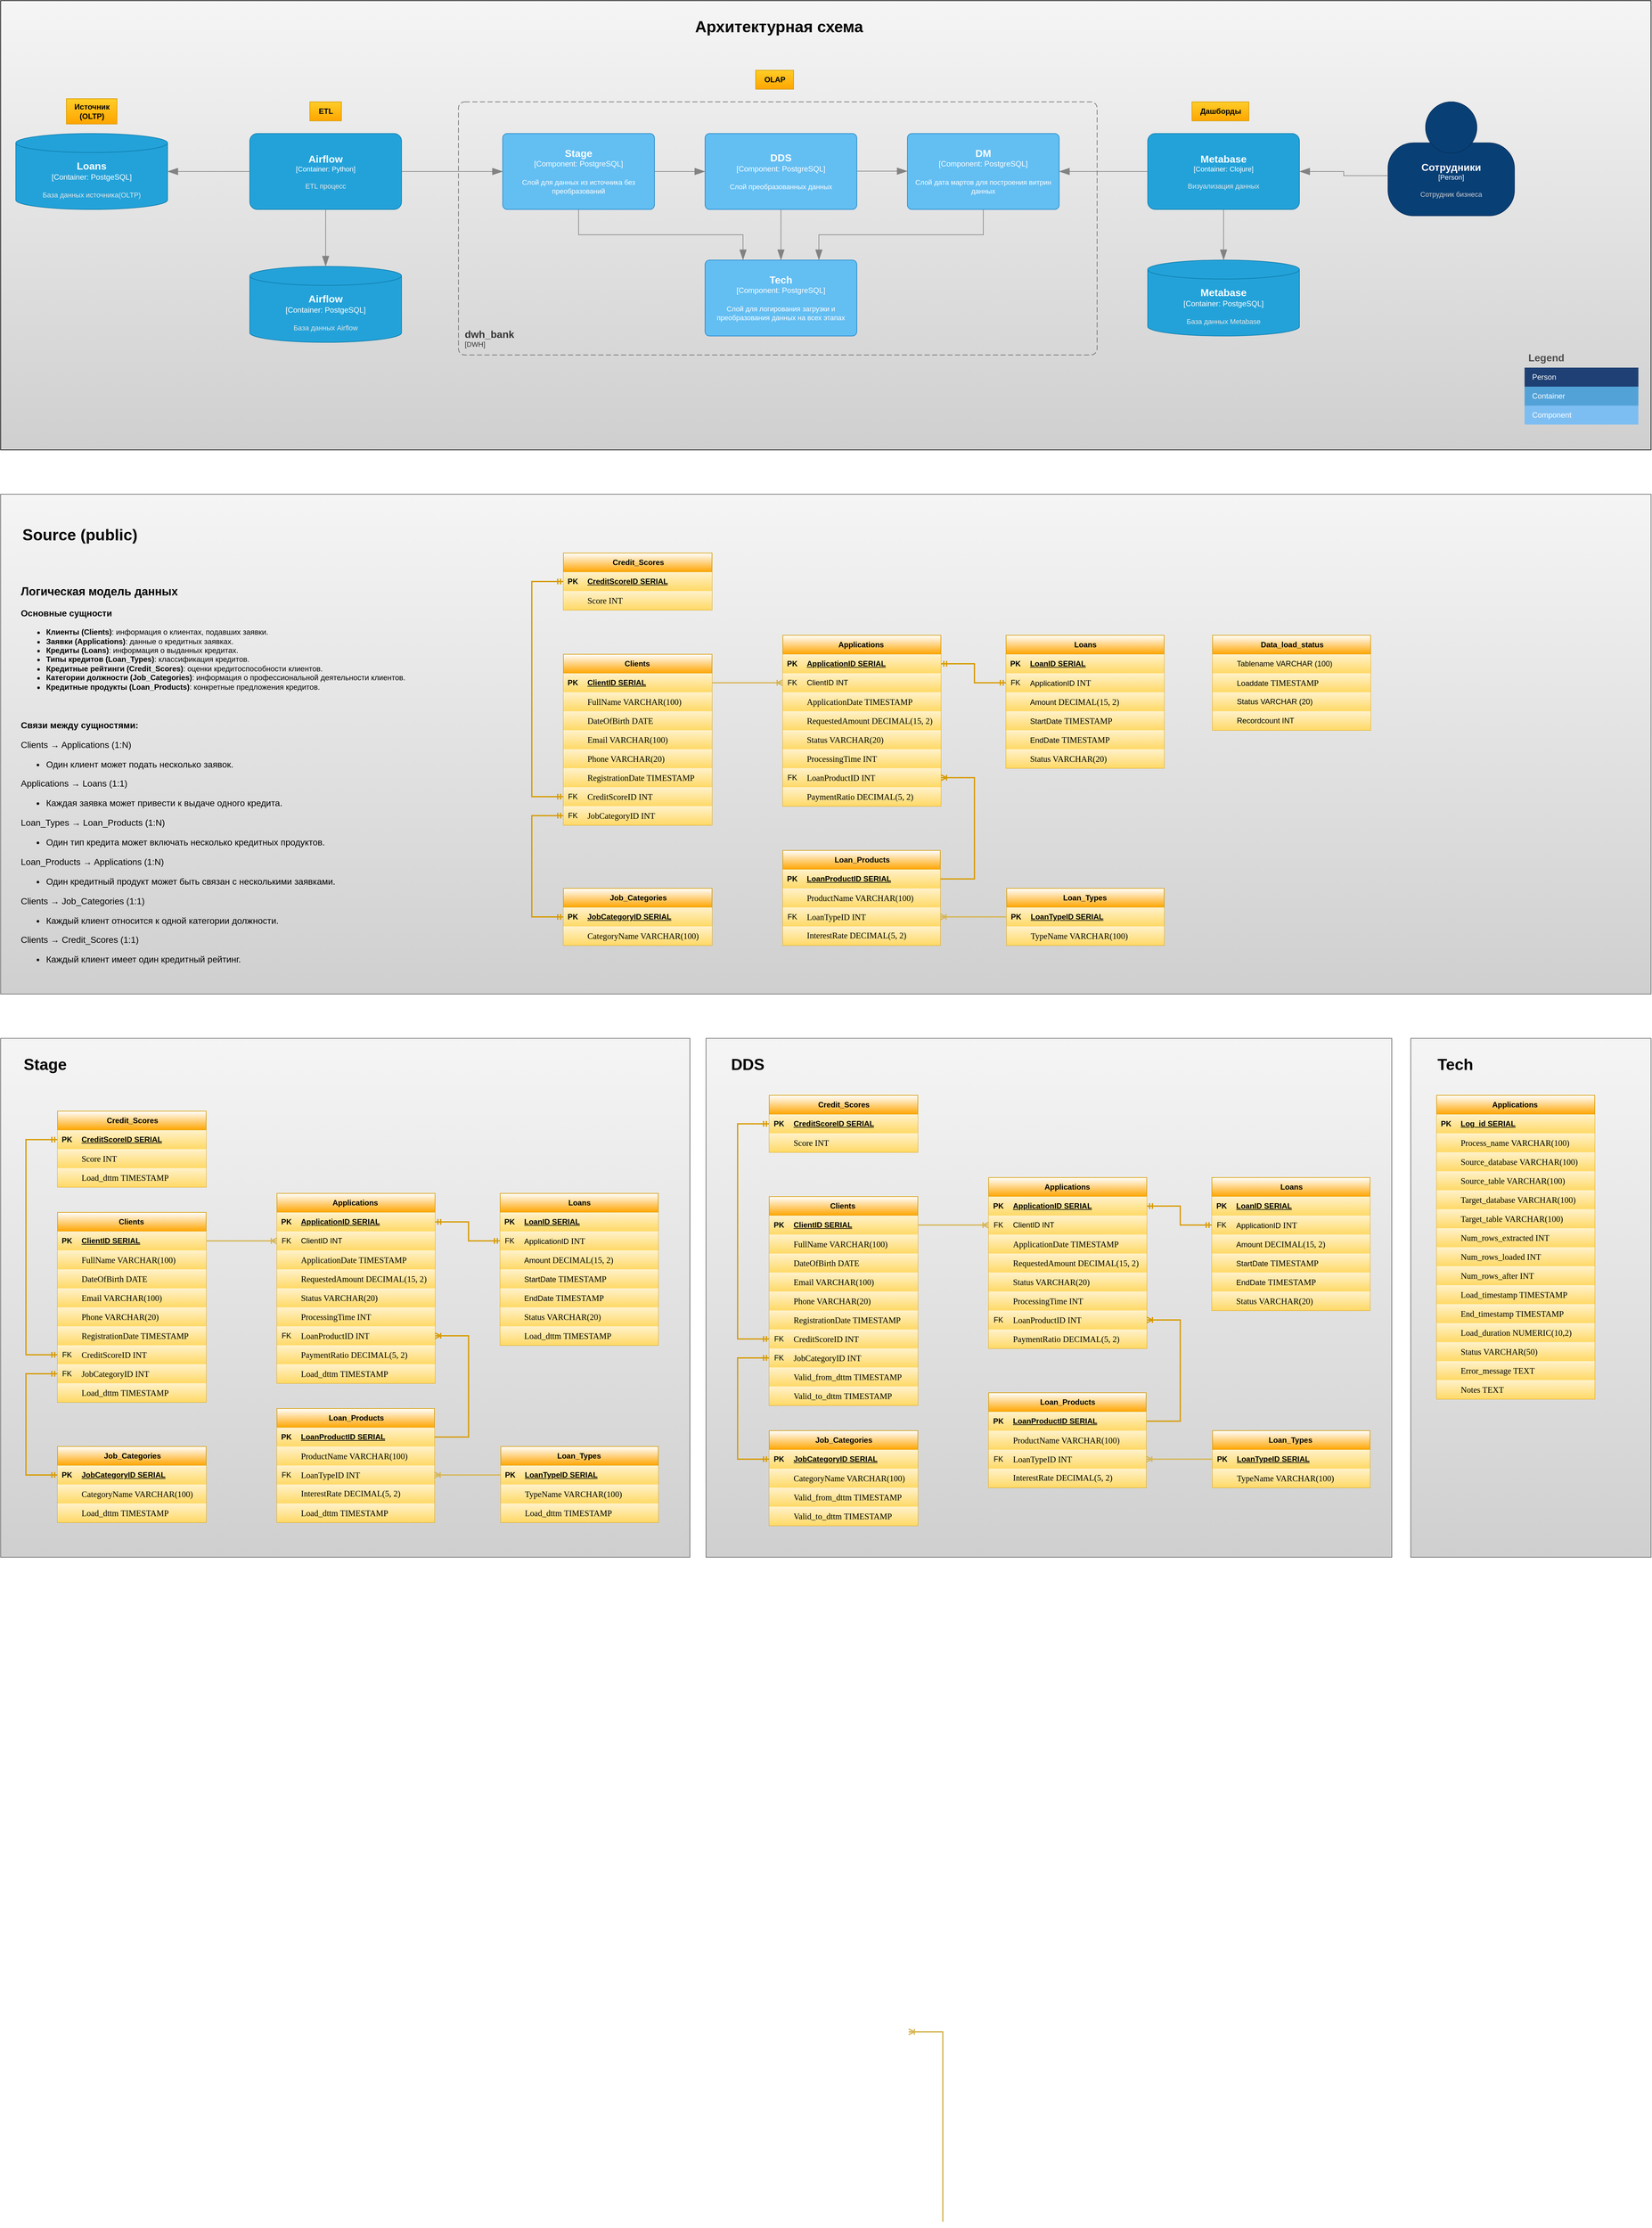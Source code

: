 <mxfile version="25.0.2">
  <diagram name="Страница — 1" id="tIpX39jyTp_bVAyFEbce">
    <mxGraphModel dx="3790" dy="1709" grid="1" gridSize="10" guides="1" tooltips="1" connect="1" arrows="1" fold="1" page="1" pageScale="1" pageWidth="827" pageHeight="1169" math="0" shadow="0">
      <root>
        <mxCell id="0" />
        <mxCell id="1" parent="0" />
        <mxCell id="G4ZTlmMafmmydj-Jem2P-280" value="" style="rounded=0;whiteSpace=wrap;html=1;fillColor=#f5f5f5;gradientColor=#CFCFCF;strokeColor=default;" parent="1" vertex="1">
          <mxGeometry x="-800" y="160" width="2610" height="710" as="geometry" />
        </mxCell>
        <object placeholders="1" c4Name="dwh_bank" c4Type="SystemScopeBoundary" c4Application="DWH" label="&lt;font style=&quot;font-size: 16px&quot;&gt;&lt;b&gt;&lt;div style=&quot;text-align: left&quot;&gt;%c4Name%&lt;/div&gt;&lt;/b&gt;&lt;/font&gt;&lt;div style=&quot;text-align: left&quot;&gt;[%c4Application%]&lt;/div&gt;" id="G4ZTlmMafmmydj-Jem2P-1">
          <mxCell style="rounded=1;fontSize=11;whiteSpace=wrap;html=1;dashed=1;arcSize=20;fillColor=none;strokeColor=#666666;fontColor=#333333;labelBackgroundColor=none;align=left;verticalAlign=bottom;labelBorderColor=none;spacingTop=0;spacing=10;dashPattern=8 4;metaEdit=1;rotatable=0;perimeter=rectanglePerimeter;noLabel=0;labelPadding=0;allowArrows=0;connectable=0;expand=0;recursiveResize=0;editable=1;pointerEvents=0;absoluteArcSize=1;points=[[0.25,0,0],[0.5,0,0],[0.75,0,0],[1,0.25,0],[1,0.5,0],[1,0.75,0],[0.75,1,0],[0.5,1,0],[0.25,1,0],[0,0.75,0],[0,0.5,0],[0,0.25,0]];" parent="1" vertex="1">
            <mxGeometry x="-76" y="320" width="1010" height="400" as="geometry" />
          </mxCell>
        </object>
        <object placeholders="1" c4Name="Stage" c4Type="Component" c4Technology="PostgreSQL" c4Description="Слой для данных из источника без преобразований" label="&lt;font style=&quot;font-size: 16px&quot;&gt;&lt;b&gt;%c4Name%&lt;/b&gt;&lt;/font&gt;&lt;div&gt;[%c4Type%: %c4Technology%]&lt;/div&gt;&lt;br&gt;&lt;div&gt;&lt;font style=&quot;font-size: 11px&quot;&gt;%c4Description%&lt;/font&gt;&lt;/div&gt;" id="G4ZTlmMafmmydj-Jem2P-3">
          <mxCell style="rounded=1;whiteSpace=wrap;html=1;labelBackgroundColor=none;fillColor=#63BEF2;fontColor=#ffffff;align=center;arcSize=6;strokeColor=#2086C9;metaEdit=1;resizable=0;points=[[0.25,0,0],[0.5,0,0],[0.75,0,0],[1,0.25,0],[1,0.5,0],[1,0.75,0],[0.75,1,0],[0.5,1,0],[0.25,1,0],[0,0.75,0],[0,0.5,0],[0,0.25,0]];" parent="1" vertex="1">
            <mxGeometry x="-6" y="370" width="240" height="120" as="geometry" />
          </mxCell>
        </object>
        <object placeholders="1" c4Name="DDS" c4Type="Component" c4Technology="PostgreSQL" c4Description="Слой преобразованных данных" label="&lt;font style=&quot;font-size: 16px&quot;&gt;&lt;b&gt;%c4Name%&lt;/b&gt;&lt;/font&gt;&lt;div&gt;[%c4Type%: %c4Technology%]&lt;/div&gt;&lt;br&gt;&lt;div&gt;&lt;font style=&quot;font-size: 11px&quot;&gt;%c4Description%&lt;/font&gt;&lt;/div&gt;" id="G4ZTlmMafmmydj-Jem2P-4">
          <mxCell style="rounded=1;whiteSpace=wrap;html=1;labelBackgroundColor=none;fillColor=#63BEF2;fontColor=#ffffff;align=center;arcSize=6;strokeColor=#2086C9;metaEdit=1;resizable=0;points=[[0.25,0,0],[0.5,0,0],[0.75,0,0],[1,0.25,0],[1,0.5,0],[1,0.75,0],[0.75,1,0],[0.5,1,0],[0.25,1,0],[0,0.75,0],[0,0.5,0],[0,0.25,0]];" parent="1" vertex="1">
            <mxGeometry x="314" y="370" width="240" height="120" as="geometry" />
          </mxCell>
        </object>
        <object placeholders="1" c4Name="DM" c4Type="Component" c4Technology="PostgreSQL" c4Description="Слой дата мартов для построения витрин данных" label="&lt;font style=&quot;font-size: 16px&quot;&gt;&lt;b&gt;%c4Name%&lt;/b&gt;&lt;/font&gt;&lt;div&gt;[%c4Type%: %c4Technology%]&lt;/div&gt;&lt;br&gt;&lt;div&gt;&lt;font style=&quot;font-size: 11px&quot;&gt;%c4Description%&lt;/font&gt;&lt;/div&gt;" id="G4ZTlmMafmmydj-Jem2P-5">
          <mxCell style="rounded=1;whiteSpace=wrap;html=1;labelBackgroundColor=none;fillColor=#63BEF2;fontColor=#ffffff;align=center;arcSize=6;strokeColor=#2086C9;metaEdit=1;resizable=0;points=[[0.25,0,0],[0.5,0,0],[0.75,0,0],[1,0.25,0],[1,0.5,0],[1,0.75,0],[0.75,1,0],[0.5,1,0],[0.25,1,0],[0,0.75,0],[0,0.5,0],[0,0.25,0]];" parent="1" vertex="1">
            <mxGeometry x="634" y="370" width="240" height="120" as="geometry" />
          </mxCell>
        </object>
        <object placeholders="1" c4Name="Tech" c4Type="Component" c4Technology="PostgreSQL" c4Description="Слой для логирования загрузки и преобразования данных на всех этапах" label="&lt;font style=&quot;font-size: 16px&quot;&gt;&lt;b&gt;%c4Name%&lt;/b&gt;&lt;/font&gt;&lt;div&gt;[%c4Type%: %c4Technology%]&lt;/div&gt;&lt;br&gt;&lt;div&gt;&lt;font style=&quot;font-size: 11px&quot;&gt;%c4Description%&lt;/font&gt;&lt;/div&gt;" id="G4ZTlmMafmmydj-Jem2P-6">
          <mxCell style="rounded=1;whiteSpace=wrap;html=1;labelBackgroundColor=none;fillColor=#63BEF2;fontColor=#ffffff;align=center;arcSize=6;strokeColor=#2086C9;metaEdit=1;resizable=0;points=[[0.25,0,0],[0.5,0,0],[0.75,0,0],[1,0.25,0],[1,0.5,0],[1,0.75,0],[0.75,1,0],[0.5,1,0],[0.25,1,0],[0,0.75,0],[0,0.5,0],[0,0.25,0]];" parent="1" vertex="1">
            <mxGeometry x="314" y="570" width="240" height="120" as="geometry" />
          </mxCell>
        </object>
        <object placeholders="1" c4Type="Relationship" id="G4ZTlmMafmmydj-Jem2P-9">
          <mxCell style="endArrow=blockThin;html=1;fontSize=10;fontColor=#404040;strokeWidth=1;endFill=1;strokeColor=#828282;elbow=vertical;metaEdit=1;endSize=14;startSize=14;jumpStyle=arc;jumpSize=16;rounded=0;edgeStyle=orthogonalEdgeStyle;exitX=1;exitY=0.5;exitDx=0;exitDy=0;exitPerimeter=0;entryX=0;entryY=0.5;entryDx=0;entryDy=0;entryPerimeter=0;" parent="1" source="G4ZTlmMafmmydj-Jem2P-3" target="G4ZTlmMafmmydj-Jem2P-4" edge="1">
            <mxGeometry width="240" relative="1" as="geometry">
              <mxPoint x="184" y="320" as="sourcePoint" />
              <mxPoint x="424" y="320" as="targetPoint" />
            </mxGeometry>
          </mxCell>
        </object>
        <object placeholders="1" c4Type="Relationship" id="G4ZTlmMafmmydj-Jem2P-11">
          <mxCell style="endArrow=blockThin;html=1;fontSize=10;fontColor=#404040;strokeWidth=1;endFill=1;strokeColor=#828282;elbow=vertical;metaEdit=1;endSize=14;startSize=14;jumpStyle=arc;jumpSize=16;rounded=0;edgeStyle=orthogonalEdgeStyle;exitX=1;exitY=0.5;exitDx=0;exitDy=0;exitPerimeter=0;entryX=0;entryY=0.5;entryDx=0;entryDy=0;entryPerimeter=0;" parent="1" edge="1">
            <mxGeometry width="240" relative="1" as="geometry">
              <mxPoint x="554" y="429.5" as="sourcePoint" />
              <mxPoint x="634" y="429.5" as="targetPoint" />
            </mxGeometry>
          </mxCell>
        </object>
        <object placeholders="1" c4Type="Relationship" id="G4ZTlmMafmmydj-Jem2P-12">
          <mxCell style="endArrow=blockThin;html=1;fontSize=10;fontColor=#404040;strokeWidth=1;endFill=1;strokeColor=#828282;elbow=vertical;metaEdit=1;endSize=14;startSize=14;jumpStyle=arc;jumpSize=16;rounded=0;edgeStyle=orthogonalEdgeStyle;exitX=0.5;exitY=1;exitDx=0;exitDy=0;exitPerimeter=0;entryX=0.25;entryY=0;entryDx=0;entryDy=0;entryPerimeter=0;" parent="1" source="G4ZTlmMafmmydj-Jem2P-3" target="G4ZTlmMafmmydj-Jem2P-6" edge="1">
            <mxGeometry width="240" relative="1" as="geometry">
              <mxPoint x="44" y="560" as="sourcePoint" />
              <mxPoint x="284" y="560" as="targetPoint" />
            </mxGeometry>
          </mxCell>
        </object>
        <object placeholders="1" c4Type="Relationship" id="G4ZTlmMafmmydj-Jem2P-13">
          <mxCell style="endArrow=blockThin;html=1;fontSize=10;fontColor=#404040;strokeWidth=1;endFill=1;strokeColor=#828282;elbow=vertical;metaEdit=1;endSize=14;startSize=14;jumpStyle=arc;jumpSize=16;rounded=0;edgeStyle=orthogonalEdgeStyle;exitX=0.5;exitY=1;exitDx=0;exitDy=0;exitPerimeter=0;entryX=0.5;entryY=0;entryDx=0;entryDy=0;entryPerimeter=0;" parent="1" source="G4ZTlmMafmmydj-Jem2P-4" target="G4ZTlmMafmmydj-Jem2P-6" edge="1">
            <mxGeometry width="240" relative="1" as="geometry">
              <mxPoint x="124" y="500" as="sourcePoint" />
              <mxPoint x="384" y="580" as="targetPoint" />
            </mxGeometry>
          </mxCell>
        </object>
        <object placeholders="1" c4Type="Relationship" id="G4ZTlmMafmmydj-Jem2P-14">
          <mxCell style="endArrow=blockThin;html=1;fontSize=10;fontColor=#404040;strokeWidth=1;endFill=1;strokeColor=#828282;elbow=vertical;metaEdit=1;endSize=14;startSize=14;jumpStyle=arc;jumpSize=16;rounded=0;edgeStyle=orthogonalEdgeStyle;entryX=0.75;entryY=0;entryDx=0;entryDy=0;entryPerimeter=0;exitX=0.5;exitY=1;exitDx=0;exitDy=0;exitPerimeter=0;" parent="1" source="G4ZTlmMafmmydj-Jem2P-5" target="G4ZTlmMafmmydj-Jem2P-6" edge="1">
            <mxGeometry width="240" relative="1" as="geometry">
              <mxPoint x="704" y="570" as="sourcePoint" />
              <mxPoint x="644" y="439.5" as="targetPoint" />
            </mxGeometry>
          </mxCell>
        </object>
        <object placeholders="1" c4Name="Loans" c4Type="Container" c4Technology="PostgeSQL" c4Description="База данных источника(OLTP)" label="&lt;font style=&quot;font-size: 16px&quot;&gt;&lt;b&gt;%c4Name%&lt;/b&gt;&lt;/font&gt;&lt;div&gt;[%c4Type%:&amp;nbsp;%c4Technology%]&lt;/div&gt;&lt;br&gt;&lt;div&gt;&lt;font style=&quot;font-size: 11px&quot;&gt;&lt;font color=&quot;#E6E6E6&quot;&gt;%c4Description%&lt;/font&gt;&lt;/div&gt;" id="G4ZTlmMafmmydj-Jem2P-15">
          <mxCell style="shape=cylinder3;size=15;whiteSpace=wrap;html=1;boundedLbl=1;rounded=0;labelBackgroundColor=none;fillColor=#23A2D9;fontSize=12;fontColor=#ffffff;align=center;strokeColor=#0E7DAD;metaEdit=1;points=[[0.5,0,0],[1,0.25,0],[1,0.5,0],[1,0.75,0],[0.5,1,0],[0,0.75,0],[0,0.5,0],[0,0.25,0]];resizable=0;" parent="1" vertex="1">
            <mxGeometry x="-776" y="370" width="240" height="120" as="geometry" />
          </mxCell>
        </object>
        <mxCell id="G4ZTlmMafmmydj-Jem2P-17" value="&lt;b&gt;OLAP&lt;/b&gt;" style="text;html=1;align=center;verticalAlign=middle;resizable=0;points=[];autosize=1;strokeColor=#d79b00;fillColor=#ffcd28;gradientColor=#ffa500;" parent="1" vertex="1">
          <mxGeometry x="394" y="270" width="60" height="30" as="geometry" />
        </mxCell>
        <object placeholders="1" c4Name="Metabase" c4Type="Container" c4Technology="Clojure" c4Description="Визуализация данных" label="&lt;font style=&quot;font-size: 16px&quot;&gt;&lt;b&gt;%c4Name%&lt;/b&gt;&lt;/font&gt;&lt;div&gt;[%c4Type%: %c4Technology%]&lt;/div&gt;&lt;br&gt;&lt;div&gt;&lt;font style=&quot;font-size: 11px&quot;&gt;&lt;font color=&quot;#E6E6E6&quot;&gt;%c4Description%&lt;/font&gt;&lt;/div&gt;" id="G4ZTlmMafmmydj-Jem2P-18">
          <mxCell style="rounded=1;whiteSpace=wrap;html=1;fontSize=11;labelBackgroundColor=none;fillColor=#23A2D9;fontColor=#ffffff;align=center;arcSize=10;strokeColor=#0E7DAD;metaEdit=1;resizable=0;points=[[0.25,0,0],[0.5,0,0],[0.75,0,0],[1,0.25,0],[1,0.5,0],[1,0.75,0],[0.75,1,0],[0.5,1,0],[0.25,1,0],[0,0.75,0],[0,0.5,0],[0,0.25,0]];" parent="1" vertex="1">
            <mxGeometry x="1014" y="370" width="240" height="120" as="geometry" />
          </mxCell>
        </object>
        <object placeholders="1" c4Name="Metabase" c4Type="Container" c4Technology="PostgeSQL" c4Description="База данных Metabase" label="&lt;font style=&quot;font-size: 16px&quot;&gt;&lt;b&gt;%c4Name%&lt;/b&gt;&lt;/font&gt;&lt;div&gt;[%c4Type%:&amp;nbsp;%c4Technology%]&lt;/div&gt;&lt;br&gt;&lt;div&gt;&lt;font style=&quot;font-size: 11px&quot;&gt;&lt;font color=&quot;#E6E6E6&quot;&gt;%c4Description%&lt;/font&gt;&lt;/div&gt;" id="G4ZTlmMafmmydj-Jem2P-20">
          <mxCell style="shape=cylinder3;size=15;whiteSpace=wrap;html=1;boundedLbl=1;rounded=0;labelBackgroundColor=none;fillColor=#23A2D9;fontSize=12;fontColor=#ffffff;align=center;strokeColor=#0E7DAD;metaEdit=1;points=[[0.5,0,0],[1,0.25,0],[1,0.5,0],[1,0.75,0],[0.5,1,0],[0,0.75,0],[0,0.5,0],[0,0.25,0]];resizable=0;" parent="1" vertex="1">
            <mxGeometry x="1014" y="570" width="240" height="120" as="geometry" />
          </mxCell>
        </object>
        <object placeholders="1" c4Type="Relationship" id="G4ZTlmMafmmydj-Jem2P-22">
          <mxCell style="endArrow=blockThin;html=1;fontSize=10;fontColor=#404040;strokeWidth=1;endFill=1;strokeColor=#828282;elbow=vertical;metaEdit=1;endSize=14;startSize=14;jumpStyle=arc;jumpSize=16;rounded=0;edgeStyle=orthogonalEdgeStyle;exitX=0.5;exitY=1;exitDx=0;exitDy=0;exitPerimeter=0;entryX=0.5;entryY=0;entryDx=0;entryDy=0;entryPerimeter=0;" parent="1" source="G4ZTlmMafmmydj-Jem2P-18" target="G4ZTlmMafmmydj-Jem2P-20" edge="1">
            <mxGeometry width="240" relative="1" as="geometry">
              <mxPoint x="1164" y="790" as="sourcePoint" />
              <mxPoint x="1404" y="790" as="targetPoint" />
            </mxGeometry>
          </mxCell>
        </object>
        <object placeholders="1" c4Name="Airflow" c4Type="Container" c4Technology="Python" c4Description="ETL процесс" label="&lt;font style=&quot;font-size: 16px&quot;&gt;&lt;b&gt;%c4Name%&lt;/b&gt;&lt;/font&gt;&lt;div&gt;[%c4Type%: %c4Technology%]&lt;/div&gt;&lt;br&gt;&lt;div&gt;&lt;font style=&quot;font-size: 11px&quot;&gt;&lt;font color=&quot;#E6E6E6&quot;&gt;%c4Description%&lt;/font&gt;&lt;/div&gt;" id="G4ZTlmMafmmydj-Jem2P-23">
          <mxCell style="rounded=1;whiteSpace=wrap;html=1;fontSize=11;labelBackgroundColor=none;fillColor=#23A2D9;fontColor=#ffffff;align=center;arcSize=10;strokeColor=#0E7DAD;metaEdit=1;resizable=0;points=[[0.25,0,0],[0.5,0,0],[0.75,0,0],[1,0.25,0],[1,0.5,0],[1,0.75,0],[0.75,1,0],[0.5,1,0],[0.25,1,0],[0,0.75,0],[0,0.5,0],[0,0.25,0]];" parent="1" vertex="1">
            <mxGeometry x="-406" y="370" width="240" height="120" as="geometry" />
          </mxCell>
        </object>
        <object placeholders="1" c4Name="Airflow" c4Type="Container" c4Technology="PostgeSQL" c4Description="База данных Airflow" label="&lt;font style=&quot;font-size: 16px&quot;&gt;&lt;b&gt;%c4Name%&lt;/b&gt;&lt;/font&gt;&lt;div&gt;[%c4Type%:&amp;nbsp;%c4Technology%]&lt;/div&gt;&lt;br&gt;&lt;div&gt;&lt;font style=&quot;font-size: 11px&quot;&gt;&lt;font color=&quot;#E6E6E6&quot;&gt;%c4Description%&lt;/font&gt;&lt;/div&gt;" id="G4ZTlmMafmmydj-Jem2P-24">
          <mxCell style="shape=cylinder3;size=15;whiteSpace=wrap;html=1;boundedLbl=1;rounded=0;labelBackgroundColor=none;fillColor=#23A2D9;fontSize=12;fontColor=#ffffff;align=center;strokeColor=#0E7DAD;metaEdit=1;points=[[0.5,0,0],[1,0.25,0],[1,0.5,0],[1,0.75,0],[0.5,1,0],[0,0.75,0],[0,0.5,0],[0,0.25,0]];resizable=0;" parent="1" vertex="1">
            <mxGeometry x="-406" y="580" width="240" height="120" as="geometry" />
          </mxCell>
        </object>
        <object placeholders="1" c4Type="Relationship" id="G4ZTlmMafmmydj-Jem2P-25">
          <mxCell style="endArrow=blockThin;html=1;fontSize=10;fontColor=#404040;strokeWidth=1;endFill=1;strokeColor=#828282;elbow=vertical;metaEdit=1;endSize=14;startSize=14;jumpStyle=arc;jumpSize=16;rounded=0;edgeStyle=orthogonalEdgeStyle;exitX=0.5;exitY=1;exitDx=0;exitDy=0;exitPerimeter=0;entryX=0.5;entryY=0;entryDx=0;entryDy=0;entryPerimeter=0;" parent="1" source="G4ZTlmMafmmydj-Jem2P-23" target="G4ZTlmMafmmydj-Jem2P-24" edge="1">
            <mxGeometry width="240" relative="1" as="geometry">
              <mxPoint x="-406" y="230" as="sourcePoint" />
              <mxPoint x="-166" y="230" as="targetPoint" />
            </mxGeometry>
          </mxCell>
        </object>
        <object placeholders="1" c4Type="Relationship" id="G4ZTlmMafmmydj-Jem2P-26">
          <mxCell style="endArrow=blockThin;html=1;fontSize=10;fontColor=#404040;strokeWidth=1;endFill=1;strokeColor=#828282;elbow=vertical;metaEdit=1;endSize=14;startSize=14;jumpStyle=arc;jumpSize=16;rounded=0;edgeStyle=orthogonalEdgeStyle;exitX=1;exitY=0.5;exitDx=0;exitDy=0;exitPerimeter=0;entryX=0;entryY=0.5;entryDx=0;entryDy=0;entryPerimeter=0;" parent="1" source="G4ZTlmMafmmydj-Jem2P-23" target="G4ZTlmMafmmydj-Jem2P-3" edge="1">
            <mxGeometry width="240" relative="1" as="geometry">
              <mxPoint x="-456" y="180" as="sourcePoint" />
              <mxPoint x="-216" y="180" as="targetPoint" />
            </mxGeometry>
          </mxCell>
        </object>
        <object placeholders="1" c4Name="Сотрудники" c4Type="Person" c4Description="Сотрудник бизнеса" label="&lt;font style=&quot;font-size: 16px&quot;&gt;&lt;b&gt;%c4Name%&lt;/b&gt;&lt;/font&gt;&lt;div&gt;[%c4Type%]&lt;/div&gt;&lt;br&gt;&lt;div&gt;&lt;font style=&quot;font-size: 11px&quot;&gt;&lt;font color=&quot;#cccccc&quot;&gt;%c4Description%&lt;/font&gt;&lt;/div&gt;" id="G4ZTlmMafmmydj-Jem2P-27">
          <mxCell style="html=1;fontSize=11;dashed=0;whiteSpace=wrap;fillColor=#083F75;strokeColor=#06315C;fontColor=#ffffff;shape=mxgraph.c4.person2;align=center;metaEdit=1;points=[[0.5,0,0],[1,0.5,0],[1,0.75,0],[0.75,1,0],[0.5,1,0],[0.25,1,0],[0,0.75,0],[0,0.5,0]];resizable=0;" parent="1" vertex="1">
            <mxGeometry x="1394" y="320" width="200" height="180" as="geometry" />
          </mxCell>
        </object>
        <object placeholders="1" c4Type="Relationship" id="G4ZTlmMafmmydj-Jem2P-29">
          <mxCell style="endArrow=blockThin;html=1;fontSize=10;fontColor=#404040;strokeWidth=1;endFill=1;strokeColor=#828282;elbow=vertical;metaEdit=1;endSize=14;startSize=14;jumpStyle=arc;jumpSize=16;rounded=0;edgeStyle=orthogonalEdgeStyle;exitX=0;exitY=0.648;exitDx=0;exitDy=0;exitPerimeter=0;entryX=1;entryY=0.5;entryDx=0;entryDy=0;entryPerimeter=0;" parent="1" source="G4ZTlmMafmmydj-Jem2P-27" target="G4ZTlmMafmmydj-Jem2P-18" edge="1">
            <mxGeometry width="240" relative="1" as="geometry">
              <mxPoint x="1374" y="200" as="sourcePoint" />
              <mxPoint x="1614" y="200" as="targetPoint" />
            </mxGeometry>
          </mxCell>
        </object>
        <object placeholders="1" c4Type="Relationship" id="G4ZTlmMafmmydj-Jem2P-31">
          <mxCell style="endArrow=blockThin;html=1;fontSize=10;fontColor=#404040;strokeWidth=1;endFill=1;strokeColor=#828282;elbow=vertical;metaEdit=1;endSize=14;startSize=14;jumpStyle=arc;jumpSize=16;rounded=0;edgeStyle=orthogonalEdgeStyle;exitX=0;exitY=0.5;exitDx=0;exitDy=0;exitPerimeter=0;entryX=1;entryY=0.5;entryDx=0;entryDy=0;entryPerimeter=0;" parent="1" source="G4ZTlmMafmmydj-Jem2P-23" target="G4ZTlmMafmmydj-Jem2P-15" edge="1">
            <mxGeometry width="240" relative="1" as="geometry">
              <mxPoint x="-606" y="120" as="sourcePoint" />
              <mxPoint x="-366" y="120" as="targetPoint" />
            </mxGeometry>
          </mxCell>
        </object>
        <mxCell id="G4ZTlmMafmmydj-Jem2P-32" value="&lt;b&gt;ETL&lt;/b&gt;" style="text;html=1;align=center;verticalAlign=middle;resizable=0;points=[];autosize=1;strokeColor=#d79b00;fillColor=#ffcd28;gradientColor=#ffa500;" parent="1" vertex="1">
          <mxGeometry x="-311" y="320" width="50" height="30" as="geometry" />
        </mxCell>
        <mxCell id="G4ZTlmMafmmydj-Jem2P-33" value="&lt;b&gt;Источник&lt;/b&gt;&lt;div&gt;&lt;b&gt;(OLTP)&lt;/b&gt;&lt;/div&gt;" style="text;html=1;align=center;verticalAlign=middle;resizable=0;points=[];autosize=1;strokeColor=#d79b00;fillColor=#ffcd28;gradientColor=#ffa500;" parent="1" vertex="1">
          <mxGeometry x="-696" y="315" width="80" height="40" as="geometry" />
        </mxCell>
        <mxCell id="G4ZTlmMafmmydj-Jem2P-34" value="&lt;b&gt;Дашборды&lt;/b&gt;" style="text;html=1;align=center;verticalAlign=middle;resizable=0;points=[];autosize=1;strokeColor=#d79b00;fillColor=#ffcd28;gradientColor=#ffa500;" parent="1" vertex="1">
          <mxGeometry x="1084" y="320" width="90" height="30" as="geometry" />
        </mxCell>
        <object placeholders="1" c4Type="Relationship" id="G4ZTlmMafmmydj-Jem2P-35">
          <mxCell style="endArrow=blockThin;html=1;fontSize=10;fontColor=#404040;strokeWidth=1;endFill=1;strokeColor=#828282;elbow=vertical;metaEdit=1;endSize=14;startSize=14;jumpStyle=arc;jumpSize=16;rounded=0;edgeStyle=orthogonalEdgeStyle;exitX=0;exitY=0.5;exitDx=0;exitDy=0;exitPerimeter=0;entryX=1;entryY=0.5;entryDx=0;entryDy=0;entryPerimeter=0;" parent="1" source="G4ZTlmMafmmydj-Jem2P-18" target="G4ZTlmMafmmydj-Jem2P-5" edge="1">
            <mxGeometry width="240" relative="1" as="geometry">
              <mxPoint x="1024" y="100" as="sourcePoint" />
              <mxPoint x="1264" y="100" as="targetPoint" />
            </mxGeometry>
          </mxCell>
        </object>
        <mxCell id="G4ZTlmMafmmydj-Jem2P-151" value="Legend" style="shape=table;startSize=30;container=1;collapsible=0;childLayout=tableLayout;fontSize=16;align=left;verticalAlign=top;fillColor=none;strokeColor=none;fontColor=#4D4D4D;fontStyle=1;spacingLeft=6;spacing=0;resizable=0;" parent="1" vertex="1">
          <mxGeometry x="1610" y="710" width="180" height="120" as="geometry" />
        </mxCell>
        <mxCell id="G4ZTlmMafmmydj-Jem2P-152" value="" style="shape=tableRow;horizontal=0;startSize=0;swimlaneHead=0;swimlaneBody=0;strokeColor=inherit;top=0;left=0;bottom=0;right=0;collapsible=0;dropTarget=0;fillColor=none;points=[[0,0.5],[1,0.5]];portConstraint=eastwest;fontSize=12;" parent="G4ZTlmMafmmydj-Jem2P-151" vertex="1">
          <mxGeometry y="30" width="180" height="30" as="geometry" />
        </mxCell>
        <mxCell id="G4ZTlmMafmmydj-Jem2P-153" value="Person" style="shape=partialRectangle;html=1;whiteSpace=wrap;connectable=0;strokeColor=inherit;overflow=hidden;fillColor=#1E4074;top=0;left=0;bottom=0;right=0;pointerEvents=1;fontSize=12;align=left;fontColor=#FFFFFF;gradientColor=none;spacingLeft=10;spacingRight=4;" parent="G4ZTlmMafmmydj-Jem2P-152" vertex="1">
          <mxGeometry width="180" height="30" as="geometry">
            <mxRectangle width="180" height="30" as="alternateBounds" />
          </mxGeometry>
        </mxCell>
        <mxCell id="G4ZTlmMafmmydj-Jem2P-156" value="" style="shape=tableRow;horizontal=0;startSize=0;swimlaneHead=0;swimlaneBody=0;strokeColor=inherit;top=0;left=0;bottom=0;right=0;collapsible=0;dropTarget=0;fillColor=none;points=[[0,0.5],[1,0.5]];portConstraint=eastwest;fontSize=12;" parent="G4ZTlmMafmmydj-Jem2P-151" vertex="1">
          <mxGeometry y="60" width="180" height="30" as="geometry" />
        </mxCell>
        <mxCell id="G4ZTlmMafmmydj-Jem2P-157" value="Container" style="shape=partialRectangle;html=1;whiteSpace=wrap;connectable=0;strokeColor=inherit;overflow=hidden;fillColor=#52a2d8;top=0;left=0;bottom=0;right=0;pointerEvents=1;fontSize=12;align=left;fontColor=#FFFFFF;gradientColor=none;spacingLeft=10;spacingRight=4;" parent="G4ZTlmMafmmydj-Jem2P-156" vertex="1">
          <mxGeometry width="180" height="30" as="geometry">
            <mxRectangle width="180" height="30" as="alternateBounds" />
          </mxGeometry>
        </mxCell>
        <mxCell id="G4ZTlmMafmmydj-Jem2P-158" value="" style="shape=tableRow;horizontal=0;startSize=0;swimlaneHead=0;swimlaneBody=0;strokeColor=inherit;top=0;left=0;bottom=0;right=0;collapsible=0;dropTarget=0;fillColor=none;points=[[0,0.5],[1,0.5]];portConstraint=eastwest;fontSize=12;" parent="G4ZTlmMafmmydj-Jem2P-151" vertex="1">
          <mxGeometry y="90" width="180" height="30" as="geometry" />
        </mxCell>
        <mxCell id="G4ZTlmMafmmydj-Jem2P-159" value="Component" style="shape=partialRectangle;html=1;whiteSpace=wrap;connectable=0;strokeColor=inherit;overflow=hidden;fillColor=#7dbef2;top=0;left=0;bottom=0;right=0;pointerEvents=1;fontSize=12;align=left;fontColor=#FFFFFF;gradientColor=none;spacingLeft=10;spacingRight=4;" parent="G4ZTlmMafmmydj-Jem2P-158" vertex="1">
          <mxGeometry width="180" height="30" as="geometry">
            <mxRectangle width="180" height="30" as="alternateBounds" />
          </mxGeometry>
        </mxCell>
        <mxCell id="G4ZTlmMafmmydj-Jem2P-164" value="" style="rounded=0;whiteSpace=wrap;html=1;fillColor=#f5f5f5;gradientColor=#CFCFCF;strokeColor=#666666;" parent="1" vertex="1">
          <mxGeometry x="-800" y="1800" width="1090" height="820" as="geometry" />
        </mxCell>
        <mxCell id="G4ZTlmMafmmydj-Jem2P-165" value="&lt;b style=&quot;&quot;&gt;&lt;font style=&quot;font-size: 25px;&quot;&gt;Stage&lt;/font&gt;&lt;/b&gt;" style="text;html=1;align=center;verticalAlign=middle;resizable=0;points=[];autosize=1;strokeColor=none;fillColor=none;" parent="1" vertex="1">
          <mxGeometry x="-775" y="1820" width="90" height="40" as="geometry" />
        </mxCell>
        <mxCell id="G4ZTlmMafmmydj-Jem2P-166" value="&lt;code&gt;&lt;span style=&quot;&quot; lang=&quot;EN-US&quot;&gt;&lt;font face=&quot;Helvetica&quot;&gt;Clients&amp;nbsp;&lt;/font&gt;&lt;/span&gt;&lt;/code&gt;" style="shape=table;startSize=30;container=1;collapsible=1;childLayout=tableLayout;fixedRows=1;rowLines=0;fontStyle=1;align=center;resizeLast=1;html=1;fillColor=default;gradientColor=#ffa500;strokeColor=#d79b00;" parent="1" vertex="1">
          <mxGeometry x="-710" y="2075" width="235" height="300" as="geometry">
            <mxRectangle x="490" y="140" width="80" height="30" as="alternateBounds" />
          </mxGeometry>
        </mxCell>
        <mxCell id="G4ZTlmMafmmydj-Jem2P-167" value="" style="shape=tableRow;horizontal=0;startSize=0;swimlaneHead=0;swimlaneBody=0;fillColor=#fff2cc;collapsible=0;dropTarget=0;points=[[0,0.5],[1,0.5]];portConstraint=eastwest;top=0;left=0;right=0;bottom=1;gradientColor=#ffd966;strokeColor=#d6b656;" parent="G4ZTlmMafmmydj-Jem2P-166" vertex="1">
          <mxGeometry y="30" width="235" height="30" as="geometry" />
        </mxCell>
        <mxCell id="G4ZTlmMafmmydj-Jem2P-168" value="PK" style="shape=partialRectangle;connectable=0;fillColor=#fff2cc;top=0;left=0;bottom=0;right=0;fontStyle=1;overflow=hidden;whiteSpace=wrap;html=1;gradientColor=#ffd966;strokeColor=#d6b656;" parent="G4ZTlmMafmmydj-Jem2P-167" vertex="1">
          <mxGeometry width="30" height="30" as="geometry">
            <mxRectangle width="30" height="30" as="alternateBounds" />
          </mxGeometry>
        </mxCell>
        <mxCell id="G4ZTlmMafmmydj-Jem2P-169" value="ClientID SERIAL" style="shape=partialRectangle;connectable=0;fillColor=#fff2cc;top=0;left=0;bottom=0;right=0;align=left;spacingLeft=6;fontStyle=5;overflow=hidden;whiteSpace=wrap;html=1;gradientColor=#ffd966;strokeColor=#d6b656;" parent="G4ZTlmMafmmydj-Jem2P-167" vertex="1">
          <mxGeometry x="30" width="205" height="30" as="geometry">
            <mxRectangle width="205" height="30" as="alternateBounds" />
          </mxGeometry>
        </mxCell>
        <mxCell id="G4ZTlmMafmmydj-Jem2P-170" value="" style="shape=tableRow;horizontal=0;startSize=0;swimlaneHead=0;swimlaneBody=0;fillColor=#fff2cc;collapsible=0;dropTarget=0;points=[[0,0.5],[1,0.5]];portConstraint=eastwest;top=0;left=0;right=0;bottom=0;gradientColor=#ffd966;strokeColor=#d6b656;" parent="G4ZTlmMafmmydj-Jem2P-166" vertex="1">
          <mxGeometry y="60" width="235" height="30" as="geometry" />
        </mxCell>
        <mxCell id="G4ZTlmMafmmydj-Jem2P-171" value="" style="shape=partialRectangle;connectable=0;fillColor=#fff2cc;top=0;left=0;bottom=0;right=0;editable=1;overflow=hidden;whiteSpace=wrap;html=1;gradientColor=#ffd966;strokeColor=#d6b656;" parent="G4ZTlmMafmmydj-Jem2P-170" vertex="1">
          <mxGeometry width="30" height="30" as="geometry">
            <mxRectangle width="30" height="30" as="alternateBounds" />
          </mxGeometry>
        </mxCell>
        <mxCell id="G4ZTlmMafmmydj-Jem2P-172" value="&lt;code&gt;&lt;span style=&quot;font-size:10.0pt;&lt;br/&gt;line-height:107%;font-family:&amp;quot;Times New Roman&amp;quot;,serif;mso-fareast-font-family:&lt;br/&gt;Calibri;mso-fareast-theme-font:minor-latin;mso-ansi-language:EN-US;mso-fareast-language:&lt;br/&gt;EN-US;mso-bidi-language:AR-SA&quot; lang=&quot;EN-US&quot;&gt;FullName VARCHAR(100)&amp;nbsp;&lt;/span&gt;&lt;/code&gt;" style="shape=partialRectangle;connectable=0;fillColor=#fff2cc;top=0;left=0;bottom=0;right=0;align=left;spacingLeft=6;overflow=hidden;whiteSpace=wrap;html=1;gradientColor=#ffd966;strokeColor=#d6b656;" parent="G4ZTlmMafmmydj-Jem2P-170" vertex="1">
          <mxGeometry x="30" width="205" height="30" as="geometry">
            <mxRectangle width="205" height="30" as="alternateBounds" />
          </mxGeometry>
        </mxCell>
        <mxCell id="G4ZTlmMafmmydj-Jem2P-173" value="" style="shape=tableRow;horizontal=0;startSize=0;swimlaneHead=0;swimlaneBody=0;fillColor=#fff2cc;collapsible=0;dropTarget=0;points=[[0,0.5],[1,0.5]];portConstraint=eastwest;top=0;left=0;right=0;bottom=0;gradientColor=#ffd966;strokeColor=#d6b656;" parent="G4ZTlmMafmmydj-Jem2P-166" vertex="1">
          <mxGeometry y="90" width="235" height="30" as="geometry" />
        </mxCell>
        <mxCell id="G4ZTlmMafmmydj-Jem2P-174" value="" style="shape=partialRectangle;connectable=0;fillColor=#fff2cc;top=0;left=0;bottom=0;right=0;editable=1;overflow=hidden;whiteSpace=wrap;html=1;gradientColor=#ffd966;strokeColor=#d6b656;" parent="G4ZTlmMafmmydj-Jem2P-173" vertex="1">
          <mxGeometry width="30" height="30" as="geometry">
            <mxRectangle width="30" height="30" as="alternateBounds" />
          </mxGeometry>
        </mxCell>
        <mxCell id="G4ZTlmMafmmydj-Jem2P-175" value="&lt;code&gt;&lt;span style=&quot;font-size:10.0pt;&lt;br/&gt;line-height:107%;font-family:&amp;quot;Times New Roman&amp;quot;,serif;mso-fareast-font-family:&lt;br/&gt;Calibri;mso-fareast-theme-font:minor-latin;mso-ansi-language:EN-US;mso-fareast-language:&lt;br/&gt;EN-US;mso-bidi-language:AR-SA&quot; lang=&quot;EN-US&quot;&gt;DateOfBirth DATE&amp;nbsp;&lt;/span&gt;&lt;/code&gt;" style="shape=partialRectangle;connectable=0;fillColor=#fff2cc;top=0;left=0;bottom=0;right=0;align=left;spacingLeft=6;overflow=hidden;whiteSpace=wrap;html=1;gradientColor=#ffd966;strokeColor=#d6b656;" parent="G4ZTlmMafmmydj-Jem2P-173" vertex="1">
          <mxGeometry x="30" width="205" height="30" as="geometry">
            <mxRectangle width="205" height="30" as="alternateBounds" />
          </mxGeometry>
        </mxCell>
        <mxCell id="G4ZTlmMafmmydj-Jem2P-176" value="" style="shape=tableRow;horizontal=0;startSize=0;swimlaneHead=0;swimlaneBody=0;fillColor=#fff2cc;collapsible=0;dropTarget=0;points=[[0,0.5],[1,0.5]];portConstraint=eastwest;top=0;left=0;right=0;bottom=0;gradientColor=#ffd966;strokeColor=#d6b656;" parent="G4ZTlmMafmmydj-Jem2P-166" vertex="1">
          <mxGeometry y="120" width="235" height="30" as="geometry" />
        </mxCell>
        <mxCell id="G4ZTlmMafmmydj-Jem2P-177" value="" style="shape=partialRectangle;connectable=0;fillColor=#fff2cc;top=0;left=0;bottom=0;right=0;editable=1;overflow=hidden;whiteSpace=wrap;html=1;gradientColor=#ffd966;strokeColor=#d6b656;" parent="G4ZTlmMafmmydj-Jem2P-176" vertex="1">
          <mxGeometry width="30" height="30" as="geometry">
            <mxRectangle width="30" height="30" as="alternateBounds" />
          </mxGeometry>
        </mxCell>
        <mxCell id="G4ZTlmMafmmydj-Jem2P-178" value="&lt;code&gt;&lt;span style=&quot;font-size:10.0pt;&lt;br/&gt;line-height:107%;font-family:&amp;quot;Times New Roman&amp;quot;,serif;mso-fareast-font-family:&lt;br/&gt;Calibri;mso-fareast-theme-font:minor-latin;mso-ansi-language:EN-US;mso-fareast-language:&lt;br/&gt;EN-US;mso-bidi-language:AR-SA&quot; lang=&quot;EN-US&quot;&gt;Email VARCHAR(100)&amp;nbsp;&lt;/span&gt;&lt;/code&gt;" style="shape=partialRectangle;connectable=0;fillColor=#fff2cc;top=0;left=0;bottom=0;right=0;align=left;spacingLeft=6;overflow=hidden;whiteSpace=wrap;html=1;gradientColor=#ffd966;strokeColor=#d6b656;" parent="G4ZTlmMafmmydj-Jem2P-176" vertex="1">
          <mxGeometry x="30" width="205" height="30" as="geometry">
            <mxRectangle width="205" height="30" as="alternateBounds" />
          </mxGeometry>
        </mxCell>
        <mxCell id="G4ZTlmMafmmydj-Jem2P-179" value="" style="shape=tableRow;horizontal=0;startSize=0;swimlaneHead=0;swimlaneBody=0;fillColor=#fff2cc;collapsible=0;dropTarget=0;points=[[0,0.5],[1,0.5]];portConstraint=eastwest;top=0;left=0;right=0;bottom=0;gradientColor=#ffd966;strokeColor=#d6b656;" parent="G4ZTlmMafmmydj-Jem2P-166" vertex="1">
          <mxGeometry y="150" width="235" height="30" as="geometry" />
        </mxCell>
        <mxCell id="G4ZTlmMafmmydj-Jem2P-180" value="" style="shape=partialRectangle;connectable=0;fillColor=#fff2cc;top=0;left=0;bottom=0;right=0;editable=1;overflow=hidden;whiteSpace=wrap;html=1;gradientColor=#ffd966;strokeColor=#d6b656;" parent="G4ZTlmMafmmydj-Jem2P-179" vertex="1">
          <mxGeometry width="30" height="30" as="geometry">
            <mxRectangle width="30" height="30" as="alternateBounds" />
          </mxGeometry>
        </mxCell>
        <mxCell id="G4ZTlmMafmmydj-Jem2P-181" value="&lt;code&gt;&lt;span style=&quot;font-size:10.0pt;&lt;br/&gt;line-height:107%;font-family:&amp;quot;Times New Roman&amp;quot;,serif;mso-fareast-font-family:&lt;br/&gt;Calibri;mso-fareast-theme-font:minor-latin;mso-ansi-language:EN-US;mso-fareast-language:&lt;br/&gt;EN-US;mso-bidi-language:AR-SA&quot; lang=&quot;EN-US&quot;&gt;Phone VARCHAR(20)&lt;/span&gt;&lt;/code&gt;" style="shape=partialRectangle;connectable=0;fillColor=#fff2cc;top=0;left=0;bottom=0;right=0;align=left;spacingLeft=6;overflow=hidden;whiteSpace=wrap;html=1;gradientColor=#ffd966;strokeColor=#d6b656;" parent="G4ZTlmMafmmydj-Jem2P-179" vertex="1">
          <mxGeometry x="30" width="205" height="30" as="geometry">
            <mxRectangle width="205" height="30" as="alternateBounds" />
          </mxGeometry>
        </mxCell>
        <mxCell id="G4ZTlmMafmmydj-Jem2P-182" value="" style="shape=tableRow;horizontal=0;startSize=0;swimlaneHead=0;swimlaneBody=0;fillColor=#fff2cc;collapsible=0;dropTarget=0;points=[[0,0.5],[1,0.5]];portConstraint=eastwest;top=0;left=0;right=0;bottom=0;gradientColor=#ffd966;strokeColor=#d6b656;" parent="G4ZTlmMafmmydj-Jem2P-166" vertex="1">
          <mxGeometry y="180" width="235" height="30" as="geometry" />
        </mxCell>
        <mxCell id="G4ZTlmMafmmydj-Jem2P-183" value="" style="shape=partialRectangle;connectable=0;fillColor=#fff2cc;top=0;left=0;bottom=0;right=0;editable=1;overflow=hidden;whiteSpace=wrap;html=1;gradientColor=#ffd966;strokeColor=#d6b656;" parent="G4ZTlmMafmmydj-Jem2P-182" vertex="1">
          <mxGeometry width="30" height="30" as="geometry">
            <mxRectangle width="30" height="30" as="alternateBounds" />
          </mxGeometry>
        </mxCell>
        <mxCell id="G4ZTlmMafmmydj-Jem2P-184" value="&lt;code&gt;&lt;span style=&quot;font-size:10.0pt;&lt;br/&gt;line-height:107%;font-family:&amp;quot;Times New Roman&amp;quot;,serif;mso-fareast-font-family:&lt;br/&gt;Calibri;mso-fareast-theme-font:minor-latin;mso-ansi-language:EN-US;mso-fareast-language:&lt;br/&gt;EN-US;mso-bidi-language:AR-SA&quot; lang=&quot;EN-US&quot;&gt;RegistrationDate TIMESTAMP&amp;nbsp;&lt;/span&gt;&lt;/code&gt;" style="shape=partialRectangle;connectable=0;fillColor=#fff2cc;top=0;left=0;bottom=0;right=0;align=left;spacingLeft=6;overflow=hidden;whiteSpace=wrap;html=1;gradientColor=#ffd966;strokeColor=#d6b656;" parent="G4ZTlmMafmmydj-Jem2P-182" vertex="1">
          <mxGeometry x="30" width="205" height="30" as="geometry">
            <mxRectangle width="205" height="30" as="alternateBounds" />
          </mxGeometry>
        </mxCell>
        <mxCell id="G4ZTlmMafmmydj-Jem2P-185" value="" style="shape=tableRow;horizontal=0;startSize=0;swimlaneHead=0;swimlaneBody=0;fillColor=#fff2cc;collapsible=0;dropTarget=0;points=[[0,0.5],[1,0.5]];portConstraint=eastwest;top=0;left=0;right=0;bottom=0;gradientColor=#ffd966;strokeColor=#d6b656;" parent="G4ZTlmMafmmydj-Jem2P-166" vertex="1">
          <mxGeometry y="210" width="235" height="30" as="geometry" />
        </mxCell>
        <mxCell id="G4ZTlmMafmmydj-Jem2P-186" value="FK" style="shape=partialRectangle;connectable=0;fillColor=#fff2cc;top=0;left=0;bottom=0;right=0;editable=1;overflow=hidden;whiteSpace=wrap;html=1;gradientColor=#ffd966;strokeColor=#d6b656;" parent="G4ZTlmMafmmydj-Jem2P-185" vertex="1">
          <mxGeometry width="30" height="30" as="geometry">
            <mxRectangle width="30" height="30" as="alternateBounds" />
          </mxGeometry>
        </mxCell>
        <mxCell id="G4ZTlmMafmmydj-Jem2P-187" value="&lt;code&gt;&lt;span style=&quot;font-size:10.0pt;&lt;br/&gt;line-height:107%;font-family:&amp;quot;Times New Roman&amp;quot;,serif;mso-fareast-font-family:&lt;br/&gt;Calibri;mso-fareast-theme-font:minor-latin;mso-ansi-language:EN-US;mso-fareast-language:&lt;br/&gt;EN-US;mso-bidi-language:AR-SA&quot; lang=&quot;EN-US&quot;&gt;&lt;span style=&quot;font-size: 13.333px;&quot;&gt;CreditScoreID INT&lt;/span&gt;&lt;/span&gt;&lt;/code&gt;" style="shape=partialRectangle;connectable=0;fillColor=#fff2cc;top=0;left=0;bottom=0;right=0;align=left;spacingLeft=6;overflow=hidden;whiteSpace=wrap;html=1;gradientColor=#ffd966;strokeColor=#d6b656;" parent="G4ZTlmMafmmydj-Jem2P-185" vertex="1">
          <mxGeometry x="30" width="205" height="30" as="geometry">
            <mxRectangle width="205" height="30" as="alternateBounds" />
          </mxGeometry>
        </mxCell>
        <mxCell id="G4ZTlmMafmmydj-Jem2P-188" value="" style="shape=tableRow;horizontal=0;startSize=0;swimlaneHead=0;swimlaneBody=0;fillColor=#fff2cc;collapsible=0;dropTarget=0;points=[[0,0.5],[1,0.5]];portConstraint=eastwest;top=0;left=0;right=0;bottom=0;gradientColor=#ffd966;strokeColor=#d6b656;" parent="G4ZTlmMafmmydj-Jem2P-166" vertex="1">
          <mxGeometry y="240" width="235" height="30" as="geometry" />
        </mxCell>
        <mxCell id="G4ZTlmMafmmydj-Jem2P-189" value="FK" style="shape=partialRectangle;connectable=0;fillColor=#fff2cc;top=0;left=0;bottom=0;right=0;editable=1;overflow=hidden;whiteSpace=wrap;html=1;gradientColor=#ffd966;strokeColor=#d6b656;" parent="G4ZTlmMafmmydj-Jem2P-188" vertex="1">
          <mxGeometry width="30" height="30" as="geometry">
            <mxRectangle width="30" height="30" as="alternateBounds" />
          </mxGeometry>
        </mxCell>
        <mxCell id="G4ZTlmMafmmydj-Jem2P-190" value="&lt;code&gt;&lt;span style=&quot;font-size:10.0pt;&lt;br/&gt;line-height:107%;font-family:&amp;quot;Times New Roman&amp;quot;,serif;mso-fareast-font-family:&lt;br/&gt;Calibri;mso-fareast-theme-font:minor-latin;mso-ansi-language:EN-US;mso-fareast-language:&lt;br/&gt;EN-US;mso-bidi-language:AR-SA&quot; lang=&quot;EN-US&quot;&gt;JobCategoryID INT&lt;/span&gt;&lt;/code&gt;" style="shape=partialRectangle;connectable=0;fillColor=#fff2cc;top=0;left=0;bottom=0;right=0;align=left;spacingLeft=6;overflow=hidden;whiteSpace=wrap;html=1;gradientColor=#ffd966;strokeColor=#d6b656;" parent="G4ZTlmMafmmydj-Jem2P-188" vertex="1">
          <mxGeometry x="30" width="205" height="30" as="geometry">
            <mxRectangle width="205" height="30" as="alternateBounds" />
          </mxGeometry>
        </mxCell>
        <mxCell id="3fNyhpG3cAB2sCZy2Jyn-259" value="" style="shape=tableRow;horizontal=0;startSize=0;swimlaneHead=0;swimlaneBody=0;fillColor=#fff2cc;collapsible=0;dropTarget=0;points=[[0,0.5],[1,0.5]];portConstraint=eastwest;top=0;left=0;right=0;bottom=0;gradientColor=#ffd966;strokeColor=#d6b656;" parent="G4ZTlmMafmmydj-Jem2P-166" vertex="1">
          <mxGeometry y="270" width="235" height="30" as="geometry" />
        </mxCell>
        <mxCell id="3fNyhpG3cAB2sCZy2Jyn-260" value="" style="shape=partialRectangle;connectable=0;fillColor=#fff2cc;top=0;left=0;bottom=0;right=0;editable=1;overflow=hidden;whiteSpace=wrap;html=1;gradientColor=#ffd966;strokeColor=#d6b656;" parent="3fNyhpG3cAB2sCZy2Jyn-259" vertex="1">
          <mxGeometry width="30" height="30" as="geometry">
            <mxRectangle width="30" height="30" as="alternateBounds" />
          </mxGeometry>
        </mxCell>
        <mxCell id="3fNyhpG3cAB2sCZy2Jyn-261" value="&lt;code&gt;&lt;span style=&quot;font-size: 10pt; font-family: &amp;quot;Times New Roman&amp;quot;, serif;&quot; lang=&quot;EN-US&quot;&gt;Load_dttm&amp;nbsp;&lt;/span&gt;&lt;/code&gt;&lt;span style=&quot;font-family: &amp;quot;Times New Roman&amp;quot;, serif; font-size: 13.333px;&quot;&gt;TIMESTAMP&lt;/span&gt;" style="shape=partialRectangle;connectable=0;fillColor=#fff2cc;top=0;left=0;bottom=0;right=0;align=left;spacingLeft=6;overflow=hidden;whiteSpace=wrap;html=1;gradientColor=#ffd966;strokeColor=#d6b656;" parent="3fNyhpG3cAB2sCZy2Jyn-259" vertex="1">
          <mxGeometry x="30" width="205" height="30" as="geometry">
            <mxRectangle width="205" height="30" as="alternateBounds" />
          </mxGeometry>
        </mxCell>
        <mxCell id="G4ZTlmMafmmydj-Jem2P-191" value="&lt;code&gt;&lt;span style=&quot;&quot; lang=&quot;EN-US&quot;&gt;&lt;font face=&quot;Helvetica&quot;&gt;Applications&amp;nbsp;&lt;/font&gt;&lt;/span&gt;&lt;/code&gt;" style="shape=table;startSize=30;container=1;collapsible=1;childLayout=tableLayout;fixedRows=1;rowLines=0;fontStyle=1;align=center;resizeLast=1;html=1;fillColor=default;gradientColor=#ffa500;strokeColor=#d79b00;" parent="1" vertex="1">
          <mxGeometry x="-363" y="2045" width="250" height="300" as="geometry" />
        </mxCell>
        <mxCell id="G4ZTlmMafmmydj-Jem2P-192" value="" style="shape=tableRow;horizontal=0;startSize=0;swimlaneHead=0;swimlaneBody=0;fillColor=#fff2cc;collapsible=0;dropTarget=0;points=[[0,0.5],[1,0.5]];portConstraint=eastwest;top=0;left=0;right=0;bottom=1;gradientColor=#ffd966;strokeColor=#d6b656;" parent="G4ZTlmMafmmydj-Jem2P-191" vertex="1">
          <mxGeometry y="30" width="250" height="30" as="geometry" />
        </mxCell>
        <mxCell id="G4ZTlmMafmmydj-Jem2P-193" value="PK" style="shape=partialRectangle;connectable=0;fillColor=#fff2cc;top=0;left=0;bottom=0;right=0;fontStyle=1;overflow=hidden;whiteSpace=wrap;html=1;gradientColor=#ffd966;strokeColor=#d6b656;" parent="G4ZTlmMafmmydj-Jem2P-192" vertex="1">
          <mxGeometry width="30" height="30" as="geometry">
            <mxRectangle width="30" height="30" as="alternateBounds" />
          </mxGeometry>
        </mxCell>
        <mxCell id="G4ZTlmMafmmydj-Jem2P-194" value="ApplicationID SERIAL" style="shape=partialRectangle;connectable=0;fillColor=#fff2cc;top=0;left=0;bottom=0;right=0;align=left;spacingLeft=6;fontStyle=5;overflow=hidden;whiteSpace=wrap;html=1;gradientColor=#ffd966;strokeColor=#d6b656;" parent="G4ZTlmMafmmydj-Jem2P-192" vertex="1">
          <mxGeometry x="30" width="220" height="30" as="geometry">
            <mxRectangle width="220" height="30" as="alternateBounds" />
          </mxGeometry>
        </mxCell>
        <mxCell id="G4ZTlmMafmmydj-Jem2P-195" value="" style="shape=tableRow;horizontal=0;startSize=0;swimlaneHead=0;swimlaneBody=0;fillColor=#fff2cc;collapsible=0;dropTarget=0;points=[[0,0.5],[1,0.5]];portConstraint=eastwest;top=0;left=0;right=0;bottom=0;gradientColor=#ffd966;strokeColor=#d6b656;" parent="G4ZTlmMafmmydj-Jem2P-191" vertex="1">
          <mxGeometry y="60" width="250" height="30" as="geometry" />
        </mxCell>
        <mxCell id="G4ZTlmMafmmydj-Jem2P-196" value="FK" style="shape=partialRectangle;connectable=0;fillColor=#fff2cc;top=0;left=0;bottom=0;right=0;editable=1;overflow=hidden;whiteSpace=wrap;html=1;gradientColor=#ffd966;strokeColor=#d6b656;" parent="G4ZTlmMafmmydj-Jem2P-195" vertex="1">
          <mxGeometry width="30" height="30" as="geometry">
            <mxRectangle width="30" height="30" as="alternateBounds" />
          </mxGeometry>
        </mxCell>
        <mxCell id="G4ZTlmMafmmydj-Jem2P-197" value="ClientID INT&amp;nbsp;" style="shape=partialRectangle;connectable=0;fillColor=#fff2cc;top=0;left=0;bottom=0;right=0;align=left;spacingLeft=6;overflow=hidden;whiteSpace=wrap;html=1;gradientColor=#ffd966;strokeColor=#d6b656;" parent="G4ZTlmMafmmydj-Jem2P-195" vertex="1">
          <mxGeometry x="30" width="220" height="30" as="geometry">
            <mxRectangle width="220" height="30" as="alternateBounds" />
          </mxGeometry>
        </mxCell>
        <mxCell id="G4ZTlmMafmmydj-Jem2P-198" value="" style="shape=tableRow;horizontal=0;startSize=0;swimlaneHead=0;swimlaneBody=0;fillColor=#fff2cc;collapsible=0;dropTarget=0;points=[[0,0.5],[1,0.5]];portConstraint=eastwest;top=0;left=0;right=0;bottom=0;gradientColor=#ffd966;strokeColor=#d6b656;" parent="G4ZTlmMafmmydj-Jem2P-191" vertex="1">
          <mxGeometry y="90" width="250" height="30" as="geometry" />
        </mxCell>
        <mxCell id="G4ZTlmMafmmydj-Jem2P-199" value="" style="shape=partialRectangle;connectable=0;fillColor=#fff2cc;top=0;left=0;bottom=0;right=0;editable=1;overflow=hidden;whiteSpace=wrap;html=1;gradientColor=#ffd966;strokeColor=#d6b656;" parent="G4ZTlmMafmmydj-Jem2P-198" vertex="1">
          <mxGeometry width="30" height="30" as="geometry">
            <mxRectangle width="30" height="30" as="alternateBounds" />
          </mxGeometry>
        </mxCell>
        <mxCell id="G4ZTlmMafmmydj-Jem2P-200" value="&lt;code&gt;&lt;span style=&quot;font-size:10.0pt;&lt;br/&gt;line-height:107%;font-family:&amp;quot;Times New Roman&amp;quot;,serif;mso-fareast-font-family:&lt;br/&gt;Calibri;mso-fareast-theme-font:minor-latin;mso-ansi-language:EN-US;mso-fareast-language:&lt;br/&gt;EN-US;mso-bidi-language:AR-SA&quot; lang=&quot;EN-US&quot;&gt;ApplicationDate TIMESTAMP&lt;/span&gt;&lt;/code&gt;" style="shape=partialRectangle;connectable=0;fillColor=#fff2cc;top=0;left=0;bottom=0;right=0;align=left;spacingLeft=6;overflow=hidden;whiteSpace=wrap;html=1;gradientColor=#ffd966;strokeColor=#d6b656;" parent="G4ZTlmMafmmydj-Jem2P-198" vertex="1">
          <mxGeometry x="30" width="220" height="30" as="geometry">
            <mxRectangle width="220" height="30" as="alternateBounds" />
          </mxGeometry>
        </mxCell>
        <mxCell id="G4ZTlmMafmmydj-Jem2P-201" value="" style="shape=tableRow;horizontal=0;startSize=0;swimlaneHead=0;swimlaneBody=0;fillColor=#fff2cc;collapsible=0;dropTarget=0;points=[[0,0.5],[1,0.5]];portConstraint=eastwest;top=0;left=0;right=0;bottom=0;gradientColor=#ffd966;strokeColor=#d6b656;" parent="G4ZTlmMafmmydj-Jem2P-191" vertex="1">
          <mxGeometry y="120" width="250" height="30" as="geometry" />
        </mxCell>
        <mxCell id="G4ZTlmMafmmydj-Jem2P-202" value="" style="shape=partialRectangle;connectable=0;fillColor=#fff2cc;top=0;left=0;bottom=0;right=0;editable=1;overflow=hidden;whiteSpace=wrap;html=1;gradientColor=#ffd966;strokeColor=#d6b656;" parent="G4ZTlmMafmmydj-Jem2P-201" vertex="1">
          <mxGeometry width="30" height="30" as="geometry">
            <mxRectangle width="30" height="30" as="alternateBounds" />
          </mxGeometry>
        </mxCell>
        <mxCell id="G4ZTlmMafmmydj-Jem2P-203" value="&lt;code&gt;&lt;span style=&quot;font-size:10.0pt;&lt;br/&gt;line-height:107%;font-family:&amp;quot;Times New Roman&amp;quot;,serif;mso-fareast-font-family:&lt;br/&gt;Calibri;mso-fareast-theme-font:minor-latin;mso-ansi-language:EN-US;mso-fareast-language:&lt;br/&gt;EN-US;mso-bidi-language:AR-SA&quot; lang=&quot;EN-US&quot;&gt;RequestedAmount DECIMAL(15, 2)&amp;nbsp;&lt;/span&gt;&lt;/code&gt;" style="shape=partialRectangle;connectable=0;fillColor=#fff2cc;top=0;left=0;bottom=0;right=0;align=left;spacingLeft=6;overflow=hidden;whiteSpace=wrap;html=1;gradientColor=#ffd966;strokeColor=#d6b656;" parent="G4ZTlmMafmmydj-Jem2P-201" vertex="1">
          <mxGeometry x="30" width="220" height="30" as="geometry">
            <mxRectangle width="220" height="30" as="alternateBounds" />
          </mxGeometry>
        </mxCell>
        <mxCell id="G4ZTlmMafmmydj-Jem2P-204" value="" style="shape=tableRow;horizontal=0;startSize=0;swimlaneHead=0;swimlaneBody=0;fillColor=#fff2cc;collapsible=0;dropTarget=0;points=[[0,0.5],[1,0.5]];portConstraint=eastwest;top=0;left=0;right=0;bottom=0;gradientColor=#ffd966;strokeColor=#d6b656;" parent="G4ZTlmMafmmydj-Jem2P-191" vertex="1">
          <mxGeometry y="150" width="250" height="30" as="geometry" />
        </mxCell>
        <mxCell id="G4ZTlmMafmmydj-Jem2P-205" value="" style="shape=partialRectangle;connectable=0;fillColor=#fff2cc;top=0;left=0;bottom=0;right=0;editable=1;overflow=hidden;whiteSpace=wrap;html=1;gradientColor=#ffd966;strokeColor=#d6b656;" parent="G4ZTlmMafmmydj-Jem2P-204" vertex="1">
          <mxGeometry width="30" height="30" as="geometry">
            <mxRectangle width="30" height="30" as="alternateBounds" />
          </mxGeometry>
        </mxCell>
        <mxCell id="G4ZTlmMafmmydj-Jem2P-206" value="&lt;code&gt;&lt;span style=&quot;font-size:10.0pt;&lt;br/&gt;line-height:107%;font-family:&amp;quot;Times New Roman&amp;quot;,serif;mso-fareast-font-family:&lt;br/&gt;Calibri;mso-fareast-theme-font:minor-latin;mso-ansi-language:EN-US;mso-fareast-language:&lt;br/&gt;EN-US;mso-bidi-language:AR-SA&quot; lang=&quot;EN-US&quot;&gt;Status VARCHAR(20)&amp;nbsp;&lt;/span&gt;&lt;/code&gt;" style="shape=partialRectangle;connectable=0;fillColor=#fff2cc;top=0;left=0;bottom=0;right=0;align=left;spacingLeft=6;overflow=hidden;whiteSpace=wrap;html=1;gradientColor=#ffd966;strokeColor=#d6b656;" parent="G4ZTlmMafmmydj-Jem2P-204" vertex="1">
          <mxGeometry x="30" width="220" height="30" as="geometry">
            <mxRectangle width="220" height="30" as="alternateBounds" />
          </mxGeometry>
        </mxCell>
        <mxCell id="G4ZTlmMafmmydj-Jem2P-207" value="" style="shape=tableRow;horizontal=0;startSize=0;swimlaneHead=0;swimlaneBody=0;fillColor=#fff2cc;collapsible=0;dropTarget=0;points=[[0,0.5],[1,0.5]];portConstraint=eastwest;top=0;left=0;right=0;bottom=0;gradientColor=#ffd966;strokeColor=#d6b656;" parent="G4ZTlmMafmmydj-Jem2P-191" vertex="1">
          <mxGeometry y="180" width="250" height="30" as="geometry" />
        </mxCell>
        <mxCell id="G4ZTlmMafmmydj-Jem2P-208" value="" style="shape=partialRectangle;connectable=0;fillColor=#fff2cc;top=0;left=0;bottom=0;right=0;editable=1;overflow=hidden;whiteSpace=wrap;html=1;gradientColor=#ffd966;strokeColor=#d6b656;" parent="G4ZTlmMafmmydj-Jem2P-207" vertex="1">
          <mxGeometry width="30" height="30" as="geometry">
            <mxRectangle width="30" height="30" as="alternateBounds" />
          </mxGeometry>
        </mxCell>
        <mxCell id="G4ZTlmMafmmydj-Jem2P-209" value="&lt;code&gt;&lt;span style=&quot;font-size:10.0pt;&lt;br/&gt;line-height:107%;font-family:&amp;quot;Times New Roman&amp;quot;,serif;mso-fareast-font-family:&lt;br/&gt;Calibri;mso-fareast-theme-font:minor-latin;mso-ansi-language:EN-US;mso-fareast-language:&lt;br/&gt;EN-US;mso-bidi-language:AR-SA&quot; lang=&quot;EN-US&quot;&gt;ProcessingTime INT&lt;/span&gt;&lt;/code&gt;" style="shape=partialRectangle;connectable=0;fillColor=#fff2cc;top=0;left=0;bottom=0;right=0;align=left;spacingLeft=6;overflow=hidden;whiteSpace=wrap;html=1;gradientColor=#ffd966;strokeColor=#d6b656;" parent="G4ZTlmMafmmydj-Jem2P-207" vertex="1">
          <mxGeometry x="30" width="220" height="30" as="geometry">
            <mxRectangle width="220" height="30" as="alternateBounds" />
          </mxGeometry>
        </mxCell>
        <mxCell id="G4ZTlmMafmmydj-Jem2P-210" value="" style="shape=tableRow;horizontal=0;startSize=0;swimlaneHead=0;swimlaneBody=0;fillColor=#fff2cc;collapsible=0;dropTarget=0;points=[[0,0.5],[1,0.5]];portConstraint=eastwest;top=0;left=0;right=0;bottom=0;gradientColor=#ffd966;strokeColor=#d6b656;" parent="G4ZTlmMafmmydj-Jem2P-191" vertex="1">
          <mxGeometry y="210" width="250" height="30" as="geometry" />
        </mxCell>
        <mxCell id="G4ZTlmMafmmydj-Jem2P-211" value="FK" style="shape=partialRectangle;connectable=0;fillColor=#fff2cc;top=0;left=0;bottom=0;right=0;editable=1;overflow=hidden;whiteSpace=wrap;html=1;gradientColor=#ffd966;strokeColor=#d6b656;" parent="G4ZTlmMafmmydj-Jem2P-210" vertex="1">
          <mxGeometry width="30" height="30" as="geometry">
            <mxRectangle width="30" height="30" as="alternateBounds" />
          </mxGeometry>
        </mxCell>
        <mxCell id="G4ZTlmMafmmydj-Jem2P-212" value="&lt;code&gt;&lt;span style=&quot;font-size:10.0pt;&lt;br/&gt;line-height:107%;font-family:&amp;quot;Times New Roman&amp;quot;,serif;mso-fareast-font-family:&lt;br/&gt;Calibri;mso-fareast-theme-font:minor-latin;mso-ansi-language:EN-US;mso-fareast-language:&lt;br/&gt;EN-US;mso-bidi-language:AR-SA&quot; lang=&quot;EN-US&quot;&gt;LoanProductID INT&lt;/span&gt;&lt;/code&gt;" style="shape=partialRectangle;connectable=0;fillColor=#fff2cc;top=0;left=0;bottom=0;right=0;align=left;spacingLeft=6;overflow=hidden;whiteSpace=wrap;html=1;gradientColor=#ffd966;strokeColor=#d6b656;" parent="G4ZTlmMafmmydj-Jem2P-210" vertex="1">
          <mxGeometry x="30" width="220" height="30" as="geometry">
            <mxRectangle width="220" height="30" as="alternateBounds" />
          </mxGeometry>
        </mxCell>
        <mxCell id="G4ZTlmMafmmydj-Jem2P-213" value="" style="shape=tableRow;horizontal=0;startSize=0;swimlaneHead=0;swimlaneBody=0;fillColor=#fff2cc;collapsible=0;dropTarget=0;points=[[0,0.5],[1,0.5]];portConstraint=eastwest;top=0;left=0;right=0;bottom=0;gradientColor=#ffd966;strokeColor=#d6b656;" parent="G4ZTlmMafmmydj-Jem2P-191" vertex="1">
          <mxGeometry y="240" width="250" height="30" as="geometry" />
        </mxCell>
        <mxCell id="G4ZTlmMafmmydj-Jem2P-214" value="" style="shape=partialRectangle;connectable=0;fillColor=#fff2cc;top=0;left=0;bottom=0;right=0;editable=1;overflow=hidden;whiteSpace=wrap;html=1;gradientColor=#ffd966;strokeColor=#d6b656;" parent="G4ZTlmMafmmydj-Jem2P-213" vertex="1">
          <mxGeometry width="30" height="30" as="geometry">
            <mxRectangle width="30" height="30" as="alternateBounds" />
          </mxGeometry>
        </mxCell>
        <mxCell id="G4ZTlmMafmmydj-Jem2P-215" value="&lt;font face=&quot;Times New Roman, serif&quot;&gt;&lt;span style=&quot;font-size: 13.333px;&quot;&gt;PaymentRatio&amp;nbsp;&lt;/span&gt;&lt;/font&gt;&lt;span style=&quot;font-family: &amp;quot;Times New Roman&amp;quot;, serif; font-size: 13.333px;&quot;&gt;DECIMAL(5, 2)&amp;nbsp;&lt;/span&gt;" style="shape=partialRectangle;connectable=0;fillColor=#fff2cc;top=0;left=0;bottom=0;right=0;align=left;spacingLeft=6;overflow=hidden;whiteSpace=wrap;html=1;gradientColor=#ffd966;strokeColor=#d6b656;" parent="G4ZTlmMafmmydj-Jem2P-213" vertex="1">
          <mxGeometry x="30" width="220" height="30" as="geometry">
            <mxRectangle width="220" height="30" as="alternateBounds" />
          </mxGeometry>
        </mxCell>
        <mxCell id="3fNyhpG3cAB2sCZy2Jyn-265" value="" style="shape=tableRow;horizontal=0;startSize=0;swimlaneHead=0;swimlaneBody=0;fillColor=#fff2cc;collapsible=0;dropTarget=0;points=[[0,0.5],[1,0.5]];portConstraint=eastwest;top=0;left=0;right=0;bottom=0;gradientColor=#ffd966;strokeColor=#d6b656;" parent="G4ZTlmMafmmydj-Jem2P-191" vertex="1">
          <mxGeometry y="270" width="250" height="30" as="geometry" />
        </mxCell>
        <mxCell id="3fNyhpG3cAB2sCZy2Jyn-266" value="" style="shape=partialRectangle;connectable=0;fillColor=#fff2cc;top=0;left=0;bottom=0;right=0;editable=1;overflow=hidden;whiteSpace=wrap;html=1;gradientColor=#ffd966;strokeColor=#d6b656;" parent="3fNyhpG3cAB2sCZy2Jyn-265" vertex="1">
          <mxGeometry width="30" height="30" as="geometry">
            <mxRectangle width="30" height="30" as="alternateBounds" />
          </mxGeometry>
        </mxCell>
        <mxCell id="3fNyhpG3cAB2sCZy2Jyn-267" value="&lt;code&gt;&lt;span style=&quot;font-size: 10pt; font-family: &amp;quot;Times New Roman&amp;quot;, serif;&quot; lang=&quot;EN-US&quot;&gt;Load_dttm&amp;nbsp;&lt;/span&gt;&lt;/code&gt;&lt;span style=&quot;font-family: &amp;quot;Times New Roman&amp;quot;, serif; font-size: 13.333px;&quot;&gt;TIMESTAMP&lt;/span&gt;" style="shape=partialRectangle;connectable=0;fillColor=#fff2cc;top=0;left=0;bottom=0;right=0;align=left;spacingLeft=6;overflow=hidden;whiteSpace=wrap;html=1;gradientColor=#ffd966;strokeColor=#d6b656;" parent="3fNyhpG3cAB2sCZy2Jyn-265" vertex="1">
          <mxGeometry x="30" width="220" height="30" as="geometry">
            <mxRectangle width="220" height="30" as="alternateBounds" />
          </mxGeometry>
        </mxCell>
        <mxCell id="G4ZTlmMafmmydj-Jem2P-219" value="" style="fontSize=12;html=1;endArrow=ERoneToMany;rounded=0;exitX=1;exitY=0.5;exitDx=0;exitDy=0;entryX=0;entryY=0.5;entryDx=0;entryDy=0;edgeStyle=elbowEdgeStyle;fillColor=#fff2cc;gradientColor=#ffd966;strokeColor=#d6b656;strokeWidth=2;" parent="1" source="G4ZTlmMafmmydj-Jem2P-167" target="G4ZTlmMafmmydj-Jem2P-195" edge="1">
          <mxGeometry width="100" height="100" relative="1" as="geometry">
            <mxPoint x="-400" y="2295" as="sourcePoint" />
            <mxPoint x="-300" y="2195" as="targetPoint" />
          </mxGeometry>
        </mxCell>
        <mxCell id="G4ZTlmMafmmydj-Jem2P-220" value="&lt;span style=&quot;&quot; lang=&quot;EN-US&quot;&gt;&lt;font&gt;Job_Categories&lt;/font&gt;&lt;/span&gt;" style="shape=table;startSize=30;container=1;collapsible=1;childLayout=tableLayout;fixedRows=1;rowLines=0;fontStyle=1;align=center;resizeLast=1;html=1;fillColor=default;gradientColor=#ffa500;strokeColor=#d79b00;" parent="1" vertex="1">
          <mxGeometry x="-710" y="2445" width="235" height="120" as="geometry" />
        </mxCell>
        <mxCell id="G4ZTlmMafmmydj-Jem2P-221" value="" style="shape=tableRow;horizontal=0;startSize=0;swimlaneHead=0;swimlaneBody=0;fillColor=#fff2cc;collapsible=0;dropTarget=0;points=[[0,0.5],[1,0.5]];portConstraint=eastwest;top=0;left=0;right=0;bottom=1;gradientColor=#ffd966;strokeColor=#d6b656;" parent="G4ZTlmMafmmydj-Jem2P-220" vertex="1">
          <mxGeometry y="30" width="235" height="30" as="geometry" />
        </mxCell>
        <mxCell id="G4ZTlmMafmmydj-Jem2P-222" value="PK" style="shape=partialRectangle;connectable=0;fillColor=#fff2cc;top=0;left=0;bottom=0;right=0;fontStyle=1;overflow=hidden;whiteSpace=wrap;html=1;gradientColor=#ffd966;strokeColor=#d6b656;" parent="G4ZTlmMafmmydj-Jem2P-221" vertex="1">
          <mxGeometry width="30" height="30" as="geometry">
            <mxRectangle width="30" height="30" as="alternateBounds" />
          </mxGeometry>
        </mxCell>
        <mxCell id="G4ZTlmMafmmydj-Jem2P-223" value="JobCategoryID SERIAL" style="shape=partialRectangle;connectable=0;fillColor=#fff2cc;top=0;left=0;bottom=0;right=0;align=left;spacingLeft=6;fontStyle=5;overflow=hidden;whiteSpace=wrap;html=1;gradientColor=#ffd966;strokeColor=#d6b656;" parent="G4ZTlmMafmmydj-Jem2P-221" vertex="1">
          <mxGeometry x="30" width="205" height="30" as="geometry">
            <mxRectangle width="205" height="30" as="alternateBounds" />
          </mxGeometry>
        </mxCell>
        <mxCell id="G4ZTlmMafmmydj-Jem2P-224" value="" style="shape=tableRow;horizontal=0;startSize=0;swimlaneHead=0;swimlaneBody=0;fillColor=#fff2cc;collapsible=0;dropTarget=0;points=[[0,0.5],[1,0.5]];portConstraint=eastwest;top=0;left=0;right=0;bottom=0;gradientColor=#ffd966;strokeColor=#d6b656;" parent="G4ZTlmMafmmydj-Jem2P-220" vertex="1">
          <mxGeometry y="60" width="235" height="30" as="geometry" />
        </mxCell>
        <mxCell id="G4ZTlmMafmmydj-Jem2P-225" value="" style="shape=partialRectangle;connectable=0;fillColor=#fff2cc;top=0;left=0;bottom=0;right=0;editable=1;overflow=hidden;whiteSpace=wrap;html=1;gradientColor=#ffd966;strokeColor=#d6b656;" parent="G4ZTlmMafmmydj-Jem2P-224" vertex="1">
          <mxGeometry width="30" height="30" as="geometry">
            <mxRectangle width="30" height="30" as="alternateBounds" />
          </mxGeometry>
        </mxCell>
        <mxCell id="G4ZTlmMafmmydj-Jem2P-226" value="&lt;code&gt;&lt;span style=&quot;font-size:10.0pt;&lt;br/&gt;line-height:107%;font-family:&amp;quot;Times New Roman&amp;quot;,serif;mso-fareast-font-family:&lt;br/&gt;Calibri;mso-fareast-theme-font:minor-latin;mso-ansi-language:EN-US;mso-fareast-language:&lt;br/&gt;EN-US;mso-bidi-language:AR-SA&quot; lang=&quot;EN-US&quot;&gt;CategoryName VARCHAR(100)&amp;nbsp;&lt;/span&gt;&lt;/code&gt;" style="shape=partialRectangle;connectable=0;fillColor=#fff2cc;top=0;left=0;bottom=0;right=0;align=left;spacingLeft=6;overflow=hidden;whiteSpace=wrap;html=1;gradientColor=#ffd966;strokeColor=#d6b656;" parent="G4ZTlmMafmmydj-Jem2P-224" vertex="1">
          <mxGeometry x="30" width="205" height="30" as="geometry">
            <mxRectangle width="205" height="30" as="alternateBounds" />
          </mxGeometry>
        </mxCell>
        <mxCell id="3fNyhpG3cAB2sCZy2Jyn-262" value="" style="shape=tableRow;horizontal=0;startSize=0;swimlaneHead=0;swimlaneBody=0;fillColor=#fff2cc;collapsible=0;dropTarget=0;points=[[0,0.5],[1,0.5]];portConstraint=eastwest;top=0;left=0;right=0;bottom=0;gradientColor=#ffd966;strokeColor=#d6b656;" parent="G4ZTlmMafmmydj-Jem2P-220" vertex="1">
          <mxGeometry y="90" width="235" height="30" as="geometry" />
        </mxCell>
        <mxCell id="3fNyhpG3cAB2sCZy2Jyn-263" value="" style="shape=partialRectangle;connectable=0;fillColor=#fff2cc;top=0;left=0;bottom=0;right=0;editable=1;overflow=hidden;whiteSpace=wrap;html=1;gradientColor=#ffd966;strokeColor=#d6b656;" parent="3fNyhpG3cAB2sCZy2Jyn-262" vertex="1">
          <mxGeometry width="30" height="30" as="geometry">
            <mxRectangle width="30" height="30" as="alternateBounds" />
          </mxGeometry>
        </mxCell>
        <mxCell id="3fNyhpG3cAB2sCZy2Jyn-264" value="&lt;code&gt;&lt;span style=&quot;font-size: 10pt; font-family: &amp;quot;Times New Roman&amp;quot;, serif;&quot; lang=&quot;EN-US&quot;&gt;Load_dttm&amp;nbsp;&lt;/span&gt;&lt;/code&gt;&lt;span style=&quot;font-family: &amp;quot;Times New Roman&amp;quot;, serif; font-size: 13.333px;&quot;&gt;TIMESTAMP&lt;/span&gt;" style="shape=partialRectangle;connectable=0;fillColor=#fff2cc;top=0;left=0;bottom=0;right=0;align=left;spacingLeft=6;overflow=hidden;whiteSpace=wrap;html=1;gradientColor=#ffd966;strokeColor=#d6b656;" parent="3fNyhpG3cAB2sCZy2Jyn-262" vertex="1">
          <mxGeometry x="30" width="205" height="30" as="geometry">
            <mxRectangle width="205" height="30" as="alternateBounds" />
          </mxGeometry>
        </mxCell>
        <mxCell id="G4ZTlmMafmmydj-Jem2P-227" value="&lt;code&gt;&lt;span style=&quot;&quot; lang=&quot;EN-US&quot;&gt;&lt;font face=&quot;Helvetica&quot;&gt;Loan_Products&lt;/font&gt;&lt;/span&gt;&lt;/code&gt;" style="shape=table;startSize=30;container=1;collapsible=1;childLayout=tableLayout;fixedRows=1;rowLines=0;fontStyle=1;align=center;resizeLast=1;html=1;fillColor=default;gradientColor=#ffa500;strokeColor=#d79b00;" parent="1" vertex="1">
          <mxGeometry x="-363" y="2385" width="249" height="180" as="geometry" />
        </mxCell>
        <mxCell id="G4ZTlmMafmmydj-Jem2P-228" value="" style="shape=tableRow;horizontal=0;startSize=0;swimlaneHead=0;swimlaneBody=0;fillColor=#fff2cc;collapsible=0;dropTarget=0;points=[[0,0.5],[1,0.5]];portConstraint=eastwest;top=0;left=0;right=0;bottom=1;gradientColor=#ffd966;strokeColor=#d6b656;" parent="G4ZTlmMafmmydj-Jem2P-227" vertex="1">
          <mxGeometry y="30" width="249" height="30" as="geometry" />
        </mxCell>
        <mxCell id="G4ZTlmMafmmydj-Jem2P-229" value="PK" style="shape=partialRectangle;connectable=0;fillColor=#fff2cc;top=0;left=0;bottom=0;right=0;fontStyle=1;overflow=hidden;whiteSpace=wrap;html=1;gradientColor=#ffd966;strokeColor=#d6b656;" parent="G4ZTlmMafmmydj-Jem2P-228" vertex="1">
          <mxGeometry width="30" height="30" as="geometry">
            <mxRectangle width="30" height="30" as="alternateBounds" />
          </mxGeometry>
        </mxCell>
        <mxCell id="G4ZTlmMafmmydj-Jem2P-230" value="LoanProductID SERIAL" style="shape=partialRectangle;connectable=0;fillColor=#fff2cc;top=0;left=0;bottom=0;right=0;align=left;spacingLeft=6;fontStyle=5;overflow=hidden;whiteSpace=wrap;html=1;gradientColor=#ffd966;strokeColor=#d6b656;" parent="G4ZTlmMafmmydj-Jem2P-228" vertex="1">
          <mxGeometry x="30" width="219" height="30" as="geometry">
            <mxRectangle width="219" height="30" as="alternateBounds" />
          </mxGeometry>
        </mxCell>
        <mxCell id="G4ZTlmMafmmydj-Jem2P-231" value="" style="shape=tableRow;horizontal=0;startSize=0;swimlaneHead=0;swimlaneBody=0;fillColor=#fff2cc;collapsible=0;dropTarget=0;points=[[0,0.5],[1,0.5]];portConstraint=eastwest;top=0;left=0;right=0;bottom=0;gradientColor=#ffd966;strokeColor=#d6b656;" parent="G4ZTlmMafmmydj-Jem2P-227" vertex="1">
          <mxGeometry y="60" width="249" height="30" as="geometry" />
        </mxCell>
        <mxCell id="G4ZTlmMafmmydj-Jem2P-232" value="" style="shape=partialRectangle;connectable=0;fillColor=#fff2cc;top=0;left=0;bottom=0;right=0;editable=1;overflow=hidden;whiteSpace=wrap;html=1;gradientColor=#ffd966;strokeColor=#d6b656;" parent="G4ZTlmMafmmydj-Jem2P-231" vertex="1">
          <mxGeometry width="30" height="30" as="geometry">
            <mxRectangle width="30" height="30" as="alternateBounds" />
          </mxGeometry>
        </mxCell>
        <mxCell id="G4ZTlmMafmmydj-Jem2P-233" value="&lt;code&gt;&lt;span style=&quot;font-size:10.0pt;&lt;br/&gt;line-height:107%;font-family:&amp;quot;Times New Roman&amp;quot;,serif;mso-fareast-font-family:&lt;br/&gt;Calibri;mso-fareast-theme-font:minor-latin;mso-ansi-language:EN-US;mso-fareast-language:&lt;br/&gt;EN-US;mso-bidi-language:AR-SA&quot; lang=&quot;EN-US&quot;&gt;ProductName VARCHAR(100)&lt;/span&gt;&lt;/code&gt;" style="shape=partialRectangle;connectable=0;fillColor=#fff2cc;top=0;left=0;bottom=0;right=0;align=left;spacingLeft=6;overflow=hidden;whiteSpace=wrap;html=1;gradientColor=#ffd966;strokeColor=#d6b656;" parent="G4ZTlmMafmmydj-Jem2P-231" vertex="1">
          <mxGeometry x="30" width="219" height="30" as="geometry">
            <mxRectangle width="219" height="30" as="alternateBounds" />
          </mxGeometry>
        </mxCell>
        <mxCell id="G4ZTlmMafmmydj-Jem2P-234" value="" style="shape=tableRow;horizontal=0;startSize=0;swimlaneHead=0;swimlaneBody=0;fillColor=#fff2cc;collapsible=0;dropTarget=0;points=[[0,0.5],[1,0.5]];portConstraint=eastwest;top=0;left=0;right=0;bottom=0;gradientColor=#ffd966;strokeColor=#d6b656;" parent="G4ZTlmMafmmydj-Jem2P-227" vertex="1">
          <mxGeometry y="90" width="249" height="30" as="geometry" />
        </mxCell>
        <mxCell id="G4ZTlmMafmmydj-Jem2P-235" value="FK" style="shape=partialRectangle;connectable=0;fillColor=#fff2cc;top=0;left=0;bottom=0;right=0;editable=1;overflow=hidden;whiteSpace=wrap;html=1;gradientColor=#ffd966;strokeColor=#d6b656;" parent="G4ZTlmMafmmydj-Jem2P-234" vertex="1">
          <mxGeometry width="30" height="30" as="geometry">
            <mxRectangle width="30" height="30" as="alternateBounds" />
          </mxGeometry>
        </mxCell>
        <mxCell id="G4ZTlmMafmmydj-Jem2P-236" value="&lt;code&gt;&lt;span style=&quot;font-size:10.0pt;&lt;br/&gt;line-height:107%;font-family:&amp;quot;Times New Roman&amp;quot;,serif;mso-fareast-font-family:&lt;br/&gt;Calibri;mso-fareast-theme-font:minor-latin;mso-ansi-language:EN-US;mso-fareast-language:&lt;br/&gt;EN-US;mso-bidi-language:AR-SA&quot; lang=&quot;EN-US&quot;&gt;LoanTypeID INT&amp;nbsp;&lt;/span&gt;&lt;/code&gt;" style="shape=partialRectangle;connectable=0;fillColor=#fff2cc;top=0;left=0;bottom=0;right=0;align=left;spacingLeft=6;overflow=hidden;whiteSpace=wrap;html=1;gradientColor=#ffd966;strokeColor=#d6b656;" parent="G4ZTlmMafmmydj-Jem2P-234" vertex="1">
          <mxGeometry x="30" width="219" height="30" as="geometry">
            <mxRectangle width="219" height="30" as="alternateBounds" />
          </mxGeometry>
        </mxCell>
        <mxCell id="G4ZTlmMafmmydj-Jem2P-237" value="" style="shape=tableRow;horizontal=0;startSize=0;swimlaneHead=0;swimlaneBody=0;fillColor=#fff2cc;collapsible=0;dropTarget=0;points=[[0,0.5],[1,0.5]];portConstraint=eastwest;top=0;left=0;right=0;bottom=0;gradientColor=#ffd966;strokeColor=#d6b656;" parent="G4ZTlmMafmmydj-Jem2P-227" vertex="1">
          <mxGeometry y="120" width="249" height="30" as="geometry" />
        </mxCell>
        <mxCell id="G4ZTlmMafmmydj-Jem2P-238" value="" style="shape=partialRectangle;connectable=0;fillColor=#fff2cc;top=0;left=0;bottom=0;right=0;editable=1;overflow=hidden;whiteSpace=wrap;html=1;gradientColor=#ffd966;strokeColor=#d6b656;" parent="G4ZTlmMafmmydj-Jem2P-237" vertex="1">
          <mxGeometry width="30" height="30" as="geometry">
            <mxRectangle width="30" height="30" as="alternateBounds" />
          </mxGeometry>
        </mxCell>
        <mxCell id="G4ZTlmMafmmydj-Jem2P-239" value="&lt;code&gt;&lt;span style=&quot;font-size:10.0pt;line-height:107%;&lt;br/&gt;font-family:&amp;quot;Times New Roman&amp;quot;,serif;mso-fareast-font-family:Calibri;mso-fareast-theme-font:&lt;br/&gt;minor-latin;mso-ansi-language:RU;mso-fareast-language:EN-US;mso-bidi-language:&lt;br/&gt;AR-SA&quot;&gt;&lt;font face=&quot;Times New Roman&quot;&gt;InterestRate DECIMAL(5, 2)&amp;nbsp;&lt;/font&gt;&lt;/span&gt;&lt;/code&gt;" style="shape=partialRectangle;connectable=0;fillColor=#fff2cc;top=0;left=0;bottom=0;right=0;align=left;spacingLeft=6;overflow=hidden;whiteSpace=wrap;html=1;gradientColor=#ffd966;strokeColor=#d6b656;" parent="G4ZTlmMafmmydj-Jem2P-237" vertex="1">
          <mxGeometry x="30" width="219" height="30" as="geometry">
            <mxRectangle width="219" height="30" as="alternateBounds" />
          </mxGeometry>
        </mxCell>
        <mxCell id="3fNyhpG3cAB2sCZy2Jyn-268" value="" style="shape=tableRow;horizontal=0;startSize=0;swimlaneHead=0;swimlaneBody=0;fillColor=#fff2cc;collapsible=0;dropTarget=0;points=[[0,0.5],[1,0.5]];portConstraint=eastwest;top=0;left=0;right=0;bottom=0;gradientColor=#ffd966;strokeColor=#d6b656;" parent="G4ZTlmMafmmydj-Jem2P-227" vertex="1">
          <mxGeometry y="150" width="249" height="30" as="geometry" />
        </mxCell>
        <mxCell id="3fNyhpG3cAB2sCZy2Jyn-269" value="" style="shape=partialRectangle;connectable=0;fillColor=#fff2cc;top=0;left=0;bottom=0;right=0;editable=1;overflow=hidden;whiteSpace=wrap;html=1;gradientColor=#ffd966;strokeColor=#d6b656;" parent="3fNyhpG3cAB2sCZy2Jyn-268" vertex="1">
          <mxGeometry width="30" height="30" as="geometry">
            <mxRectangle width="30" height="30" as="alternateBounds" />
          </mxGeometry>
        </mxCell>
        <mxCell id="3fNyhpG3cAB2sCZy2Jyn-270" value="&lt;code&gt;&lt;span style=&quot;font-size: 10pt; font-family: &amp;quot;Times New Roman&amp;quot;, serif;&quot; lang=&quot;EN-US&quot;&gt;Load_dttm&amp;nbsp;&lt;/span&gt;&lt;/code&gt;&lt;span style=&quot;font-family: &amp;quot;Times New Roman&amp;quot;, serif; font-size: 13.333px;&quot;&gt;TIMESTAMP&lt;/span&gt;" style="shape=partialRectangle;connectable=0;fillColor=#fff2cc;top=0;left=0;bottom=0;right=0;align=left;spacingLeft=6;overflow=hidden;whiteSpace=wrap;html=1;gradientColor=#ffd966;strokeColor=#d6b656;" parent="3fNyhpG3cAB2sCZy2Jyn-268" vertex="1">
          <mxGeometry x="30" width="219" height="30" as="geometry">
            <mxRectangle width="219" height="30" as="alternateBounds" />
          </mxGeometry>
        </mxCell>
        <mxCell id="G4ZTlmMafmmydj-Jem2P-240" value="&lt;code&gt;&lt;span style=&quot;line-height: 107%;&quot; lang=&quot;EN-US&quot;&gt;&lt;font face=&quot;Helvetica&quot;&gt;Loan_Types&amp;nbsp;&lt;/font&gt;&lt;/span&gt;&lt;/code&gt;" style="shape=table;startSize=30;container=1;collapsible=1;childLayout=tableLayout;fixedRows=1;rowLines=0;fontStyle=1;align=center;resizeLast=1;html=1;fillColor=default;gradientColor=#ffa500;strokeColor=#d79b00;" parent="1" vertex="1">
          <mxGeometry x="-9" y="2445" width="249" height="120" as="geometry" />
        </mxCell>
        <mxCell id="G4ZTlmMafmmydj-Jem2P-241" value="" style="shape=tableRow;horizontal=0;startSize=0;swimlaneHead=0;swimlaneBody=0;fillColor=#fff2cc;collapsible=0;dropTarget=0;points=[[0,0.5],[1,0.5]];portConstraint=eastwest;top=0;left=0;right=0;bottom=1;gradientColor=#ffd966;strokeColor=#d6b656;" parent="G4ZTlmMafmmydj-Jem2P-240" vertex="1">
          <mxGeometry y="30" width="249" height="30" as="geometry" />
        </mxCell>
        <mxCell id="G4ZTlmMafmmydj-Jem2P-242" value="PK" style="shape=partialRectangle;connectable=0;fillColor=#fff2cc;top=0;left=0;bottom=0;right=0;fontStyle=1;overflow=hidden;whiteSpace=wrap;html=1;gradientColor=#ffd966;strokeColor=#d6b656;" parent="G4ZTlmMafmmydj-Jem2P-241" vertex="1">
          <mxGeometry width="30" height="30" as="geometry">
            <mxRectangle width="30" height="30" as="alternateBounds" />
          </mxGeometry>
        </mxCell>
        <mxCell id="G4ZTlmMafmmydj-Jem2P-243" value="LoanTypeID SERIAL" style="shape=partialRectangle;connectable=0;fillColor=#fff2cc;top=0;left=0;bottom=0;right=0;align=left;spacingLeft=6;fontStyle=5;overflow=hidden;whiteSpace=wrap;html=1;gradientColor=#ffd966;strokeColor=#d6b656;" parent="G4ZTlmMafmmydj-Jem2P-241" vertex="1">
          <mxGeometry x="30" width="219" height="30" as="geometry">
            <mxRectangle width="219" height="30" as="alternateBounds" />
          </mxGeometry>
        </mxCell>
        <mxCell id="G4ZTlmMafmmydj-Jem2P-244" value="" style="shape=tableRow;horizontal=0;startSize=0;swimlaneHead=0;swimlaneBody=0;fillColor=#fff2cc;collapsible=0;dropTarget=0;points=[[0,0.5],[1,0.5]];portConstraint=eastwest;top=0;left=0;right=0;bottom=0;gradientColor=#ffd966;strokeColor=#d6b656;" parent="G4ZTlmMafmmydj-Jem2P-240" vertex="1">
          <mxGeometry y="60" width="249" height="30" as="geometry" />
        </mxCell>
        <mxCell id="G4ZTlmMafmmydj-Jem2P-245" value="" style="shape=partialRectangle;connectable=0;fillColor=#fff2cc;top=0;left=0;bottom=0;right=0;editable=1;overflow=hidden;whiteSpace=wrap;html=1;gradientColor=#ffd966;strokeColor=#d6b656;" parent="G4ZTlmMafmmydj-Jem2P-244" vertex="1">
          <mxGeometry width="30" height="30" as="geometry">
            <mxRectangle width="30" height="30" as="alternateBounds" />
          </mxGeometry>
        </mxCell>
        <mxCell id="G4ZTlmMafmmydj-Jem2P-246" value="&lt;code&gt;&lt;span style=&quot;font-size:10.0pt;&lt;br/&gt;line-height:107%;font-family:&amp;quot;Times New Roman&amp;quot;,serif;mso-fareast-font-family:&lt;br/&gt;Calibri;mso-fareast-theme-font:minor-latin;mso-ansi-language:EN-US;mso-fareast-language:&lt;br/&gt;EN-US;mso-bidi-language:AR-SA&quot; lang=&quot;EN-US&quot;&gt;TypeName VARCHAR(100)&lt;/span&gt;&lt;/code&gt;" style="shape=partialRectangle;connectable=0;fillColor=#fff2cc;top=0;left=0;bottom=0;right=0;align=left;spacingLeft=6;overflow=hidden;whiteSpace=wrap;html=1;gradientColor=#ffd966;strokeColor=#d6b656;" parent="G4ZTlmMafmmydj-Jem2P-244" vertex="1">
          <mxGeometry x="30" width="219" height="30" as="geometry">
            <mxRectangle width="219" height="30" as="alternateBounds" />
          </mxGeometry>
        </mxCell>
        <mxCell id="3fNyhpG3cAB2sCZy2Jyn-274" value="" style="shape=tableRow;horizontal=0;startSize=0;swimlaneHead=0;swimlaneBody=0;fillColor=#fff2cc;collapsible=0;dropTarget=0;points=[[0,0.5],[1,0.5]];portConstraint=eastwest;top=0;left=0;right=0;bottom=0;gradientColor=#ffd966;strokeColor=#d6b656;" parent="G4ZTlmMafmmydj-Jem2P-240" vertex="1">
          <mxGeometry y="90" width="249" height="30" as="geometry" />
        </mxCell>
        <mxCell id="3fNyhpG3cAB2sCZy2Jyn-275" value="" style="shape=partialRectangle;connectable=0;fillColor=#fff2cc;top=0;left=0;bottom=0;right=0;editable=1;overflow=hidden;whiteSpace=wrap;html=1;gradientColor=#ffd966;strokeColor=#d6b656;" parent="3fNyhpG3cAB2sCZy2Jyn-274" vertex="1">
          <mxGeometry width="30" height="30" as="geometry">
            <mxRectangle width="30" height="30" as="alternateBounds" />
          </mxGeometry>
        </mxCell>
        <mxCell id="3fNyhpG3cAB2sCZy2Jyn-276" value="&lt;code&gt;&lt;span style=&quot;font-size: 10pt; font-family: &amp;quot;Times New Roman&amp;quot;, serif;&quot; lang=&quot;EN-US&quot;&gt;Load_dttm&amp;nbsp;&lt;/span&gt;&lt;/code&gt;&lt;span style=&quot;font-family: &amp;quot;Times New Roman&amp;quot;, serif; font-size: 13.333px;&quot;&gt;TIMESTAMP&lt;/span&gt;" style="shape=partialRectangle;connectable=0;fillColor=#fff2cc;top=0;left=0;bottom=0;right=0;align=left;spacingLeft=6;overflow=hidden;whiteSpace=wrap;html=1;gradientColor=#ffd966;strokeColor=#d6b656;" parent="3fNyhpG3cAB2sCZy2Jyn-274" vertex="1">
          <mxGeometry x="30" width="219" height="30" as="geometry">
            <mxRectangle width="219" height="30" as="alternateBounds" />
          </mxGeometry>
        </mxCell>
        <mxCell id="G4ZTlmMafmmydj-Jem2P-247" value="" style="edgeStyle=elbowEdgeStyle;fontSize=12;html=1;endArrow=ERmandOne;startArrow=ERmandOne;rounded=0;entryX=0;entryY=0.5;entryDx=0;entryDy=0;exitX=0;exitY=0.5;exitDx=0;exitDy=0;fillColor=#ffcd28;gradientColor=#ffa500;strokeColor=#d79b00;strokeWidth=2;" parent="1" source="G4ZTlmMafmmydj-Jem2P-221" target="G4ZTlmMafmmydj-Jem2P-188" edge="1">
          <mxGeometry width="100" height="100" relative="1" as="geometry">
            <mxPoint x="-830" y="2425" as="sourcePoint" />
            <mxPoint x="-760" y="2425" as="targetPoint" />
            <Array as="points">
              <mxPoint x="-760" y="2405" />
            </Array>
          </mxGeometry>
        </mxCell>
        <mxCell id="G4ZTlmMafmmydj-Jem2P-248" value="&lt;span style=&quot;&quot; lang=&quot;EN-US&quot;&gt;&lt;font face=&quot;Helvetica&quot;&gt;Credit_Scores&lt;/font&gt;&lt;/span&gt;" style="shape=table;startSize=30;container=1;collapsible=1;childLayout=tableLayout;fixedRows=1;rowLines=0;fontStyle=1;align=center;resizeLast=1;html=1;fillColor=default;gradientColor=#ffa500;strokeColor=#d79b00;" parent="1" vertex="1">
          <mxGeometry x="-710" y="1915" width="235" height="120" as="geometry" />
        </mxCell>
        <mxCell id="G4ZTlmMafmmydj-Jem2P-249" value="" style="shape=tableRow;horizontal=0;startSize=0;swimlaneHead=0;swimlaneBody=0;fillColor=#fff2cc;collapsible=0;dropTarget=0;points=[[0,0.5],[1,0.5]];portConstraint=eastwest;top=0;left=0;right=0;bottom=1;gradientColor=#ffd966;strokeColor=#d6b656;" parent="G4ZTlmMafmmydj-Jem2P-248" vertex="1">
          <mxGeometry y="30" width="235" height="30" as="geometry" />
        </mxCell>
        <mxCell id="G4ZTlmMafmmydj-Jem2P-250" value="PK" style="shape=partialRectangle;connectable=0;fillColor=#fff2cc;top=0;left=0;bottom=0;right=0;fontStyle=1;overflow=hidden;whiteSpace=wrap;html=1;gradientColor=#ffd966;strokeColor=#d6b656;" parent="G4ZTlmMafmmydj-Jem2P-249" vertex="1">
          <mxGeometry width="30" height="30" as="geometry">
            <mxRectangle width="30" height="30" as="alternateBounds" />
          </mxGeometry>
        </mxCell>
        <mxCell id="G4ZTlmMafmmydj-Jem2P-251" value="&lt;code&gt;&lt;span style=&quot;&quot; lang=&quot;EN-US&quot;&gt;&lt;font face=&quot;Helvetica&quot; style=&quot;&quot;&gt;CreditScoreID SERIAL&lt;/font&gt;&lt;/span&gt;&lt;/code&gt;" style="shape=partialRectangle;connectable=0;fillColor=#fff2cc;top=0;left=0;bottom=0;right=0;align=left;spacingLeft=6;fontStyle=5;overflow=hidden;whiteSpace=wrap;html=1;gradientColor=#ffd966;strokeColor=#d6b656;" parent="G4ZTlmMafmmydj-Jem2P-249" vertex="1">
          <mxGeometry x="30" width="205" height="30" as="geometry">
            <mxRectangle width="205" height="30" as="alternateBounds" />
          </mxGeometry>
        </mxCell>
        <mxCell id="G4ZTlmMafmmydj-Jem2P-252" value="" style="shape=tableRow;horizontal=0;startSize=0;swimlaneHead=0;swimlaneBody=0;fillColor=#fff2cc;collapsible=0;dropTarget=0;points=[[0,0.5],[1,0.5]];portConstraint=eastwest;top=0;left=0;right=0;bottom=0;gradientColor=#ffd966;strokeColor=#d6b656;" parent="G4ZTlmMafmmydj-Jem2P-248" vertex="1">
          <mxGeometry y="60" width="235" height="30" as="geometry" />
        </mxCell>
        <mxCell id="G4ZTlmMafmmydj-Jem2P-253" value="" style="shape=partialRectangle;connectable=0;fillColor=#fff2cc;top=0;left=0;bottom=0;right=0;editable=1;overflow=hidden;whiteSpace=wrap;html=1;gradientColor=#ffd966;strokeColor=#d6b656;" parent="G4ZTlmMafmmydj-Jem2P-252" vertex="1">
          <mxGeometry width="30" height="30" as="geometry">
            <mxRectangle width="30" height="30" as="alternateBounds" />
          </mxGeometry>
        </mxCell>
        <mxCell id="G4ZTlmMafmmydj-Jem2P-254" value="&lt;code&gt;&lt;span style=&quot;font-size:10.0pt;&lt;br/&gt;line-height:107%;font-family:&amp;quot;Times New Roman&amp;quot;,serif;mso-fareast-font-family:&lt;br/&gt;Calibri;mso-fareast-theme-font:minor-latin;mso-ansi-language:EN-US;mso-fareast-language:&lt;br/&gt;EN-US;mso-bidi-language:AR-SA&quot; lang=&quot;EN-US&quot;&gt;Score INT&lt;/span&gt;&lt;/code&gt;" style="shape=partialRectangle;connectable=0;fillColor=#fff2cc;top=0;left=0;bottom=0;right=0;align=left;spacingLeft=6;overflow=hidden;whiteSpace=wrap;html=1;gradientColor=#ffd966;strokeColor=#d6b656;" parent="G4ZTlmMafmmydj-Jem2P-252" vertex="1">
          <mxGeometry x="30" width="205" height="30" as="geometry">
            <mxRectangle width="205" height="30" as="alternateBounds" />
          </mxGeometry>
        </mxCell>
        <mxCell id="3fNyhpG3cAB2sCZy2Jyn-256" value="" style="shape=tableRow;horizontal=0;startSize=0;swimlaneHead=0;swimlaneBody=0;fillColor=#fff2cc;collapsible=0;dropTarget=0;points=[[0,0.5],[1,0.5]];portConstraint=eastwest;top=0;left=0;right=0;bottom=0;gradientColor=#ffd966;strokeColor=#d6b656;" parent="G4ZTlmMafmmydj-Jem2P-248" vertex="1">
          <mxGeometry y="90" width="235" height="30" as="geometry" />
        </mxCell>
        <mxCell id="3fNyhpG3cAB2sCZy2Jyn-257" value="" style="shape=partialRectangle;connectable=0;fillColor=#fff2cc;top=0;left=0;bottom=0;right=0;editable=1;overflow=hidden;whiteSpace=wrap;html=1;gradientColor=#ffd966;strokeColor=#d6b656;" parent="3fNyhpG3cAB2sCZy2Jyn-256" vertex="1">
          <mxGeometry width="30" height="30" as="geometry">
            <mxRectangle width="30" height="30" as="alternateBounds" />
          </mxGeometry>
        </mxCell>
        <mxCell id="3fNyhpG3cAB2sCZy2Jyn-258" value="&lt;code&gt;&lt;span style=&quot;font-size: 10pt; font-family: &amp;quot;Times New Roman&amp;quot;, serif;&quot; lang=&quot;EN-US&quot;&gt;Load_dttm&amp;nbsp;&lt;/span&gt;&lt;/code&gt;&lt;span style=&quot;font-family: &amp;quot;Times New Roman&amp;quot;, serif; font-size: 13.333px;&quot;&gt;TIMESTAMP&lt;/span&gt;" style="shape=partialRectangle;connectable=0;fillColor=#fff2cc;top=0;left=0;bottom=0;right=0;align=left;spacingLeft=6;overflow=hidden;whiteSpace=wrap;html=1;gradientColor=#ffd966;strokeColor=#d6b656;" parent="3fNyhpG3cAB2sCZy2Jyn-256" vertex="1">
          <mxGeometry x="30" width="205" height="30" as="geometry">
            <mxRectangle width="205" height="30" as="alternateBounds" />
          </mxGeometry>
        </mxCell>
        <mxCell id="G4ZTlmMafmmydj-Jem2P-255" value="&lt;code&gt;&lt;span style=&quot;&quot; lang=&quot;EN-US&quot;&gt;&lt;font face=&quot;Helvetica&quot;&gt;Loans&lt;/font&gt;&lt;/span&gt;&lt;/code&gt;" style="shape=table;startSize=30;container=1;collapsible=1;childLayout=tableLayout;fixedRows=1;rowLines=0;fontStyle=1;align=center;resizeLast=1;html=1;fillColor=default;gradientColor=#ffa500;strokeColor=#d79b00;" parent="1" vertex="1">
          <mxGeometry x="-10" y="2045" width="250" height="240" as="geometry" />
        </mxCell>
        <mxCell id="G4ZTlmMafmmydj-Jem2P-256" value="" style="shape=tableRow;horizontal=0;startSize=0;swimlaneHead=0;swimlaneBody=0;fillColor=#fff2cc;collapsible=0;dropTarget=0;points=[[0,0.5],[1,0.5]];portConstraint=eastwest;top=0;left=0;right=0;bottom=1;gradientColor=#ffd966;strokeColor=#d6b656;" parent="G4ZTlmMafmmydj-Jem2P-255" vertex="1">
          <mxGeometry y="30" width="250" height="30" as="geometry" />
        </mxCell>
        <mxCell id="G4ZTlmMafmmydj-Jem2P-257" value="PK" style="shape=partialRectangle;connectable=0;fillColor=#fff2cc;top=0;left=0;bottom=0;right=0;fontStyle=1;overflow=hidden;whiteSpace=wrap;html=1;gradientColor=#ffd966;strokeColor=#d6b656;" parent="G4ZTlmMafmmydj-Jem2P-256" vertex="1">
          <mxGeometry width="30" height="30" as="geometry">
            <mxRectangle width="30" height="30" as="alternateBounds" />
          </mxGeometry>
        </mxCell>
        <mxCell id="G4ZTlmMafmmydj-Jem2P-258" value="LoanID SERIAL" style="shape=partialRectangle;connectable=0;fillColor=#fff2cc;top=0;left=0;bottom=0;right=0;align=left;spacingLeft=6;fontStyle=5;overflow=hidden;whiteSpace=wrap;html=1;gradientColor=#ffd966;strokeColor=#d6b656;" parent="G4ZTlmMafmmydj-Jem2P-256" vertex="1">
          <mxGeometry x="30" width="220" height="30" as="geometry">
            <mxRectangle width="220" height="30" as="alternateBounds" />
          </mxGeometry>
        </mxCell>
        <mxCell id="G4ZTlmMafmmydj-Jem2P-259" value="" style="shape=tableRow;horizontal=0;startSize=0;swimlaneHead=0;swimlaneBody=0;fillColor=#fff2cc;collapsible=0;dropTarget=0;points=[[0,0.5],[1,0.5]];portConstraint=eastwest;top=0;left=0;right=0;bottom=0;gradientColor=#ffd966;strokeColor=#d6b656;" parent="G4ZTlmMafmmydj-Jem2P-255" vertex="1">
          <mxGeometry y="60" width="250" height="30" as="geometry" />
        </mxCell>
        <mxCell id="G4ZTlmMafmmydj-Jem2P-260" value="FK" style="shape=partialRectangle;connectable=0;fillColor=#fff2cc;top=0;left=0;bottom=0;right=0;editable=1;overflow=hidden;whiteSpace=wrap;html=1;gradientColor=#ffd966;strokeColor=#d6b656;" parent="G4ZTlmMafmmydj-Jem2P-259" vertex="1">
          <mxGeometry width="30" height="30" as="geometry">
            <mxRectangle width="30" height="30" as="alternateBounds" />
          </mxGeometry>
        </mxCell>
        <mxCell id="G4ZTlmMafmmydj-Jem2P-261" value="&lt;code&gt;&lt;span style=&quot;font-size:10.0pt;&lt;br/&gt;line-height:107%;font-family:&amp;quot;Times New Roman&amp;quot;,serif;mso-fareast-font-family:&lt;br/&gt;Calibri;mso-fareast-theme-font:minor-latin;mso-ansi-language:EN-US;mso-fareast-language:&lt;br/&gt;EN-US;mso-bidi-language:AR-SA&quot; lang=&quot;EN-US&quot;&gt;&lt;span style=&quot;font-family: Helvetica; font-size: 12px; text-wrap: nowrap;&quot;&gt;ApplicationID&amp;nbsp;&lt;/span&gt;INT&lt;/span&gt;&lt;/code&gt;" style="shape=partialRectangle;connectable=0;fillColor=#fff2cc;top=0;left=0;bottom=0;right=0;align=left;spacingLeft=6;overflow=hidden;whiteSpace=wrap;html=1;gradientColor=#ffd966;strokeColor=#d6b656;" parent="G4ZTlmMafmmydj-Jem2P-259" vertex="1">
          <mxGeometry x="30" width="220" height="30" as="geometry">
            <mxRectangle width="220" height="30" as="alternateBounds" />
          </mxGeometry>
        </mxCell>
        <mxCell id="G4ZTlmMafmmydj-Jem2P-262" value="" style="shape=tableRow;horizontal=0;startSize=0;swimlaneHead=0;swimlaneBody=0;fillColor=#fff2cc;collapsible=0;dropTarget=0;points=[[0,0.5],[1,0.5]];portConstraint=eastwest;top=0;left=0;right=0;bottom=0;gradientColor=#ffd966;strokeColor=#d6b656;" parent="G4ZTlmMafmmydj-Jem2P-255" vertex="1">
          <mxGeometry y="90" width="250" height="30" as="geometry" />
        </mxCell>
        <mxCell id="G4ZTlmMafmmydj-Jem2P-263" value="" style="shape=partialRectangle;connectable=0;fillColor=#fff2cc;top=0;left=0;bottom=0;right=0;editable=1;overflow=hidden;whiteSpace=wrap;html=1;gradientColor=#ffd966;strokeColor=#d6b656;" parent="G4ZTlmMafmmydj-Jem2P-262" vertex="1">
          <mxGeometry width="30" height="30" as="geometry">
            <mxRectangle width="30" height="30" as="alternateBounds" />
          </mxGeometry>
        </mxCell>
        <mxCell id="G4ZTlmMafmmydj-Jem2P-264" value="&lt;span style=&quot;text-wrap: nowrap;&quot;&gt;Amount&amp;nbsp;&lt;/span&gt;&lt;span style=&quot;font-family: &amp;quot;Times New Roman&amp;quot;, serif; font-size: 13.333px;&quot;&gt;DECIMAL(15, 2)&lt;/span&gt;" style="shape=partialRectangle;connectable=0;fillColor=#fff2cc;top=0;left=0;bottom=0;right=0;align=left;spacingLeft=6;overflow=hidden;whiteSpace=wrap;html=1;gradientColor=#ffd966;strokeColor=#d6b656;" parent="G4ZTlmMafmmydj-Jem2P-262" vertex="1">
          <mxGeometry x="30" width="220" height="30" as="geometry">
            <mxRectangle width="220" height="30" as="alternateBounds" />
          </mxGeometry>
        </mxCell>
        <mxCell id="G4ZTlmMafmmydj-Jem2P-265" value="" style="shape=tableRow;horizontal=0;startSize=0;swimlaneHead=0;swimlaneBody=0;fillColor=#fff2cc;collapsible=0;dropTarget=0;points=[[0,0.5],[1,0.5]];portConstraint=eastwest;top=0;left=0;right=0;bottom=0;gradientColor=#ffd966;strokeColor=#d6b656;" parent="G4ZTlmMafmmydj-Jem2P-255" vertex="1">
          <mxGeometry y="120" width="250" height="30" as="geometry" />
        </mxCell>
        <mxCell id="G4ZTlmMafmmydj-Jem2P-266" value="" style="shape=partialRectangle;connectable=0;fillColor=#fff2cc;top=0;left=0;bottom=0;right=0;editable=1;overflow=hidden;whiteSpace=wrap;html=1;gradientColor=#ffd966;strokeColor=#d6b656;" parent="G4ZTlmMafmmydj-Jem2P-265" vertex="1">
          <mxGeometry width="30" height="30" as="geometry">
            <mxRectangle width="30" height="30" as="alternateBounds" />
          </mxGeometry>
        </mxCell>
        <mxCell id="G4ZTlmMafmmydj-Jem2P-267" value="&lt;span style=&quot;text-wrap: nowrap;&quot;&gt;StartDate&amp;nbsp;&lt;/span&gt;&lt;span style=&quot;font-family: &amp;quot;Times New Roman&amp;quot;, serif; font-size: 13.333px;&quot;&gt;TIMESTAMP&lt;/span&gt;" style="shape=partialRectangle;connectable=0;fillColor=#fff2cc;top=0;left=0;bottom=0;right=0;align=left;spacingLeft=6;overflow=hidden;whiteSpace=wrap;html=1;gradientColor=#ffd966;strokeColor=#d6b656;" parent="G4ZTlmMafmmydj-Jem2P-265" vertex="1">
          <mxGeometry x="30" width="220" height="30" as="geometry">
            <mxRectangle width="220" height="30" as="alternateBounds" />
          </mxGeometry>
        </mxCell>
        <mxCell id="G4ZTlmMafmmydj-Jem2P-268" value="" style="shape=tableRow;horizontal=0;startSize=0;swimlaneHead=0;swimlaneBody=0;fillColor=#fff2cc;collapsible=0;dropTarget=0;points=[[0,0.5],[1,0.5]];portConstraint=eastwest;top=0;left=0;right=0;bottom=0;gradientColor=#ffd966;strokeColor=#d6b656;" parent="G4ZTlmMafmmydj-Jem2P-255" vertex="1">
          <mxGeometry y="150" width="250" height="30" as="geometry" />
        </mxCell>
        <mxCell id="G4ZTlmMafmmydj-Jem2P-269" value="" style="shape=partialRectangle;connectable=0;fillColor=#fff2cc;top=0;left=0;bottom=0;right=0;editable=1;overflow=hidden;whiteSpace=wrap;html=1;gradientColor=#ffd966;strokeColor=#d6b656;" parent="G4ZTlmMafmmydj-Jem2P-268" vertex="1">
          <mxGeometry width="30" height="30" as="geometry">
            <mxRectangle width="30" height="30" as="alternateBounds" />
          </mxGeometry>
        </mxCell>
        <mxCell id="G4ZTlmMafmmydj-Jem2P-270" value="&lt;code&gt;&lt;span style=&quot;font-size:10.0pt;&lt;br/&gt;line-height:107%;font-family:&amp;quot;Times New Roman&amp;quot;,serif;mso-fareast-font-family:&lt;br/&gt;Calibri;mso-fareast-theme-font:minor-latin;mso-ansi-language:EN-US;mso-fareast-language:&lt;br/&gt;EN-US;mso-bidi-language:AR-SA&quot; lang=&quot;EN-US&quot;&gt;&lt;span style=&quot;font-family: Helvetica; font-size: 12px; text-wrap: nowrap;&quot;&gt;EndDate&amp;nbsp;&lt;/span&gt;&lt;span style=&quot;font-size: 13.333px;&quot;&gt;TIMESTAMP&lt;/span&gt;&lt;/span&gt;&lt;/code&gt;" style="shape=partialRectangle;connectable=0;fillColor=#fff2cc;top=0;left=0;bottom=0;right=0;align=left;spacingLeft=6;overflow=hidden;whiteSpace=wrap;html=1;gradientColor=#ffd966;strokeColor=#d6b656;" parent="G4ZTlmMafmmydj-Jem2P-268" vertex="1">
          <mxGeometry x="30" width="220" height="30" as="geometry">
            <mxRectangle width="220" height="30" as="alternateBounds" />
          </mxGeometry>
        </mxCell>
        <mxCell id="G4ZTlmMafmmydj-Jem2P-271" value="" style="shape=tableRow;horizontal=0;startSize=0;swimlaneHead=0;swimlaneBody=0;fillColor=#fff2cc;collapsible=0;dropTarget=0;points=[[0,0.5],[1,0.5]];portConstraint=eastwest;top=0;left=0;right=0;bottom=0;gradientColor=#ffd966;strokeColor=#d6b656;" parent="G4ZTlmMafmmydj-Jem2P-255" vertex="1">
          <mxGeometry y="180" width="250" height="30" as="geometry" />
        </mxCell>
        <mxCell id="G4ZTlmMafmmydj-Jem2P-272" value="" style="shape=partialRectangle;connectable=0;fillColor=#fff2cc;top=0;left=0;bottom=0;right=0;editable=1;overflow=hidden;whiteSpace=wrap;html=1;gradientColor=#ffd966;strokeColor=#d6b656;" parent="G4ZTlmMafmmydj-Jem2P-271" vertex="1">
          <mxGeometry width="30" height="30" as="geometry">
            <mxRectangle width="30" height="30" as="alternateBounds" />
          </mxGeometry>
        </mxCell>
        <mxCell id="G4ZTlmMafmmydj-Jem2P-273" value="&lt;code&gt;&lt;span style=&quot;font-size:10.0pt;&lt;br/&gt;line-height:107%;font-family:&amp;quot;Times New Roman&amp;quot;,serif;mso-fareast-font-family:&lt;br/&gt;Calibri;mso-fareast-theme-font:minor-latin;mso-ansi-language:EN-US;mso-fareast-language:&lt;br/&gt;EN-US;mso-bidi-language:AR-SA&quot; lang=&quot;EN-US&quot;&gt;Status VARCHAR(20)&lt;/span&gt;&lt;/code&gt;" style="shape=partialRectangle;connectable=0;fillColor=#fff2cc;top=0;left=0;bottom=0;right=0;align=left;spacingLeft=6;overflow=hidden;whiteSpace=wrap;html=1;gradientColor=#ffd966;strokeColor=#d6b656;" parent="G4ZTlmMafmmydj-Jem2P-271" vertex="1">
          <mxGeometry x="30" width="220" height="30" as="geometry">
            <mxRectangle width="220" height="30" as="alternateBounds" />
          </mxGeometry>
        </mxCell>
        <mxCell id="3fNyhpG3cAB2sCZy2Jyn-271" value="" style="shape=tableRow;horizontal=0;startSize=0;swimlaneHead=0;swimlaneBody=0;fillColor=#fff2cc;collapsible=0;dropTarget=0;points=[[0,0.5],[1,0.5]];portConstraint=eastwest;top=0;left=0;right=0;bottom=0;gradientColor=#ffd966;strokeColor=#d6b656;" parent="G4ZTlmMafmmydj-Jem2P-255" vertex="1">
          <mxGeometry y="210" width="250" height="30" as="geometry" />
        </mxCell>
        <mxCell id="3fNyhpG3cAB2sCZy2Jyn-272" value="" style="shape=partialRectangle;connectable=0;fillColor=#fff2cc;top=0;left=0;bottom=0;right=0;editable=1;overflow=hidden;whiteSpace=wrap;html=1;gradientColor=#ffd966;strokeColor=#d6b656;" parent="3fNyhpG3cAB2sCZy2Jyn-271" vertex="1">
          <mxGeometry width="30" height="30" as="geometry">
            <mxRectangle width="30" height="30" as="alternateBounds" />
          </mxGeometry>
        </mxCell>
        <mxCell id="3fNyhpG3cAB2sCZy2Jyn-273" value="&lt;code&gt;&lt;span style=&quot;font-size: 10pt; font-family: &amp;quot;Times New Roman&amp;quot;, serif;&quot; lang=&quot;EN-US&quot;&gt;Load_dttm&amp;nbsp;&lt;/span&gt;&lt;/code&gt;&lt;span style=&quot;font-family: &amp;quot;Times New Roman&amp;quot;, serif; font-size: 13.333px;&quot;&gt;TIMESTAMP&lt;/span&gt;" style="shape=partialRectangle;connectable=0;fillColor=#fff2cc;top=0;left=0;bottom=0;right=0;align=left;spacingLeft=6;overflow=hidden;whiteSpace=wrap;html=1;gradientColor=#ffd966;strokeColor=#d6b656;" parent="3fNyhpG3cAB2sCZy2Jyn-271" vertex="1">
          <mxGeometry x="30" width="220" height="30" as="geometry">
            <mxRectangle width="220" height="30" as="alternateBounds" />
          </mxGeometry>
        </mxCell>
        <mxCell id="G4ZTlmMafmmydj-Jem2P-274" value="&lt;h2&gt;&lt;br&gt;&lt;/h2&gt;" style="text;html=1;align=left;verticalAlign=middle;resizable=0;points=[];autosize=1;strokeColor=none;fillColor=none;" parent="1" vertex="1">
          <mxGeometry x="-770" y="2195" width="20" height="60" as="geometry" />
        </mxCell>
        <mxCell id="G4ZTlmMafmmydj-Jem2P-275" value="" style="edgeStyle=elbowEdgeStyle;fontSize=12;html=1;endArrow=ERmandOne;startArrow=ERmandOne;rounded=0;entryX=0;entryY=0.5;entryDx=0;entryDy=0;exitX=1;exitY=0.5;exitDx=0;exitDy=0;fillColor=#ffcd28;gradientColor=#ffa500;strokeColor=#d79b00;strokeWidth=2;" parent="1" source="G4ZTlmMafmmydj-Jem2P-192" target="G4ZTlmMafmmydj-Jem2P-259" edge="1">
          <mxGeometry width="100" height="100" relative="1" as="geometry">
            <mxPoint x="90" y="2165" as="sourcePoint" />
            <mxPoint x="80" y="1945" as="targetPoint" />
            <Array as="points">
              <mxPoint x="-60" y="2105" />
            </Array>
          </mxGeometry>
        </mxCell>
        <mxCell id="G4ZTlmMafmmydj-Jem2P-276" value="" style="edgeStyle=elbowEdgeStyle;fontSize=12;html=1;endArrow=ERoneToMany;rounded=0;entryX=1;entryY=0.5;entryDx=0;entryDy=0;exitX=0;exitY=0.5;exitDx=0;exitDy=0;fillColor=#fff2cc;gradientColor=#ffd966;strokeColor=#d6b656;strokeWidth=2;" parent="1" source="G4ZTlmMafmmydj-Jem2P-241" target="G4ZTlmMafmmydj-Jem2P-234" edge="1">
          <mxGeometry width="100" height="100" relative="1" as="geometry">
            <mxPoint x="-60" y="2790" as="sourcePoint" />
            <mxPoint x="-50" y="2660" as="targetPoint" />
            <Array as="points">
              <mxPoint x="-60" y="2495" />
              <mxPoint x="-70" y="2765" />
            </Array>
          </mxGeometry>
        </mxCell>
        <mxCell id="G4ZTlmMafmmydj-Jem2P-277" value="" style="edgeStyle=elbowEdgeStyle;fontSize=12;html=1;endArrow=ERoneToMany;rounded=0;entryX=1;entryY=0.5;entryDx=0;entryDy=0;exitX=1;exitY=0.5;exitDx=0;exitDy=0;fillColor=#ffcd28;gradientColor=#ffa500;strokeColor=#d79b00;strokeWidth=2;" parent="1" source="G4ZTlmMafmmydj-Jem2P-228" target="G4ZTlmMafmmydj-Jem2P-210" edge="1">
          <mxGeometry width="100" height="100" relative="1" as="geometry">
            <mxPoint x="-10" y="2665" as="sourcePoint" />
            <mxPoint x="-10" y="2525" as="targetPoint" />
            <Array as="points">
              <mxPoint x="-60" y="2345" />
              <mxPoint x="-70" y="2575" />
            </Array>
          </mxGeometry>
        </mxCell>
        <mxCell id="G4ZTlmMafmmydj-Jem2P-278" value="" style="edgeStyle=elbowEdgeStyle;fontSize=12;html=1;endArrow=ERmandOne;startArrow=ERmandOne;rounded=0;entryX=0;entryY=0.5;entryDx=0;entryDy=0;exitX=0;exitY=0.5;exitDx=0;exitDy=0;fillColor=#ffcd28;gradientColor=#ffa500;strokeColor=#d79b00;strokeWidth=2;" parent="1" source="G4ZTlmMafmmydj-Jem2P-185" target="G4ZTlmMafmmydj-Jem2P-249" edge="1">
          <mxGeometry width="100" height="100" relative="1" as="geometry">
            <mxPoint x="-776" y="2345" as="sourcePoint" />
            <mxPoint x="-776" y="2235" as="targetPoint" />
            <Array as="points">
              <mxPoint x="-760" y="2125" />
            </Array>
          </mxGeometry>
        </mxCell>
        <mxCell id="3fNyhpG3cAB2sCZy2Jyn-1" value="" style="rounded=0;whiteSpace=wrap;html=1;fillColor=#f5f5f5;gradientColor=#CFCFCF;strokeColor=#666666;" parent="1" vertex="1">
          <mxGeometry x="315.5" y="1800" width="1084.5" height="820" as="geometry" />
        </mxCell>
        <mxCell id="3fNyhpG3cAB2sCZy2Jyn-2" value="&lt;b style=&quot;&quot;&gt;&lt;font style=&quot;font-size: 25px;&quot;&gt;DDS&lt;/font&gt;&lt;/b&gt;" style="text;html=1;align=center;verticalAlign=middle;resizable=0;points=[];autosize=1;strokeColor=none;fillColor=none;" parent="1" vertex="1">
          <mxGeometry x="340.5" y="1820" width="80" height="40" as="geometry" />
        </mxCell>
        <mxCell id="3fNyhpG3cAB2sCZy2Jyn-3" value="&lt;code&gt;&lt;span style=&quot;&quot; lang=&quot;EN-US&quot;&gt;&lt;font face=&quot;Helvetica&quot;&gt;Clients&amp;nbsp;&lt;/font&gt;&lt;/span&gt;&lt;/code&gt;" style="shape=table;startSize=30;container=1;collapsible=1;childLayout=tableLayout;fixedRows=1;rowLines=0;fontStyle=1;align=center;resizeLast=1;html=1;fillColor=default;gradientColor=#ffa500;strokeColor=#d79b00;" parent="1" vertex="1">
          <mxGeometry x="415.5" y="2050" width="235" height="330" as="geometry">
            <mxRectangle x="490" y="140" width="80" height="30" as="alternateBounds" />
          </mxGeometry>
        </mxCell>
        <mxCell id="3fNyhpG3cAB2sCZy2Jyn-4" value="" style="shape=tableRow;horizontal=0;startSize=0;swimlaneHead=0;swimlaneBody=0;fillColor=#fff2cc;collapsible=0;dropTarget=0;points=[[0,0.5],[1,0.5]];portConstraint=eastwest;top=0;left=0;right=0;bottom=1;gradientColor=#ffd966;strokeColor=#d6b656;" parent="3fNyhpG3cAB2sCZy2Jyn-3" vertex="1">
          <mxGeometry y="30" width="235" height="30" as="geometry" />
        </mxCell>
        <mxCell id="3fNyhpG3cAB2sCZy2Jyn-5" value="PK" style="shape=partialRectangle;connectable=0;fillColor=#fff2cc;top=0;left=0;bottom=0;right=0;fontStyle=1;overflow=hidden;whiteSpace=wrap;html=1;gradientColor=#ffd966;strokeColor=#d6b656;" parent="3fNyhpG3cAB2sCZy2Jyn-4" vertex="1">
          <mxGeometry width="30" height="30" as="geometry">
            <mxRectangle width="30" height="30" as="alternateBounds" />
          </mxGeometry>
        </mxCell>
        <mxCell id="3fNyhpG3cAB2sCZy2Jyn-6" value="ClientID SERIAL" style="shape=partialRectangle;connectable=0;fillColor=#fff2cc;top=0;left=0;bottom=0;right=0;align=left;spacingLeft=6;fontStyle=5;overflow=hidden;whiteSpace=wrap;html=1;gradientColor=#ffd966;strokeColor=#d6b656;" parent="3fNyhpG3cAB2sCZy2Jyn-4" vertex="1">
          <mxGeometry x="30" width="205" height="30" as="geometry">
            <mxRectangle width="205" height="30" as="alternateBounds" />
          </mxGeometry>
        </mxCell>
        <mxCell id="3fNyhpG3cAB2sCZy2Jyn-7" value="" style="shape=tableRow;horizontal=0;startSize=0;swimlaneHead=0;swimlaneBody=0;fillColor=#fff2cc;collapsible=0;dropTarget=0;points=[[0,0.5],[1,0.5]];portConstraint=eastwest;top=0;left=0;right=0;bottom=0;gradientColor=#ffd966;strokeColor=#d6b656;" parent="3fNyhpG3cAB2sCZy2Jyn-3" vertex="1">
          <mxGeometry y="60" width="235" height="30" as="geometry" />
        </mxCell>
        <mxCell id="3fNyhpG3cAB2sCZy2Jyn-8" value="" style="shape=partialRectangle;connectable=0;fillColor=#fff2cc;top=0;left=0;bottom=0;right=0;editable=1;overflow=hidden;whiteSpace=wrap;html=1;gradientColor=#ffd966;strokeColor=#d6b656;" parent="3fNyhpG3cAB2sCZy2Jyn-7" vertex="1">
          <mxGeometry width="30" height="30" as="geometry">
            <mxRectangle width="30" height="30" as="alternateBounds" />
          </mxGeometry>
        </mxCell>
        <mxCell id="3fNyhpG3cAB2sCZy2Jyn-9" value="&lt;code&gt;&lt;span style=&quot;font-size:10.0pt;&lt;br/&gt;line-height:107%;font-family:&amp;quot;Times New Roman&amp;quot;,serif;mso-fareast-font-family:&lt;br/&gt;Calibri;mso-fareast-theme-font:minor-latin;mso-ansi-language:EN-US;mso-fareast-language:&lt;br/&gt;EN-US;mso-bidi-language:AR-SA&quot; lang=&quot;EN-US&quot;&gt;FullName VARCHAR(100)&amp;nbsp;&lt;/span&gt;&lt;/code&gt;" style="shape=partialRectangle;connectable=0;fillColor=#fff2cc;top=0;left=0;bottom=0;right=0;align=left;spacingLeft=6;overflow=hidden;whiteSpace=wrap;html=1;gradientColor=#ffd966;strokeColor=#d6b656;" parent="3fNyhpG3cAB2sCZy2Jyn-7" vertex="1">
          <mxGeometry x="30" width="205" height="30" as="geometry">
            <mxRectangle width="205" height="30" as="alternateBounds" />
          </mxGeometry>
        </mxCell>
        <mxCell id="3fNyhpG3cAB2sCZy2Jyn-10" value="" style="shape=tableRow;horizontal=0;startSize=0;swimlaneHead=0;swimlaneBody=0;fillColor=#fff2cc;collapsible=0;dropTarget=0;points=[[0,0.5],[1,0.5]];portConstraint=eastwest;top=0;left=0;right=0;bottom=0;gradientColor=#ffd966;strokeColor=#d6b656;" parent="3fNyhpG3cAB2sCZy2Jyn-3" vertex="1">
          <mxGeometry y="90" width="235" height="30" as="geometry" />
        </mxCell>
        <mxCell id="3fNyhpG3cAB2sCZy2Jyn-11" value="" style="shape=partialRectangle;connectable=0;fillColor=#fff2cc;top=0;left=0;bottom=0;right=0;editable=1;overflow=hidden;whiteSpace=wrap;html=1;gradientColor=#ffd966;strokeColor=#d6b656;" parent="3fNyhpG3cAB2sCZy2Jyn-10" vertex="1">
          <mxGeometry width="30" height="30" as="geometry">
            <mxRectangle width="30" height="30" as="alternateBounds" />
          </mxGeometry>
        </mxCell>
        <mxCell id="3fNyhpG3cAB2sCZy2Jyn-12" value="&lt;code&gt;&lt;span style=&quot;font-size:10.0pt;&lt;br/&gt;line-height:107%;font-family:&amp;quot;Times New Roman&amp;quot;,serif;mso-fareast-font-family:&lt;br/&gt;Calibri;mso-fareast-theme-font:minor-latin;mso-ansi-language:EN-US;mso-fareast-language:&lt;br/&gt;EN-US;mso-bidi-language:AR-SA&quot; lang=&quot;EN-US&quot;&gt;DateOfBirth DATE&amp;nbsp;&lt;/span&gt;&lt;/code&gt;" style="shape=partialRectangle;connectable=0;fillColor=#fff2cc;top=0;left=0;bottom=0;right=0;align=left;spacingLeft=6;overflow=hidden;whiteSpace=wrap;html=1;gradientColor=#ffd966;strokeColor=#d6b656;" parent="3fNyhpG3cAB2sCZy2Jyn-10" vertex="1">
          <mxGeometry x="30" width="205" height="30" as="geometry">
            <mxRectangle width="205" height="30" as="alternateBounds" />
          </mxGeometry>
        </mxCell>
        <mxCell id="3fNyhpG3cAB2sCZy2Jyn-13" value="" style="shape=tableRow;horizontal=0;startSize=0;swimlaneHead=0;swimlaneBody=0;fillColor=#fff2cc;collapsible=0;dropTarget=0;points=[[0,0.5],[1,0.5]];portConstraint=eastwest;top=0;left=0;right=0;bottom=0;gradientColor=#ffd966;strokeColor=#d6b656;" parent="3fNyhpG3cAB2sCZy2Jyn-3" vertex="1">
          <mxGeometry y="120" width="235" height="30" as="geometry" />
        </mxCell>
        <mxCell id="3fNyhpG3cAB2sCZy2Jyn-14" value="" style="shape=partialRectangle;connectable=0;fillColor=#fff2cc;top=0;left=0;bottom=0;right=0;editable=1;overflow=hidden;whiteSpace=wrap;html=1;gradientColor=#ffd966;strokeColor=#d6b656;" parent="3fNyhpG3cAB2sCZy2Jyn-13" vertex="1">
          <mxGeometry width="30" height="30" as="geometry">
            <mxRectangle width="30" height="30" as="alternateBounds" />
          </mxGeometry>
        </mxCell>
        <mxCell id="3fNyhpG3cAB2sCZy2Jyn-15" value="&lt;code&gt;&lt;span style=&quot;font-size:10.0pt;&lt;br/&gt;line-height:107%;font-family:&amp;quot;Times New Roman&amp;quot;,serif;mso-fareast-font-family:&lt;br/&gt;Calibri;mso-fareast-theme-font:minor-latin;mso-ansi-language:EN-US;mso-fareast-language:&lt;br/&gt;EN-US;mso-bidi-language:AR-SA&quot; lang=&quot;EN-US&quot;&gt;Email VARCHAR(100)&amp;nbsp;&lt;/span&gt;&lt;/code&gt;" style="shape=partialRectangle;connectable=0;fillColor=#fff2cc;top=0;left=0;bottom=0;right=0;align=left;spacingLeft=6;overflow=hidden;whiteSpace=wrap;html=1;gradientColor=#ffd966;strokeColor=#d6b656;" parent="3fNyhpG3cAB2sCZy2Jyn-13" vertex="1">
          <mxGeometry x="30" width="205" height="30" as="geometry">
            <mxRectangle width="205" height="30" as="alternateBounds" />
          </mxGeometry>
        </mxCell>
        <mxCell id="3fNyhpG3cAB2sCZy2Jyn-16" value="" style="shape=tableRow;horizontal=0;startSize=0;swimlaneHead=0;swimlaneBody=0;fillColor=#fff2cc;collapsible=0;dropTarget=0;points=[[0,0.5],[1,0.5]];portConstraint=eastwest;top=0;left=0;right=0;bottom=0;gradientColor=#ffd966;strokeColor=#d6b656;" parent="3fNyhpG3cAB2sCZy2Jyn-3" vertex="1">
          <mxGeometry y="150" width="235" height="30" as="geometry" />
        </mxCell>
        <mxCell id="3fNyhpG3cAB2sCZy2Jyn-17" value="" style="shape=partialRectangle;connectable=0;fillColor=#fff2cc;top=0;left=0;bottom=0;right=0;editable=1;overflow=hidden;whiteSpace=wrap;html=1;gradientColor=#ffd966;strokeColor=#d6b656;" parent="3fNyhpG3cAB2sCZy2Jyn-16" vertex="1">
          <mxGeometry width="30" height="30" as="geometry">
            <mxRectangle width="30" height="30" as="alternateBounds" />
          </mxGeometry>
        </mxCell>
        <mxCell id="3fNyhpG3cAB2sCZy2Jyn-18" value="&lt;code&gt;&lt;span style=&quot;font-size:10.0pt;&lt;br/&gt;line-height:107%;font-family:&amp;quot;Times New Roman&amp;quot;,serif;mso-fareast-font-family:&lt;br/&gt;Calibri;mso-fareast-theme-font:minor-latin;mso-ansi-language:EN-US;mso-fareast-language:&lt;br/&gt;EN-US;mso-bidi-language:AR-SA&quot; lang=&quot;EN-US&quot;&gt;Phone VARCHAR(20)&lt;/span&gt;&lt;/code&gt;" style="shape=partialRectangle;connectable=0;fillColor=#fff2cc;top=0;left=0;bottom=0;right=0;align=left;spacingLeft=6;overflow=hidden;whiteSpace=wrap;html=1;gradientColor=#ffd966;strokeColor=#d6b656;" parent="3fNyhpG3cAB2sCZy2Jyn-16" vertex="1">
          <mxGeometry x="30" width="205" height="30" as="geometry">
            <mxRectangle width="205" height="30" as="alternateBounds" />
          </mxGeometry>
        </mxCell>
        <mxCell id="3fNyhpG3cAB2sCZy2Jyn-19" value="" style="shape=tableRow;horizontal=0;startSize=0;swimlaneHead=0;swimlaneBody=0;fillColor=#fff2cc;collapsible=0;dropTarget=0;points=[[0,0.5],[1,0.5]];portConstraint=eastwest;top=0;left=0;right=0;bottom=0;gradientColor=#ffd966;strokeColor=#d6b656;" parent="3fNyhpG3cAB2sCZy2Jyn-3" vertex="1">
          <mxGeometry y="180" width="235" height="30" as="geometry" />
        </mxCell>
        <mxCell id="3fNyhpG3cAB2sCZy2Jyn-20" value="" style="shape=partialRectangle;connectable=0;fillColor=#fff2cc;top=0;left=0;bottom=0;right=0;editable=1;overflow=hidden;whiteSpace=wrap;html=1;gradientColor=#ffd966;strokeColor=#d6b656;" parent="3fNyhpG3cAB2sCZy2Jyn-19" vertex="1">
          <mxGeometry width="30" height="30" as="geometry">
            <mxRectangle width="30" height="30" as="alternateBounds" />
          </mxGeometry>
        </mxCell>
        <mxCell id="3fNyhpG3cAB2sCZy2Jyn-21" value="&lt;code&gt;&lt;span style=&quot;font-size:10.0pt;&lt;br/&gt;line-height:107%;font-family:&amp;quot;Times New Roman&amp;quot;,serif;mso-fareast-font-family:&lt;br/&gt;Calibri;mso-fareast-theme-font:minor-latin;mso-ansi-language:EN-US;mso-fareast-language:&lt;br/&gt;EN-US;mso-bidi-language:AR-SA&quot; lang=&quot;EN-US&quot;&gt;RegistrationDate TIMESTAMP&amp;nbsp;&lt;/span&gt;&lt;/code&gt;" style="shape=partialRectangle;connectable=0;fillColor=#fff2cc;top=0;left=0;bottom=0;right=0;align=left;spacingLeft=6;overflow=hidden;whiteSpace=wrap;html=1;gradientColor=#ffd966;strokeColor=#d6b656;" parent="3fNyhpG3cAB2sCZy2Jyn-19" vertex="1">
          <mxGeometry x="30" width="205" height="30" as="geometry">
            <mxRectangle width="205" height="30" as="alternateBounds" />
          </mxGeometry>
        </mxCell>
        <mxCell id="3fNyhpG3cAB2sCZy2Jyn-22" value="" style="shape=tableRow;horizontal=0;startSize=0;swimlaneHead=0;swimlaneBody=0;fillColor=#fff2cc;collapsible=0;dropTarget=0;points=[[0,0.5],[1,0.5]];portConstraint=eastwest;top=0;left=0;right=0;bottom=0;gradientColor=#ffd966;strokeColor=#d6b656;" parent="3fNyhpG3cAB2sCZy2Jyn-3" vertex="1">
          <mxGeometry y="210" width="235" height="30" as="geometry" />
        </mxCell>
        <mxCell id="3fNyhpG3cAB2sCZy2Jyn-23" value="FK" style="shape=partialRectangle;connectable=0;fillColor=#fff2cc;top=0;left=0;bottom=0;right=0;editable=1;overflow=hidden;whiteSpace=wrap;html=1;gradientColor=#ffd966;strokeColor=#d6b656;" parent="3fNyhpG3cAB2sCZy2Jyn-22" vertex="1">
          <mxGeometry width="30" height="30" as="geometry">
            <mxRectangle width="30" height="30" as="alternateBounds" />
          </mxGeometry>
        </mxCell>
        <mxCell id="3fNyhpG3cAB2sCZy2Jyn-24" value="&lt;code&gt;&lt;span style=&quot;font-size:10.0pt;&lt;br/&gt;line-height:107%;font-family:&amp;quot;Times New Roman&amp;quot;,serif;mso-fareast-font-family:&lt;br/&gt;Calibri;mso-fareast-theme-font:minor-latin;mso-ansi-language:EN-US;mso-fareast-language:&lt;br/&gt;EN-US;mso-bidi-language:AR-SA&quot; lang=&quot;EN-US&quot;&gt;&lt;span style=&quot;font-size: 13.333px;&quot;&gt;CreditScoreID INT&lt;/span&gt;&lt;/span&gt;&lt;/code&gt;" style="shape=partialRectangle;connectable=0;fillColor=#fff2cc;top=0;left=0;bottom=0;right=0;align=left;spacingLeft=6;overflow=hidden;whiteSpace=wrap;html=1;gradientColor=#ffd966;strokeColor=#d6b656;" parent="3fNyhpG3cAB2sCZy2Jyn-22" vertex="1">
          <mxGeometry x="30" width="205" height="30" as="geometry">
            <mxRectangle width="205" height="30" as="alternateBounds" />
          </mxGeometry>
        </mxCell>
        <mxCell id="3fNyhpG3cAB2sCZy2Jyn-25" value="" style="shape=tableRow;horizontal=0;startSize=0;swimlaneHead=0;swimlaneBody=0;fillColor=#fff2cc;collapsible=0;dropTarget=0;points=[[0,0.5],[1,0.5]];portConstraint=eastwest;top=0;left=0;right=0;bottom=0;gradientColor=#ffd966;strokeColor=#d6b656;" parent="3fNyhpG3cAB2sCZy2Jyn-3" vertex="1">
          <mxGeometry y="240" width="235" height="30" as="geometry" />
        </mxCell>
        <mxCell id="3fNyhpG3cAB2sCZy2Jyn-26" value="FK" style="shape=partialRectangle;connectable=0;fillColor=#fff2cc;top=0;left=0;bottom=0;right=0;editable=1;overflow=hidden;whiteSpace=wrap;html=1;gradientColor=#ffd966;strokeColor=#d6b656;" parent="3fNyhpG3cAB2sCZy2Jyn-25" vertex="1">
          <mxGeometry width="30" height="30" as="geometry">
            <mxRectangle width="30" height="30" as="alternateBounds" />
          </mxGeometry>
        </mxCell>
        <mxCell id="3fNyhpG3cAB2sCZy2Jyn-27" value="&lt;code&gt;&lt;span style=&quot;font-size:10.0pt;&lt;br/&gt;line-height:107%;font-family:&amp;quot;Times New Roman&amp;quot;,serif;mso-fareast-font-family:&lt;br/&gt;Calibri;mso-fareast-theme-font:minor-latin;mso-ansi-language:EN-US;mso-fareast-language:&lt;br/&gt;EN-US;mso-bidi-language:AR-SA&quot; lang=&quot;EN-US&quot;&gt;JobCategoryID INT&lt;/span&gt;&lt;/code&gt;" style="shape=partialRectangle;connectable=0;fillColor=#fff2cc;top=0;left=0;bottom=0;right=0;align=left;spacingLeft=6;overflow=hidden;whiteSpace=wrap;html=1;gradientColor=#ffd966;strokeColor=#d6b656;" parent="3fNyhpG3cAB2sCZy2Jyn-25" vertex="1">
          <mxGeometry x="30" width="205" height="30" as="geometry">
            <mxRectangle width="205" height="30" as="alternateBounds" />
          </mxGeometry>
        </mxCell>
        <mxCell id="3fNyhpG3cAB2sCZy2Jyn-116" value="" style="shape=tableRow;horizontal=0;startSize=0;swimlaneHead=0;swimlaneBody=0;fillColor=#fff2cc;collapsible=0;dropTarget=0;points=[[0,0.5],[1,0.5]];portConstraint=eastwest;top=0;left=0;right=0;bottom=0;gradientColor=#ffd966;strokeColor=#d6b656;" parent="3fNyhpG3cAB2sCZy2Jyn-3" vertex="1">
          <mxGeometry y="270" width="235" height="30" as="geometry" />
        </mxCell>
        <mxCell id="3fNyhpG3cAB2sCZy2Jyn-117" value="" style="shape=partialRectangle;connectable=0;fillColor=#fff2cc;top=0;left=0;bottom=0;right=0;editable=1;overflow=hidden;whiteSpace=wrap;html=1;gradientColor=#ffd966;strokeColor=#d6b656;" parent="3fNyhpG3cAB2sCZy2Jyn-116" vertex="1">
          <mxGeometry width="30" height="30" as="geometry">
            <mxRectangle width="30" height="30" as="alternateBounds" />
          </mxGeometry>
        </mxCell>
        <mxCell id="3fNyhpG3cAB2sCZy2Jyn-118" value="&lt;code&gt;&lt;span style=&quot;font-size:10.0pt;&lt;br/&gt;line-height:107%;font-family:&amp;quot;Times New Roman&amp;quot;,serif;mso-fareast-font-family:&lt;br/&gt;Calibri;mso-fareast-theme-font:minor-latin;mso-ansi-language:EN-US;mso-fareast-language:&lt;br/&gt;EN-US;mso-bidi-language:AR-SA&quot; lang=&quot;EN-US&quot;&gt;Valid_from_dttm&amp;nbsp;&lt;/span&gt;&lt;/code&gt;&lt;span style=&quot;font-family: &amp;quot;Times New Roman&amp;quot;, serif; font-size: 13.333px;&quot;&gt;TIMESTAMP&lt;/span&gt;" style="shape=partialRectangle;connectable=0;fillColor=#fff2cc;top=0;left=0;bottom=0;right=0;align=left;spacingLeft=6;overflow=hidden;whiteSpace=wrap;html=1;gradientColor=#ffd966;strokeColor=#d6b656;" parent="3fNyhpG3cAB2sCZy2Jyn-116" vertex="1">
          <mxGeometry x="30" width="205" height="30" as="geometry">
            <mxRectangle width="205" height="30" as="alternateBounds" />
          </mxGeometry>
        </mxCell>
        <mxCell id="3fNyhpG3cAB2sCZy2Jyn-119" value="" style="shape=tableRow;horizontal=0;startSize=0;swimlaneHead=0;swimlaneBody=0;fillColor=#fff2cc;collapsible=0;dropTarget=0;points=[[0,0.5],[1,0.5]];portConstraint=eastwest;top=0;left=0;right=0;bottom=0;gradientColor=#ffd966;strokeColor=#d6b656;" parent="3fNyhpG3cAB2sCZy2Jyn-3" vertex="1">
          <mxGeometry y="300" width="235" height="30" as="geometry" />
        </mxCell>
        <mxCell id="3fNyhpG3cAB2sCZy2Jyn-120" value="" style="shape=partialRectangle;connectable=0;fillColor=#fff2cc;top=0;left=0;bottom=0;right=0;editable=1;overflow=hidden;whiteSpace=wrap;html=1;gradientColor=#ffd966;strokeColor=#d6b656;" parent="3fNyhpG3cAB2sCZy2Jyn-119" vertex="1">
          <mxGeometry width="30" height="30" as="geometry">
            <mxRectangle width="30" height="30" as="alternateBounds" />
          </mxGeometry>
        </mxCell>
        <mxCell id="3fNyhpG3cAB2sCZy2Jyn-121" value="&lt;code&gt;&lt;span style=&quot;font-size:10.0pt;&lt;br/&gt;line-height:107%;font-family:&amp;quot;Times New Roman&amp;quot;,serif;mso-fareast-font-family:&lt;br/&gt;Calibri;mso-fareast-theme-font:minor-latin;mso-ansi-language:EN-US;mso-fareast-language:&lt;br/&gt;EN-US;mso-bidi-language:AR-SA&quot; lang=&quot;EN-US&quot;&gt;Valid_to_dttm&amp;nbsp;&lt;/span&gt;&lt;/code&gt;&lt;span style=&quot;font-family: &amp;quot;Times New Roman&amp;quot;, serif; font-size: 13.333px;&quot;&gt;TIMESTAMP&lt;/span&gt;" style="shape=partialRectangle;connectable=0;fillColor=#fff2cc;top=0;left=0;bottom=0;right=0;align=left;spacingLeft=6;overflow=hidden;whiteSpace=wrap;html=1;gradientColor=#ffd966;strokeColor=#d6b656;" parent="3fNyhpG3cAB2sCZy2Jyn-119" vertex="1">
          <mxGeometry x="30" width="205" height="30" as="geometry">
            <mxRectangle width="205" height="30" as="alternateBounds" />
          </mxGeometry>
        </mxCell>
        <mxCell id="3fNyhpG3cAB2sCZy2Jyn-28" value="&lt;code&gt;&lt;span style=&quot;&quot; lang=&quot;EN-US&quot;&gt;&lt;font face=&quot;Helvetica&quot;&gt;Applications&amp;nbsp;&lt;/font&gt;&lt;/span&gt;&lt;/code&gt;" style="shape=table;startSize=30;container=1;collapsible=1;childLayout=tableLayout;fixedRows=1;rowLines=0;fontStyle=1;align=center;resizeLast=1;html=1;fillColor=default;gradientColor=#ffa500;strokeColor=#d79b00;" parent="1" vertex="1">
          <mxGeometry x="762.5" y="2020" width="250" height="270" as="geometry" />
        </mxCell>
        <mxCell id="3fNyhpG3cAB2sCZy2Jyn-29" value="" style="shape=tableRow;horizontal=0;startSize=0;swimlaneHead=0;swimlaneBody=0;fillColor=#fff2cc;collapsible=0;dropTarget=0;points=[[0,0.5],[1,0.5]];portConstraint=eastwest;top=0;left=0;right=0;bottom=1;gradientColor=#ffd966;strokeColor=#d6b656;" parent="3fNyhpG3cAB2sCZy2Jyn-28" vertex="1">
          <mxGeometry y="30" width="250" height="30" as="geometry" />
        </mxCell>
        <mxCell id="3fNyhpG3cAB2sCZy2Jyn-30" value="PK" style="shape=partialRectangle;connectable=0;fillColor=#fff2cc;top=0;left=0;bottom=0;right=0;fontStyle=1;overflow=hidden;whiteSpace=wrap;html=1;gradientColor=#ffd966;strokeColor=#d6b656;" parent="3fNyhpG3cAB2sCZy2Jyn-29" vertex="1">
          <mxGeometry width="30" height="30" as="geometry">
            <mxRectangle width="30" height="30" as="alternateBounds" />
          </mxGeometry>
        </mxCell>
        <mxCell id="3fNyhpG3cAB2sCZy2Jyn-31" value="ApplicationID SERIAL" style="shape=partialRectangle;connectable=0;fillColor=#fff2cc;top=0;left=0;bottom=0;right=0;align=left;spacingLeft=6;fontStyle=5;overflow=hidden;whiteSpace=wrap;html=1;gradientColor=#ffd966;strokeColor=#d6b656;" parent="3fNyhpG3cAB2sCZy2Jyn-29" vertex="1">
          <mxGeometry x="30" width="220" height="30" as="geometry">
            <mxRectangle width="220" height="30" as="alternateBounds" />
          </mxGeometry>
        </mxCell>
        <mxCell id="3fNyhpG3cAB2sCZy2Jyn-32" value="" style="shape=tableRow;horizontal=0;startSize=0;swimlaneHead=0;swimlaneBody=0;fillColor=#fff2cc;collapsible=0;dropTarget=0;points=[[0,0.5],[1,0.5]];portConstraint=eastwest;top=0;left=0;right=0;bottom=0;gradientColor=#ffd966;strokeColor=#d6b656;" parent="3fNyhpG3cAB2sCZy2Jyn-28" vertex="1">
          <mxGeometry y="60" width="250" height="30" as="geometry" />
        </mxCell>
        <mxCell id="3fNyhpG3cAB2sCZy2Jyn-33" value="FK" style="shape=partialRectangle;connectable=0;fillColor=#fff2cc;top=0;left=0;bottom=0;right=0;editable=1;overflow=hidden;whiteSpace=wrap;html=1;gradientColor=#ffd966;strokeColor=#d6b656;" parent="3fNyhpG3cAB2sCZy2Jyn-32" vertex="1">
          <mxGeometry width="30" height="30" as="geometry">
            <mxRectangle width="30" height="30" as="alternateBounds" />
          </mxGeometry>
        </mxCell>
        <mxCell id="3fNyhpG3cAB2sCZy2Jyn-34" value="ClientID INT&amp;nbsp;" style="shape=partialRectangle;connectable=0;fillColor=#fff2cc;top=0;left=0;bottom=0;right=0;align=left;spacingLeft=6;overflow=hidden;whiteSpace=wrap;html=1;gradientColor=#ffd966;strokeColor=#d6b656;" parent="3fNyhpG3cAB2sCZy2Jyn-32" vertex="1">
          <mxGeometry x="30" width="220" height="30" as="geometry">
            <mxRectangle width="220" height="30" as="alternateBounds" />
          </mxGeometry>
        </mxCell>
        <mxCell id="3fNyhpG3cAB2sCZy2Jyn-35" value="" style="shape=tableRow;horizontal=0;startSize=0;swimlaneHead=0;swimlaneBody=0;fillColor=#fff2cc;collapsible=0;dropTarget=0;points=[[0,0.5],[1,0.5]];portConstraint=eastwest;top=0;left=0;right=0;bottom=0;gradientColor=#ffd966;strokeColor=#d6b656;" parent="3fNyhpG3cAB2sCZy2Jyn-28" vertex="1">
          <mxGeometry y="90" width="250" height="30" as="geometry" />
        </mxCell>
        <mxCell id="3fNyhpG3cAB2sCZy2Jyn-36" value="" style="shape=partialRectangle;connectable=0;fillColor=#fff2cc;top=0;left=0;bottom=0;right=0;editable=1;overflow=hidden;whiteSpace=wrap;html=1;gradientColor=#ffd966;strokeColor=#d6b656;" parent="3fNyhpG3cAB2sCZy2Jyn-35" vertex="1">
          <mxGeometry width="30" height="30" as="geometry">
            <mxRectangle width="30" height="30" as="alternateBounds" />
          </mxGeometry>
        </mxCell>
        <mxCell id="3fNyhpG3cAB2sCZy2Jyn-37" value="&lt;code&gt;&lt;span style=&quot;font-size:10.0pt;&lt;br/&gt;line-height:107%;font-family:&amp;quot;Times New Roman&amp;quot;,serif;mso-fareast-font-family:&lt;br/&gt;Calibri;mso-fareast-theme-font:minor-latin;mso-ansi-language:EN-US;mso-fareast-language:&lt;br/&gt;EN-US;mso-bidi-language:AR-SA&quot; lang=&quot;EN-US&quot;&gt;ApplicationDate TIMESTAMP&lt;/span&gt;&lt;/code&gt;" style="shape=partialRectangle;connectable=0;fillColor=#fff2cc;top=0;left=0;bottom=0;right=0;align=left;spacingLeft=6;overflow=hidden;whiteSpace=wrap;html=1;gradientColor=#ffd966;strokeColor=#d6b656;" parent="3fNyhpG3cAB2sCZy2Jyn-35" vertex="1">
          <mxGeometry x="30" width="220" height="30" as="geometry">
            <mxRectangle width="220" height="30" as="alternateBounds" />
          </mxGeometry>
        </mxCell>
        <mxCell id="3fNyhpG3cAB2sCZy2Jyn-38" value="" style="shape=tableRow;horizontal=0;startSize=0;swimlaneHead=0;swimlaneBody=0;fillColor=#fff2cc;collapsible=0;dropTarget=0;points=[[0,0.5],[1,0.5]];portConstraint=eastwest;top=0;left=0;right=0;bottom=0;gradientColor=#ffd966;strokeColor=#d6b656;" parent="3fNyhpG3cAB2sCZy2Jyn-28" vertex="1">
          <mxGeometry y="120" width="250" height="30" as="geometry" />
        </mxCell>
        <mxCell id="3fNyhpG3cAB2sCZy2Jyn-39" value="" style="shape=partialRectangle;connectable=0;fillColor=#fff2cc;top=0;left=0;bottom=0;right=0;editable=1;overflow=hidden;whiteSpace=wrap;html=1;gradientColor=#ffd966;strokeColor=#d6b656;" parent="3fNyhpG3cAB2sCZy2Jyn-38" vertex="1">
          <mxGeometry width="30" height="30" as="geometry">
            <mxRectangle width="30" height="30" as="alternateBounds" />
          </mxGeometry>
        </mxCell>
        <mxCell id="3fNyhpG3cAB2sCZy2Jyn-40" value="&lt;code&gt;&lt;span style=&quot;font-size:10.0pt;&lt;br/&gt;line-height:107%;font-family:&amp;quot;Times New Roman&amp;quot;,serif;mso-fareast-font-family:&lt;br/&gt;Calibri;mso-fareast-theme-font:minor-latin;mso-ansi-language:EN-US;mso-fareast-language:&lt;br/&gt;EN-US;mso-bidi-language:AR-SA&quot; lang=&quot;EN-US&quot;&gt;RequestedAmount DECIMAL(15, 2)&amp;nbsp;&lt;/span&gt;&lt;/code&gt;" style="shape=partialRectangle;connectable=0;fillColor=#fff2cc;top=0;left=0;bottom=0;right=0;align=left;spacingLeft=6;overflow=hidden;whiteSpace=wrap;html=1;gradientColor=#ffd966;strokeColor=#d6b656;" parent="3fNyhpG3cAB2sCZy2Jyn-38" vertex="1">
          <mxGeometry x="30" width="220" height="30" as="geometry">
            <mxRectangle width="220" height="30" as="alternateBounds" />
          </mxGeometry>
        </mxCell>
        <mxCell id="3fNyhpG3cAB2sCZy2Jyn-41" value="" style="shape=tableRow;horizontal=0;startSize=0;swimlaneHead=0;swimlaneBody=0;fillColor=#fff2cc;collapsible=0;dropTarget=0;points=[[0,0.5],[1,0.5]];portConstraint=eastwest;top=0;left=0;right=0;bottom=0;gradientColor=#ffd966;strokeColor=#d6b656;" parent="3fNyhpG3cAB2sCZy2Jyn-28" vertex="1">
          <mxGeometry y="150" width="250" height="30" as="geometry" />
        </mxCell>
        <mxCell id="3fNyhpG3cAB2sCZy2Jyn-42" value="" style="shape=partialRectangle;connectable=0;fillColor=#fff2cc;top=0;left=0;bottom=0;right=0;editable=1;overflow=hidden;whiteSpace=wrap;html=1;gradientColor=#ffd966;strokeColor=#d6b656;" parent="3fNyhpG3cAB2sCZy2Jyn-41" vertex="1">
          <mxGeometry width="30" height="30" as="geometry">
            <mxRectangle width="30" height="30" as="alternateBounds" />
          </mxGeometry>
        </mxCell>
        <mxCell id="3fNyhpG3cAB2sCZy2Jyn-43" value="&lt;code&gt;&lt;span style=&quot;font-size:10.0pt;&lt;br/&gt;line-height:107%;font-family:&amp;quot;Times New Roman&amp;quot;,serif;mso-fareast-font-family:&lt;br/&gt;Calibri;mso-fareast-theme-font:minor-latin;mso-ansi-language:EN-US;mso-fareast-language:&lt;br/&gt;EN-US;mso-bidi-language:AR-SA&quot; lang=&quot;EN-US&quot;&gt;Status VARCHAR(20)&amp;nbsp;&lt;/span&gt;&lt;/code&gt;" style="shape=partialRectangle;connectable=0;fillColor=#fff2cc;top=0;left=0;bottom=0;right=0;align=left;spacingLeft=6;overflow=hidden;whiteSpace=wrap;html=1;gradientColor=#ffd966;strokeColor=#d6b656;" parent="3fNyhpG3cAB2sCZy2Jyn-41" vertex="1">
          <mxGeometry x="30" width="220" height="30" as="geometry">
            <mxRectangle width="220" height="30" as="alternateBounds" />
          </mxGeometry>
        </mxCell>
        <mxCell id="3fNyhpG3cAB2sCZy2Jyn-44" value="" style="shape=tableRow;horizontal=0;startSize=0;swimlaneHead=0;swimlaneBody=0;fillColor=#fff2cc;collapsible=0;dropTarget=0;points=[[0,0.5],[1,0.5]];portConstraint=eastwest;top=0;left=0;right=0;bottom=0;gradientColor=#ffd966;strokeColor=#d6b656;" parent="3fNyhpG3cAB2sCZy2Jyn-28" vertex="1">
          <mxGeometry y="180" width="250" height="30" as="geometry" />
        </mxCell>
        <mxCell id="3fNyhpG3cAB2sCZy2Jyn-45" value="" style="shape=partialRectangle;connectable=0;fillColor=#fff2cc;top=0;left=0;bottom=0;right=0;editable=1;overflow=hidden;whiteSpace=wrap;html=1;gradientColor=#ffd966;strokeColor=#d6b656;" parent="3fNyhpG3cAB2sCZy2Jyn-44" vertex="1">
          <mxGeometry width="30" height="30" as="geometry">
            <mxRectangle width="30" height="30" as="alternateBounds" />
          </mxGeometry>
        </mxCell>
        <mxCell id="3fNyhpG3cAB2sCZy2Jyn-46" value="&lt;code&gt;&lt;span style=&quot;font-size:10.0pt;&lt;br/&gt;line-height:107%;font-family:&amp;quot;Times New Roman&amp;quot;,serif;mso-fareast-font-family:&lt;br/&gt;Calibri;mso-fareast-theme-font:minor-latin;mso-ansi-language:EN-US;mso-fareast-language:&lt;br/&gt;EN-US;mso-bidi-language:AR-SA&quot; lang=&quot;EN-US&quot;&gt;ProcessingTime INT&lt;/span&gt;&lt;/code&gt;" style="shape=partialRectangle;connectable=0;fillColor=#fff2cc;top=0;left=0;bottom=0;right=0;align=left;spacingLeft=6;overflow=hidden;whiteSpace=wrap;html=1;gradientColor=#ffd966;strokeColor=#d6b656;" parent="3fNyhpG3cAB2sCZy2Jyn-44" vertex="1">
          <mxGeometry x="30" width="220" height="30" as="geometry">
            <mxRectangle width="220" height="30" as="alternateBounds" />
          </mxGeometry>
        </mxCell>
        <mxCell id="3fNyhpG3cAB2sCZy2Jyn-47" value="" style="shape=tableRow;horizontal=0;startSize=0;swimlaneHead=0;swimlaneBody=0;fillColor=#fff2cc;collapsible=0;dropTarget=0;points=[[0,0.5],[1,0.5]];portConstraint=eastwest;top=0;left=0;right=0;bottom=0;gradientColor=#ffd966;strokeColor=#d6b656;" parent="3fNyhpG3cAB2sCZy2Jyn-28" vertex="1">
          <mxGeometry y="210" width="250" height="30" as="geometry" />
        </mxCell>
        <mxCell id="3fNyhpG3cAB2sCZy2Jyn-48" value="FK" style="shape=partialRectangle;connectable=0;fillColor=#fff2cc;top=0;left=0;bottom=0;right=0;editable=1;overflow=hidden;whiteSpace=wrap;html=1;gradientColor=#ffd966;strokeColor=#d6b656;" parent="3fNyhpG3cAB2sCZy2Jyn-47" vertex="1">
          <mxGeometry width="30" height="30" as="geometry">
            <mxRectangle width="30" height="30" as="alternateBounds" />
          </mxGeometry>
        </mxCell>
        <mxCell id="3fNyhpG3cAB2sCZy2Jyn-49" value="&lt;code&gt;&lt;span style=&quot;font-size:10.0pt;&lt;br/&gt;line-height:107%;font-family:&amp;quot;Times New Roman&amp;quot;,serif;mso-fareast-font-family:&lt;br/&gt;Calibri;mso-fareast-theme-font:minor-latin;mso-ansi-language:EN-US;mso-fareast-language:&lt;br/&gt;EN-US;mso-bidi-language:AR-SA&quot; lang=&quot;EN-US&quot;&gt;LoanProductID INT&lt;/span&gt;&lt;/code&gt;" style="shape=partialRectangle;connectable=0;fillColor=#fff2cc;top=0;left=0;bottom=0;right=0;align=left;spacingLeft=6;overflow=hidden;whiteSpace=wrap;html=1;gradientColor=#ffd966;strokeColor=#d6b656;" parent="3fNyhpG3cAB2sCZy2Jyn-47" vertex="1">
          <mxGeometry x="30" width="220" height="30" as="geometry">
            <mxRectangle width="220" height="30" as="alternateBounds" />
          </mxGeometry>
        </mxCell>
        <mxCell id="3fNyhpG3cAB2sCZy2Jyn-50" value="" style="shape=tableRow;horizontal=0;startSize=0;swimlaneHead=0;swimlaneBody=0;fillColor=#fff2cc;collapsible=0;dropTarget=0;points=[[0,0.5],[1,0.5]];portConstraint=eastwest;top=0;left=0;right=0;bottom=0;gradientColor=#ffd966;strokeColor=#d6b656;" parent="3fNyhpG3cAB2sCZy2Jyn-28" vertex="1">
          <mxGeometry y="240" width="250" height="30" as="geometry" />
        </mxCell>
        <mxCell id="3fNyhpG3cAB2sCZy2Jyn-51" value="" style="shape=partialRectangle;connectable=0;fillColor=#fff2cc;top=0;left=0;bottom=0;right=0;editable=1;overflow=hidden;whiteSpace=wrap;html=1;gradientColor=#ffd966;strokeColor=#d6b656;" parent="3fNyhpG3cAB2sCZy2Jyn-50" vertex="1">
          <mxGeometry width="30" height="30" as="geometry">
            <mxRectangle width="30" height="30" as="alternateBounds" />
          </mxGeometry>
        </mxCell>
        <mxCell id="3fNyhpG3cAB2sCZy2Jyn-52" value="&lt;font face=&quot;Times New Roman, serif&quot;&gt;&lt;span style=&quot;font-size: 13.333px;&quot;&gt;PaymentRatio&amp;nbsp;&lt;/span&gt;&lt;/font&gt;&lt;span style=&quot;font-family: &amp;quot;Times New Roman&amp;quot;, serif; font-size: 13.333px;&quot;&gt;DECIMAL(5, 2)&amp;nbsp;&lt;/span&gt;" style="shape=partialRectangle;connectable=0;fillColor=#fff2cc;top=0;left=0;bottom=0;right=0;align=left;spacingLeft=6;overflow=hidden;whiteSpace=wrap;html=1;gradientColor=#ffd966;strokeColor=#d6b656;" parent="3fNyhpG3cAB2sCZy2Jyn-50" vertex="1">
          <mxGeometry x="30" width="220" height="30" as="geometry">
            <mxRectangle width="220" height="30" as="alternateBounds" />
          </mxGeometry>
        </mxCell>
        <mxCell id="3fNyhpG3cAB2sCZy2Jyn-56" value="" style="fontSize=12;html=1;endArrow=ERoneToMany;rounded=0;exitX=1;exitY=0.5;exitDx=0;exitDy=0;entryX=0;entryY=0.5;entryDx=0;entryDy=0;edgeStyle=elbowEdgeStyle;fillColor=#fff2cc;gradientColor=#ffd966;strokeColor=#d6b656;strokeWidth=2;" parent="1" source="3fNyhpG3cAB2sCZy2Jyn-4" target="3fNyhpG3cAB2sCZy2Jyn-32" edge="1">
          <mxGeometry width="100" height="100" relative="1" as="geometry">
            <mxPoint x="725.5" y="2270" as="sourcePoint" />
            <mxPoint x="825.5" y="2170" as="targetPoint" />
          </mxGeometry>
        </mxCell>
        <mxCell id="3fNyhpG3cAB2sCZy2Jyn-57" value="&lt;span style=&quot;&quot; lang=&quot;EN-US&quot;&gt;&lt;font&gt;Job_Categories&lt;/font&gt;&lt;/span&gt;" style="shape=table;startSize=30;container=1;collapsible=1;childLayout=tableLayout;fixedRows=1;rowLines=0;fontStyle=1;align=center;resizeLast=1;html=1;fillColor=default;gradientColor=#ffa500;strokeColor=#d79b00;" parent="1" vertex="1">
          <mxGeometry x="415.5" y="2420" width="235" height="150" as="geometry" />
        </mxCell>
        <mxCell id="3fNyhpG3cAB2sCZy2Jyn-58" value="" style="shape=tableRow;horizontal=0;startSize=0;swimlaneHead=0;swimlaneBody=0;fillColor=#fff2cc;collapsible=0;dropTarget=0;points=[[0,0.5],[1,0.5]];portConstraint=eastwest;top=0;left=0;right=0;bottom=1;gradientColor=#ffd966;strokeColor=#d6b656;" parent="3fNyhpG3cAB2sCZy2Jyn-57" vertex="1">
          <mxGeometry y="30" width="235" height="30" as="geometry" />
        </mxCell>
        <mxCell id="3fNyhpG3cAB2sCZy2Jyn-59" value="PK" style="shape=partialRectangle;connectable=0;fillColor=#fff2cc;top=0;left=0;bottom=0;right=0;fontStyle=1;overflow=hidden;whiteSpace=wrap;html=1;gradientColor=#ffd966;strokeColor=#d6b656;" parent="3fNyhpG3cAB2sCZy2Jyn-58" vertex="1">
          <mxGeometry width="30" height="30" as="geometry">
            <mxRectangle width="30" height="30" as="alternateBounds" />
          </mxGeometry>
        </mxCell>
        <mxCell id="3fNyhpG3cAB2sCZy2Jyn-60" value="JobCategoryID SERIAL" style="shape=partialRectangle;connectable=0;fillColor=#fff2cc;top=0;left=0;bottom=0;right=0;align=left;spacingLeft=6;fontStyle=5;overflow=hidden;whiteSpace=wrap;html=1;gradientColor=#ffd966;strokeColor=#d6b656;" parent="3fNyhpG3cAB2sCZy2Jyn-58" vertex="1">
          <mxGeometry x="30" width="205" height="30" as="geometry">
            <mxRectangle width="205" height="30" as="alternateBounds" />
          </mxGeometry>
        </mxCell>
        <mxCell id="3fNyhpG3cAB2sCZy2Jyn-61" value="" style="shape=tableRow;horizontal=0;startSize=0;swimlaneHead=0;swimlaneBody=0;fillColor=#fff2cc;collapsible=0;dropTarget=0;points=[[0,0.5],[1,0.5]];portConstraint=eastwest;top=0;left=0;right=0;bottom=0;gradientColor=#ffd966;strokeColor=#d6b656;" parent="3fNyhpG3cAB2sCZy2Jyn-57" vertex="1">
          <mxGeometry y="60" width="235" height="30" as="geometry" />
        </mxCell>
        <mxCell id="3fNyhpG3cAB2sCZy2Jyn-62" value="" style="shape=partialRectangle;connectable=0;fillColor=#fff2cc;top=0;left=0;bottom=0;right=0;editable=1;overflow=hidden;whiteSpace=wrap;html=1;gradientColor=#ffd966;strokeColor=#d6b656;" parent="3fNyhpG3cAB2sCZy2Jyn-61" vertex="1">
          <mxGeometry width="30" height="30" as="geometry">
            <mxRectangle width="30" height="30" as="alternateBounds" />
          </mxGeometry>
        </mxCell>
        <mxCell id="3fNyhpG3cAB2sCZy2Jyn-63" value="&lt;code&gt;&lt;span style=&quot;font-size:10.0pt;&lt;br/&gt;line-height:107%;font-family:&amp;quot;Times New Roman&amp;quot;,serif;mso-fareast-font-family:&lt;br/&gt;Calibri;mso-fareast-theme-font:minor-latin;mso-ansi-language:EN-US;mso-fareast-language:&lt;br/&gt;EN-US;mso-bidi-language:AR-SA&quot; lang=&quot;EN-US&quot;&gt;CategoryName VARCHAR(100)&amp;nbsp;&lt;/span&gt;&lt;/code&gt;" style="shape=partialRectangle;connectable=0;fillColor=#fff2cc;top=0;left=0;bottom=0;right=0;align=left;spacingLeft=6;overflow=hidden;whiteSpace=wrap;html=1;gradientColor=#ffd966;strokeColor=#d6b656;" parent="3fNyhpG3cAB2sCZy2Jyn-61" vertex="1">
          <mxGeometry x="30" width="205" height="30" as="geometry">
            <mxRectangle width="205" height="30" as="alternateBounds" />
          </mxGeometry>
        </mxCell>
        <mxCell id="3fNyhpG3cAB2sCZy2Jyn-128" value="" style="shape=tableRow;horizontal=0;startSize=0;swimlaneHead=0;swimlaneBody=0;fillColor=#fff2cc;collapsible=0;dropTarget=0;points=[[0,0.5],[1,0.5]];portConstraint=eastwest;top=0;left=0;right=0;bottom=0;gradientColor=#ffd966;strokeColor=#d6b656;" parent="3fNyhpG3cAB2sCZy2Jyn-57" vertex="1">
          <mxGeometry y="90" width="235" height="30" as="geometry" />
        </mxCell>
        <mxCell id="3fNyhpG3cAB2sCZy2Jyn-129" value="" style="shape=partialRectangle;connectable=0;fillColor=#fff2cc;top=0;left=0;bottom=0;right=0;editable=1;overflow=hidden;whiteSpace=wrap;html=1;gradientColor=#ffd966;strokeColor=#d6b656;" parent="3fNyhpG3cAB2sCZy2Jyn-128" vertex="1">
          <mxGeometry width="30" height="30" as="geometry">
            <mxRectangle width="30" height="30" as="alternateBounds" />
          </mxGeometry>
        </mxCell>
        <mxCell id="3fNyhpG3cAB2sCZy2Jyn-130" value="&lt;code&gt;&lt;span style=&quot;font-size: 10pt; font-family: &amp;quot;Times New Roman&amp;quot;, serif;&quot; lang=&quot;EN-US&quot;&gt;Valid_from_dttm&amp;nbsp;&lt;/span&gt;&lt;/code&gt;&lt;span style=&quot;font-family: &amp;quot;Times New Roman&amp;quot;, serif; font-size: 13.333px;&quot;&gt;TIMESTAMP&lt;/span&gt;" style="shape=partialRectangle;connectable=0;fillColor=#fff2cc;top=0;left=0;bottom=0;right=0;align=left;spacingLeft=6;overflow=hidden;whiteSpace=wrap;html=1;gradientColor=#ffd966;strokeColor=#d6b656;" parent="3fNyhpG3cAB2sCZy2Jyn-128" vertex="1">
          <mxGeometry x="30" width="205" height="30" as="geometry">
            <mxRectangle width="205" height="30" as="alternateBounds" />
          </mxGeometry>
        </mxCell>
        <mxCell id="3fNyhpG3cAB2sCZy2Jyn-131" value="" style="shape=tableRow;horizontal=0;startSize=0;swimlaneHead=0;swimlaneBody=0;fillColor=#fff2cc;collapsible=0;dropTarget=0;points=[[0,0.5],[1,0.5]];portConstraint=eastwest;top=0;left=0;right=0;bottom=0;gradientColor=#ffd966;strokeColor=#d6b656;" parent="3fNyhpG3cAB2sCZy2Jyn-57" vertex="1">
          <mxGeometry y="120" width="235" height="30" as="geometry" />
        </mxCell>
        <mxCell id="3fNyhpG3cAB2sCZy2Jyn-132" value="" style="shape=partialRectangle;connectable=0;fillColor=#fff2cc;top=0;left=0;bottom=0;right=0;editable=1;overflow=hidden;whiteSpace=wrap;html=1;gradientColor=#ffd966;strokeColor=#d6b656;" parent="3fNyhpG3cAB2sCZy2Jyn-131" vertex="1">
          <mxGeometry width="30" height="30" as="geometry">
            <mxRectangle width="30" height="30" as="alternateBounds" />
          </mxGeometry>
        </mxCell>
        <mxCell id="3fNyhpG3cAB2sCZy2Jyn-133" value="&lt;code&gt;&lt;span style=&quot;font-size: 10pt; font-family: &amp;quot;Times New Roman&amp;quot;, serif;&quot; lang=&quot;EN-US&quot;&gt;Valid_to_dttm&amp;nbsp;&lt;/span&gt;&lt;/code&gt;&lt;span style=&quot;font-family: &amp;quot;Times New Roman&amp;quot;, serif; font-size: 13.333px;&quot;&gt;TIMESTAMP&lt;/span&gt;" style="shape=partialRectangle;connectable=0;fillColor=#fff2cc;top=0;left=0;bottom=0;right=0;align=left;spacingLeft=6;overflow=hidden;whiteSpace=wrap;html=1;gradientColor=#ffd966;strokeColor=#d6b656;" parent="3fNyhpG3cAB2sCZy2Jyn-131" vertex="1">
          <mxGeometry x="30" width="205" height="30" as="geometry">
            <mxRectangle width="205" height="30" as="alternateBounds" />
          </mxGeometry>
        </mxCell>
        <mxCell id="3fNyhpG3cAB2sCZy2Jyn-64" value="&lt;code&gt;&lt;span style=&quot;&quot; lang=&quot;EN-US&quot;&gt;&lt;font face=&quot;Helvetica&quot;&gt;Loan_Products&lt;/font&gt;&lt;/span&gt;&lt;/code&gt;" style="shape=table;startSize=30;container=1;collapsible=1;childLayout=tableLayout;fixedRows=1;rowLines=0;fontStyle=1;align=center;resizeLast=1;html=1;fillColor=default;gradientColor=#ffa500;strokeColor=#d79b00;" parent="1" vertex="1">
          <mxGeometry x="762.5" y="2360" width="249" height="150" as="geometry" />
        </mxCell>
        <mxCell id="3fNyhpG3cAB2sCZy2Jyn-65" value="" style="shape=tableRow;horizontal=0;startSize=0;swimlaneHead=0;swimlaneBody=0;fillColor=#fff2cc;collapsible=0;dropTarget=0;points=[[0,0.5],[1,0.5]];portConstraint=eastwest;top=0;left=0;right=0;bottom=1;gradientColor=#ffd966;strokeColor=#d6b656;" parent="3fNyhpG3cAB2sCZy2Jyn-64" vertex="1">
          <mxGeometry y="30" width="249" height="30" as="geometry" />
        </mxCell>
        <mxCell id="3fNyhpG3cAB2sCZy2Jyn-66" value="PK" style="shape=partialRectangle;connectable=0;fillColor=#fff2cc;top=0;left=0;bottom=0;right=0;fontStyle=1;overflow=hidden;whiteSpace=wrap;html=1;gradientColor=#ffd966;strokeColor=#d6b656;" parent="3fNyhpG3cAB2sCZy2Jyn-65" vertex="1">
          <mxGeometry width="30" height="30" as="geometry">
            <mxRectangle width="30" height="30" as="alternateBounds" />
          </mxGeometry>
        </mxCell>
        <mxCell id="3fNyhpG3cAB2sCZy2Jyn-67" value="LoanProductID SERIAL" style="shape=partialRectangle;connectable=0;fillColor=#fff2cc;top=0;left=0;bottom=0;right=0;align=left;spacingLeft=6;fontStyle=5;overflow=hidden;whiteSpace=wrap;html=1;gradientColor=#ffd966;strokeColor=#d6b656;" parent="3fNyhpG3cAB2sCZy2Jyn-65" vertex="1">
          <mxGeometry x="30" width="219" height="30" as="geometry">
            <mxRectangle width="219" height="30" as="alternateBounds" />
          </mxGeometry>
        </mxCell>
        <mxCell id="3fNyhpG3cAB2sCZy2Jyn-68" value="" style="shape=tableRow;horizontal=0;startSize=0;swimlaneHead=0;swimlaneBody=0;fillColor=#fff2cc;collapsible=0;dropTarget=0;points=[[0,0.5],[1,0.5]];portConstraint=eastwest;top=0;left=0;right=0;bottom=0;gradientColor=#ffd966;strokeColor=#d6b656;" parent="3fNyhpG3cAB2sCZy2Jyn-64" vertex="1">
          <mxGeometry y="60" width="249" height="30" as="geometry" />
        </mxCell>
        <mxCell id="3fNyhpG3cAB2sCZy2Jyn-69" value="" style="shape=partialRectangle;connectable=0;fillColor=#fff2cc;top=0;left=0;bottom=0;right=0;editable=1;overflow=hidden;whiteSpace=wrap;html=1;gradientColor=#ffd966;strokeColor=#d6b656;" parent="3fNyhpG3cAB2sCZy2Jyn-68" vertex="1">
          <mxGeometry width="30" height="30" as="geometry">
            <mxRectangle width="30" height="30" as="alternateBounds" />
          </mxGeometry>
        </mxCell>
        <mxCell id="3fNyhpG3cAB2sCZy2Jyn-70" value="&lt;code&gt;&lt;span style=&quot;font-size:10.0pt;&lt;br/&gt;line-height:107%;font-family:&amp;quot;Times New Roman&amp;quot;,serif;mso-fareast-font-family:&lt;br/&gt;Calibri;mso-fareast-theme-font:minor-latin;mso-ansi-language:EN-US;mso-fareast-language:&lt;br/&gt;EN-US;mso-bidi-language:AR-SA&quot; lang=&quot;EN-US&quot;&gt;ProductName VARCHAR(100)&lt;/span&gt;&lt;/code&gt;" style="shape=partialRectangle;connectable=0;fillColor=#fff2cc;top=0;left=0;bottom=0;right=0;align=left;spacingLeft=6;overflow=hidden;whiteSpace=wrap;html=1;gradientColor=#ffd966;strokeColor=#d6b656;" parent="3fNyhpG3cAB2sCZy2Jyn-68" vertex="1">
          <mxGeometry x="30" width="219" height="30" as="geometry">
            <mxRectangle width="219" height="30" as="alternateBounds" />
          </mxGeometry>
        </mxCell>
        <mxCell id="3fNyhpG3cAB2sCZy2Jyn-71" value="" style="shape=tableRow;horizontal=0;startSize=0;swimlaneHead=0;swimlaneBody=0;fillColor=#fff2cc;collapsible=0;dropTarget=0;points=[[0,0.5],[1,0.5]];portConstraint=eastwest;top=0;left=0;right=0;bottom=0;gradientColor=#ffd966;strokeColor=#d6b656;" parent="3fNyhpG3cAB2sCZy2Jyn-64" vertex="1">
          <mxGeometry y="90" width="249" height="30" as="geometry" />
        </mxCell>
        <mxCell id="3fNyhpG3cAB2sCZy2Jyn-72" value="FK" style="shape=partialRectangle;connectable=0;fillColor=#fff2cc;top=0;left=0;bottom=0;right=0;editable=1;overflow=hidden;whiteSpace=wrap;html=1;gradientColor=#ffd966;strokeColor=#d6b656;" parent="3fNyhpG3cAB2sCZy2Jyn-71" vertex="1">
          <mxGeometry width="30" height="30" as="geometry">
            <mxRectangle width="30" height="30" as="alternateBounds" />
          </mxGeometry>
        </mxCell>
        <mxCell id="3fNyhpG3cAB2sCZy2Jyn-73" value="&lt;code&gt;&lt;span style=&quot;font-size:10.0pt;&lt;br/&gt;line-height:107%;font-family:&amp;quot;Times New Roman&amp;quot;,serif;mso-fareast-font-family:&lt;br/&gt;Calibri;mso-fareast-theme-font:minor-latin;mso-ansi-language:EN-US;mso-fareast-language:&lt;br/&gt;EN-US;mso-bidi-language:AR-SA&quot; lang=&quot;EN-US&quot;&gt;LoanTypeID INT&amp;nbsp;&lt;/span&gt;&lt;/code&gt;" style="shape=partialRectangle;connectable=0;fillColor=#fff2cc;top=0;left=0;bottom=0;right=0;align=left;spacingLeft=6;overflow=hidden;whiteSpace=wrap;html=1;gradientColor=#ffd966;strokeColor=#d6b656;" parent="3fNyhpG3cAB2sCZy2Jyn-71" vertex="1">
          <mxGeometry x="30" width="219" height="30" as="geometry">
            <mxRectangle width="219" height="30" as="alternateBounds" />
          </mxGeometry>
        </mxCell>
        <mxCell id="3fNyhpG3cAB2sCZy2Jyn-74" value="" style="shape=tableRow;horizontal=0;startSize=0;swimlaneHead=0;swimlaneBody=0;fillColor=#fff2cc;collapsible=0;dropTarget=0;points=[[0,0.5],[1,0.5]];portConstraint=eastwest;top=0;left=0;right=0;bottom=0;gradientColor=#ffd966;strokeColor=#d6b656;" parent="3fNyhpG3cAB2sCZy2Jyn-64" vertex="1">
          <mxGeometry y="120" width="249" height="30" as="geometry" />
        </mxCell>
        <mxCell id="3fNyhpG3cAB2sCZy2Jyn-75" value="" style="shape=partialRectangle;connectable=0;fillColor=#fff2cc;top=0;left=0;bottom=0;right=0;editable=1;overflow=hidden;whiteSpace=wrap;html=1;gradientColor=#ffd966;strokeColor=#d6b656;" parent="3fNyhpG3cAB2sCZy2Jyn-74" vertex="1">
          <mxGeometry width="30" height="30" as="geometry">
            <mxRectangle width="30" height="30" as="alternateBounds" />
          </mxGeometry>
        </mxCell>
        <mxCell id="3fNyhpG3cAB2sCZy2Jyn-76" value="&lt;code&gt;&lt;span style=&quot;font-size:10.0pt;line-height:107%;&lt;br/&gt;font-family:&amp;quot;Times New Roman&amp;quot;,serif;mso-fareast-font-family:Calibri;mso-fareast-theme-font:&lt;br/&gt;minor-latin;mso-ansi-language:RU;mso-fareast-language:EN-US;mso-bidi-language:&lt;br/&gt;AR-SA&quot;&gt;&lt;font face=&quot;Times New Roman&quot;&gt;InterestRate DECIMAL(5, 2)&amp;nbsp;&lt;/font&gt;&lt;/span&gt;&lt;/code&gt;" style="shape=partialRectangle;connectable=0;fillColor=#fff2cc;top=0;left=0;bottom=0;right=0;align=left;spacingLeft=6;overflow=hidden;whiteSpace=wrap;html=1;gradientColor=#ffd966;strokeColor=#d6b656;" parent="3fNyhpG3cAB2sCZy2Jyn-74" vertex="1">
          <mxGeometry x="30" width="219" height="30" as="geometry">
            <mxRectangle width="219" height="30" as="alternateBounds" />
          </mxGeometry>
        </mxCell>
        <mxCell id="3fNyhpG3cAB2sCZy2Jyn-77" value="&lt;code&gt;&lt;span style=&quot;line-height: 107%;&quot; lang=&quot;EN-US&quot;&gt;&lt;font face=&quot;Helvetica&quot;&gt;Loan_Types&amp;nbsp;&lt;/font&gt;&lt;/span&gt;&lt;/code&gt;" style="shape=table;startSize=30;container=1;collapsible=1;childLayout=tableLayout;fixedRows=1;rowLines=0;fontStyle=1;align=center;resizeLast=1;html=1;fillColor=default;gradientColor=#ffa500;strokeColor=#d79b00;" parent="1" vertex="1">
          <mxGeometry x="1116.5" y="2420" width="249" height="90" as="geometry" />
        </mxCell>
        <mxCell id="3fNyhpG3cAB2sCZy2Jyn-78" value="" style="shape=tableRow;horizontal=0;startSize=0;swimlaneHead=0;swimlaneBody=0;fillColor=#fff2cc;collapsible=0;dropTarget=0;points=[[0,0.5],[1,0.5]];portConstraint=eastwest;top=0;left=0;right=0;bottom=1;gradientColor=#ffd966;strokeColor=#d6b656;" parent="3fNyhpG3cAB2sCZy2Jyn-77" vertex="1">
          <mxGeometry y="30" width="249" height="30" as="geometry" />
        </mxCell>
        <mxCell id="3fNyhpG3cAB2sCZy2Jyn-79" value="PK" style="shape=partialRectangle;connectable=0;fillColor=#fff2cc;top=0;left=0;bottom=0;right=0;fontStyle=1;overflow=hidden;whiteSpace=wrap;html=1;gradientColor=#ffd966;strokeColor=#d6b656;" parent="3fNyhpG3cAB2sCZy2Jyn-78" vertex="1">
          <mxGeometry width="30" height="30" as="geometry">
            <mxRectangle width="30" height="30" as="alternateBounds" />
          </mxGeometry>
        </mxCell>
        <mxCell id="3fNyhpG3cAB2sCZy2Jyn-80" value="LoanTypeID SERIAL" style="shape=partialRectangle;connectable=0;fillColor=#fff2cc;top=0;left=0;bottom=0;right=0;align=left;spacingLeft=6;fontStyle=5;overflow=hidden;whiteSpace=wrap;html=1;gradientColor=#ffd966;strokeColor=#d6b656;" parent="3fNyhpG3cAB2sCZy2Jyn-78" vertex="1">
          <mxGeometry x="30" width="219" height="30" as="geometry">
            <mxRectangle width="219" height="30" as="alternateBounds" />
          </mxGeometry>
        </mxCell>
        <mxCell id="3fNyhpG3cAB2sCZy2Jyn-81" value="" style="shape=tableRow;horizontal=0;startSize=0;swimlaneHead=0;swimlaneBody=0;fillColor=#fff2cc;collapsible=0;dropTarget=0;points=[[0,0.5],[1,0.5]];portConstraint=eastwest;top=0;left=0;right=0;bottom=0;gradientColor=#ffd966;strokeColor=#d6b656;" parent="3fNyhpG3cAB2sCZy2Jyn-77" vertex="1">
          <mxGeometry y="60" width="249" height="30" as="geometry" />
        </mxCell>
        <mxCell id="3fNyhpG3cAB2sCZy2Jyn-82" value="" style="shape=partialRectangle;connectable=0;fillColor=#fff2cc;top=0;left=0;bottom=0;right=0;editable=1;overflow=hidden;whiteSpace=wrap;html=1;gradientColor=#ffd966;strokeColor=#d6b656;" parent="3fNyhpG3cAB2sCZy2Jyn-81" vertex="1">
          <mxGeometry width="30" height="30" as="geometry">
            <mxRectangle width="30" height="30" as="alternateBounds" />
          </mxGeometry>
        </mxCell>
        <mxCell id="3fNyhpG3cAB2sCZy2Jyn-83" value="&lt;code&gt;&lt;span style=&quot;font-size:10.0pt;&lt;br/&gt;line-height:107%;font-family:&amp;quot;Times New Roman&amp;quot;,serif;mso-fareast-font-family:&lt;br/&gt;Calibri;mso-fareast-theme-font:minor-latin;mso-ansi-language:EN-US;mso-fareast-language:&lt;br/&gt;EN-US;mso-bidi-language:AR-SA&quot; lang=&quot;EN-US&quot;&gt;TypeName VARCHAR(100)&lt;/span&gt;&lt;/code&gt;" style="shape=partialRectangle;connectable=0;fillColor=#fff2cc;top=0;left=0;bottom=0;right=0;align=left;spacingLeft=6;overflow=hidden;whiteSpace=wrap;html=1;gradientColor=#ffd966;strokeColor=#d6b656;" parent="3fNyhpG3cAB2sCZy2Jyn-81" vertex="1">
          <mxGeometry x="30" width="219" height="30" as="geometry">
            <mxRectangle width="219" height="30" as="alternateBounds" />
          </mxGeometry>
        </mxCell>
        <mxCell id="3fNyhpG3cAB2sCZy2Jyn-84" value="" style="edgeStyle=elbowEdgeStyle;fontSize=12;html=1;endArrow=ERmandOne;startArrow=ERmandOne;rounded=0;entryX=0;entryY=0.5;entryDx=0;entryDy=0;exitX=0;exitY=0.5;exitDx=0;exitDy=0;fillColor=#ffcd28;gradientColor=#ffa500;strokeColor=#d79b00;strokeWidth=2;" parent="1" source="3fNyhpG3cAB2sCZy2Jyn-58" target="3fNyhpG3cAB2sCZy2Jyn-25" edge="1">
          <mxGeometry width="100" height="100" relative="1" as="geometry">
            <mxPoint x="295.5" y="2400" as="sourcePoint" />
            <mxPoint x="365.5" y="2400" as="targetPoint" />
            <Array as="points">
              <mxPoint x="365.5" y="2380" />
            </Array>
          </mxGeometry>
        </mxCell>
        <mxCell id="3fNyhpG3cAB2sCZy2Jyn-85" value="&lt;span style=&quot;&quot; lang=&quot;EN-US&quot;&gt;&lt;font face=&quot;Helvetica&quot;&gt;Credit_Scores&lt;/font&gt;&lt;/span&gt;" style="shape=table;startSize=30;container=1;collapsible=1;childLayout=tableLayout;fixedRows=1;rowLines=0;fontStyle=1;align=center;resizeLast=1;html=1;fillColor=default;gradientColor=#ffa500;strokeColor=#d79b00;" parent="1" vertex="1">
          <mxGeometry x="415.5" y="1890" width="235" height="90" as="geometry" />
        </mxCell>
        <mxCell id="3fNyhpG3cAB2sCZy2Jyn-86" value="" style="shape=tableRow;horizontal=0;startSize=0;swimlaneHead=0;swimlaneBody=0;fillColor=#fff2cc;collapsible=0;dropTarget=0;points=[[0,0.5],[1,0.5]];portConstraint=eastwest;top=0;left=0;right=0;bottom=1;gradientColor=#ffd966;strokeColor=#d6b656;" parent="3fNyhpG3cAB2sCZy2Jyn-85" vertex="1">
          <mxGeometry y="30" width="235" height="30" as="geometry" />
        </mxCell>
        <mxCell id="3fNyhpG3cAB2sCZy2Jyn-87" value="PK" style="shape=partialRectangle;connectable=0;fillColor=#fff2cc;top=0;left=0;bottom=0;right=0;fontStyle=1;overflow=hidden;whiteSpace=wrap;html=1;gradientColor=#ffd966;strokeColor=#d6b656;" parent="3fNyhpG3cAB2sCZy2Jyn-86" vertex="1">
          <mxGeometry width="30" height="30" as="geometry">
            <mxRectangle width="30" height="30" as="alternateBounds" />
          </mxGeometry>
        </mxCell>
        <mxCell id="3fNyhpG3cAB2sCZy2Jyn-88" value="&lt;code&gt;&lt;span style=&quot;&quot; lang=&quot;EN-US&quot;&gt;&lt;font face=&quot;Helvetica&quot; style=&quot;&quot;&gt;CreditScoreID SERIAL&lt;/font&gt;&lt;/span&gt;&lt;/code&gt;" style="shape=partialRectangle;connectable=0;fillColor=#fff2cc;top=0;left=0;bottom=0;right=0;align=left;spacingLeft=6;fontStyle=5;overflow=hidden;whiteSpace=wrap;html=1;gradientColor=#ffd966;strokeColor=#d6b656;" parent="3fNyhpG3cAB2sCZy2Jyn-86" vertex="1">
          <mxGeometry x="30" width="205" height="30" as="geometry">
            <mxRectangle width="205" height="30" as="alternateBounds" />
          </mxGeometry>
        </mxCell>
        <mxCell id="3fNyhpG3cAB2sCZy2Jyn-89" value="" style="shape=tableRow;horizontal=0;startSize=0;swimlaneHead=0;swimlaneBody=0;fillColor=#fff2cc;collapsible=0;dropTarget=0;points=[[0,0.5],[1,0.5]];portConstraint=eastwest;top=0;left=0;right=0;bottom=0;gradientColor=#ffd966;strokeColor=#d6b656;" parent="3fNyhpG3cAB2sCZy2Jyn-85" vertex="1">
          <mxGeometry y="60" width="235" height="30" as="geometry" />
        </mxCell>
        <mxCell id="3fNyhpG3cAB2sCZy2Jyn-90" value="" style="shape=partialRectangle;connectable=0;fillColor=#fff2cc;top=0;left=0;bottom=0;right=0;editable=1;overflow=hidden;whiteSpace=wrap;html=1;gradientColor=#ffd966;strokeColor=#d6b656;" parent="3fNyhpG3cAB2sCZy2Jyn-89" vertex="1">
          <mxGeometry width="30" height="30" as="geometry">
            <mxRectangle width="30" height="30" as="alternateBounds" />
          </mxGeometry>
        </mxCell>
        <mxCell id="3fNyhpG3cAB2sCZy2Jyn-91" value="&lt;code&gt;&lt;span style=&quot;font-size:10.0pt;&lt;br/&gt;line-height:107%;font-family:&amp;quot;Times New Roman&amp;quot;,serif;mso-fareast-font-family:&lt;br/&gt;Calibri;mso-fareast-theme-font:minor-latin;mso-ansi-language:EN-US;mso-fareast-language:&lt;br/&gt;EN-US;mso-bidi-language:AR-SA&quot; lang=&quot;EN-US&quot;&gt;Score INT&lt;/span&gt;&lt;/code&gt;" style="shape=partialRectangle;connectable=0;fillColor=#fff2cc;top=0;left=0;bottom=0;right=0;align=left;spacingLeft=6;overflow=hidden;whiteSpace=wrap;html=1;gradientColor=#ffd966;strokeColor=#d6b656;" parent="3fNyhpG3cAB2sCZy2Jyn-89" vertex="1">
          <mxGeometry x="30" width="205" height="30" as="geometry">
            <mxRectangle width="205" height="30" as="alternateBounds" />
          </mxGeometry>
        </mxCell>
        <mxCell id="3fNyhpG3cAB2sCZy2Jyn-92" value="&lt;code&gt;&lt;span style=&quot;&quot; lang=&quot;EN-US&quot;&gt;&lt;font face=&quot;Helvetica&quot;&gt;Loans&lt;/font&gt;&lt;/span&gt;&lt;/code&gt;" style="shape=table;startSize=30;container=1;collapsible=1;childLayout=tableLayout;fixedRows=1;rowLines=0;fontStyle=1;align=center;resizeLast=1;html=1;fillColor=default;gradientColor=#ffa500;strokeColor=#d79b00;" parent="1" vertex="1">
          <mxGeometry x="1115.5" y="2020" width="250" height="210" as="geometry" />
        </mxCell>
        <mxCell id="3fNyhpG3cAB2sCZy2Jyn-93" value="" style="shape=tableRow;horizontal=0;startSize=0;swimlaneHead=0;swimlaneBody=0;fillColor=#fff2cc;collapsible=0;dropTarget=0;points=[[0,0.5],[1,0.5]];portConstraint=eastwest;top=0;left=0;right=0;bottom=1;gradientColor=#ffd966;strokeColor=#d6b656;" parent="3fNyhpG3cAB2sCZy2Jyn-92" vertex="1">
          <mxGeometry y="30" width="250" height="30" as="geometry" />
        </mxCell>
        <mxCell id="3fNyhpG3cAB2sCZy2Jyn-94" value="PK" style="shape=partialRectangle;connectable=0;fillColor=#fff2cc;top=0;left=0;bottom=0;right=0;fontStyle=1;overflow=hidden;whiteSpace=wrap;html=1;gradientColor=#ffd966;strokeColor=#d6b656;" parent="3fNyhpG3cAB2sCZy2Jyn-93" vertex="1">
          <mxGeometry width="30" height="30" as="geometry">
            <mxRectangle width="30" height="30" as="alternateBounds" />
          </mxGeometry>
        </mxCell>
        <mxCell id="3fNyhpG3cAB2sCZy2Jyn-95" value="LoanID SERIAL" style="shape=partialRectangle;connectable=0;fillColor=#fff2cc;top=0;left=0;bottom=0;right=0;align=left;spacingLeft=6;fontStyle=5;overflow=hidden;whiteSpace=wrap;html=1;gradientColor=#ffd966;strokeColor=#d6b656;" parent="3fNyhpG3cAB2sCZy2Jyn-93" vertex="1">
          <mxGeometry x="30" width="220" height="30" as="geometry">
            <mxRectangle width="220" height="30" as="alternateBounds" />
          </mxGeometry>
        </mxCell>
        <mxCell id="3fNyhpG3cAB2sCZy2Jyn-96" value="" style="shape=tableRow;horizontal=0;startSize=0;swimlaneHead=0;swimlaneBody=0;fillColor=#fff2cc;collapsible=0;dropTarget=0;points=[[0,0.5],[1,0.5]];portConstraint=eastwest;top=0;left=0;right=0;bottom=0;gradientColor=#ffd966;strokeColor=#d6b656;" parent="3fNyhpG3cAB2sCZy2Jyn-92" vertex="1">
          <mxGeometry y="60" width="250" height="30" as="geometry" />
        </mxCell>
        <mxCell id="3fNyhpG3cAB2sCZy2Jyn-97" value="FK" style="shape=partialRectangle;connectable=0;fillColor=#fff2cc;top=0;left=0;bottom=0;right=0;editable=1;overflow=hidden;whiteSpace=wrap;html=1;gradientColor=#ffd966;strokeColor=#d6b656;" parent="3fNyhpG3cAB2sCZy2Jyn-96" vertex="1">
          <mxGeometry width="30" height="30" as="geometry">
            <mxRectangle width="30" height="30" as="alternateBounds" />
          </mxGeometry>
        </mxCell>
        <mxCell id="3fNyhpG3cAB2sCZy2Jyn-98" value="&lt;code&gt;&lt;span style=&quot;font-size:10.0pt;&lt;br/&gt;line-height:107%;font-family:&amp;quot;Times New Roman&amp;quot;,serif;mso-fareast-font-family:&lt;br/&gt;Calibri;mso-fareast-theme-font:minor-latin;mso-ansi-language:EN-US;mso-fareast-language:&lt;br/&gt;EN-US;mso-bidi-language:AR-SA&quot; lang=&quot;EN-US&quot;&gt;&lt;span style=&quot;font-family: Helvetica; font-size: 12px; text-wrap: nowrap;&quot;&gt;ApplicationID&amp;nbsp;&lt;/span&gt;INT&lt;/span&gt;&lt;/code&gt;" style="shape=partialRectangle;connectable=0;fillColor=#fff2cc;top=0;left=0;bottom=0;right=0;align=left;spacingLeft=6;overflow=hidden;whiteSpace=wrap;html=1;gradientColor=#ffd966;strokeColor=#d6b656;" parent="3fNyhpG3cAB2sCZy2Jyn-96" vertex="1">
          <mxGeometry x="30" width="220" height="30" as="geometry">
            <mxRectangle width="220" height="30" as="alternateBounds" />
          </mxGeometry>
        </mxCell>
        <mxCell id="3fNyhpG3cAB2sCZy2Jyn-99" value="" style="shape=tableRow;horizontal=0;startSize=0;swimlaneHead=0;swimlaneBody=0;fillColor=#fff2cc;collapsible=0;dropTarget=0;points=[[0,0.5],[1,0.5]];portConstraint=eastwest;top=0;left=0;right=0;bottom=0;gradientColor=#ffd966;strokeColor=#d6b656;" parent="3fNyhpG3cAB2sCZy2Jyn-92" vertex="1">
          <mxGeometry y="90" width="250" height="30" as="geometry" />
        </mxCell>
        <mxCell id="3fNyhpG3cAB2sCZy2Jyn-100" value="" style="shape=partialRectangle;connectable=0;fillColor=#fff2cc;top=0;left=0;bottom=0;right=0;editable=1;overflow=hidden;whiteSpace=wrap;html=1;gradientColor=#ffd966;strokeColor=#d6b656;" parent="3fNyhpG3cAB2sCZy2Jyn-99" vertex="1">
          <mxGeometry width="30" height="30" as="geometry">
            <mxRectangle width="30" height="30" as="alternateBounds" />
          </mxGeometry>
        </mxCell>
        <mxCell id="3fNyhpG3cAB2sCZy2Jyn-101" value="&lt;span style=&quot;text-wrap: nowrap;&quot;&gt;Amount&amp;nbsp;&lt;/span&gt;&lt;span style=&quot;font-family: &amp;quot;Times New Roman&amp;quot;, serif; font-size: 13.333px;&quot;&gt;DECIMAL(15, 2)&lt;/span&gt;" style="shape=partialRectangle;connectable=0;fillColor=#fff2cc;top=0;left=0;bottom=0;right=0;align=left;spacingLeft=6;overflow=hidden;whiteSpace=wrap;html=1;gradientColor=#ffd966;strokeColor=#d6b656;" parent="3fNyhpG3cAB2sCZy2Jyn-99" vertex="1">
          <mxGeometry x="30" width="220" height="30" as="geometry">
            <mxRectangle width="220" height="30" as="alternateBounds" />
          </mxGeometry>
        </mxCell>
        <mxCell id="3fNyhpG3cAB2sCZy2Jyn-102" value="" style="shape=tableRow;horizontal=0;startSize=0;swimlaneHead=0;swimlaneBody=0;fillColor=#fff2cc;collapsible=0;dropTarget=0;points=[[0,0.5],[1,0.5]];portConstraint=eastwest;top=0;left=0;right=0;bottom=0;gradientColor=#ffd966;strokeColor=#d6b656;" parent="3fNyhpG3cAB2sCZy2Jyn-92" vertex="1">
          <mxGeometry y="120" width="250" height="30" as="geometry" />
        </mxCell>
        <mxCell id="3fNyhpG3cAB2sCZy2Jyn-103" value="" style="shape=partialRectangle;connectable=0;fillColor=#fff2cc;top=0;left=0;bottom=0;right=0;editable=1;overflow=hidden;whiteSpace=wrap;html=1;gradientColor=#ffd966;strokeColor=#d6b656;" parent="3fNyhpG3cAB2sCZy2Jyn-102" vertex="1">
          <mxGeometry width="30" height="30" as="geometry">
            <mxRectangle width="30" height="30" as="alternateBounds" />
          </mxGeometry>
        </mxCell>
        <mxCell id="3fNyhpG3cAB2sCZy2Jyn-104" value="&lt;span style=&quot;text-wrap: nowrap;&quot;&gt;StartDate&amp;nbsp;&lt;/span&gt;&lt;span style=&quot;font-family: &amp;quot;Times New Roman&amp;quot;, serif; font-size: 13.333px;&quot;&gt;TIMESTAMP&lt;/span&gt;" style="shape=partialRectangle;connectable=0;fillColor=#fff2cc;top=0;left=0;bottom=0;right=0;align=left;spacingLeft=6;overflow=hidden;whiteSpace=wrap;html=1;gradientColor=#ffd966;strokeColor=#d6b656;" parent="3fNyhpG3cAB2sCZy2Jyn-102" vertex="1">
          <mxGeometry x="30" width="220" height="30" as="geometry">
            <mxRectangle width="220" height="30" as="alternateBounds" />
          </mxGeometry>
        </mxCell>
        <mxCell id="3fNyhpG3cAB2sCZy2Jyn-105" value="" style="shape=tableRow;horizontal=0;startSize=0;swimlaneHead=0;swimlaneBody=0;fillColor=#fff2cc;collapsible=0;dropTarget=0;points=[[0,0.5],[1,0.5]];portConstraint=eastwest;top=0;left=0;right=0;bottom=0;gradientColor=#ffd966;strokeColor=#d6b656;" parent="3fNyhpG3cAB2sCZy2Jyn-92" vertex="1">
          <mxGeometry y="150" width="250" height="30" as="geometry" />
        </mxCell>
        <mxCell id="3fNyhpG3cAB2sCZy2Jyn-106" value="" style="shape=partialRectangle;connectable=0;fillColor=#fff2cc;top=0;left=0;bottom=0;right=0;editable=1;overflow=hidden;whiteSpace=wrap;html=1;gradientColor=#ffd966;strokeColor=#d6b656;" parent="3fNyhpG3cAB2sCZy2Jyn-105" vertex="1">
          <mxGeometry width="30" height="30" as="geometry">
            <mxRectangle width="30" height="30" as="alternateBounds" />
          </mxGeometry>
        </mxCell>
        <mxCell id="3fNyhpG3cAB2sCZy2Jyn-107" value="&lt;code&gt;&lt;span style=&quot;font-size:10.0pt;&lt;br/&gt;line-height:107%;font-family:&amp;quot;Times New Roman&amp;quot;,serif;mso-fareast-font-family:&lt;br/&gt;Calibri;mso-fareast-theme-font:minor-latin;mso-ansi-language:EN-US;mso-fareast-language:&lt;br/&gt;EN-US;mso-bidi-language:AR-SA&quot; lang=&quot;EN-US&quot;&gt;&lt;span style=&quot;font-family: Helvetica; font-size: 12px; text-wrap: nowrap;&quot;&gt;EndDate&amp;nbsp;&lt;/span&gt;&lt;span style=&quot;font-size: 13.333px;&quot;&gt;TIMESTAMP&lt;/span&gt;&lt;/span&gt;&lt;/code&gt;" style="shape=partialRectangle;connectable=0;fillColor=#fff2cc;top=0;left=0;bottom=0;right=0;align=left;spacingLeft=6;overflow=hidden;whiteSpace=wrap;html=1;gradientColor=#ffd966;strokeColor=#d6b656;" parent="3fNyhpG3cAB2sCZy2Jyn-105" vertex="1">
          <mxGeometry x="30" width="220" height="30" as="geometry">
            <mxRectangle width="220" height="30" as="alternateBounds" />
          </mxGeometry>
        </mxCell>
        <mxCell id="3fNyhpG3cAB2sCZy2Jyn-108" value="" style="shape=tableRow;horizontal=0;startSize=0;swimlaneHead=0;swimlaneBody=0;fillColor=#fff2cc;collapsible=0;dropTarget=0;points=[[0,0.5],[1,0.5]];portConstraint=eastwest;top=0;left=0;right=0;bottom=0;gradientColor=#ffd966;strokeColor=#d6b656;" parent="3fNyhpG3cAB2sCZy2Jyn-92" vertex="1">
          <mxGeometry y="180" width="250" height="30" as="geometry" />
        </mxCell>
        <mxCell id="3fNyhpG3cAB2sCZy2Jyn-109" value="" style="shape=partialRectangle;connectable=0;fillColor=#fff2cc;top=0;left=0;bottom=0;right=0;editable=1;overflow=hidden;whiteSpace=wrap;html=1;gradientColor=#ffd966;strokeColor=#d6b656;" parent="3fNyhpG3cAB2sCZy2Jyn-108" vertex="1">
          <mxGeometry width="30" height="30" as="geometry">
            <mxRectangle width="30" height="30" as="alternateBounds" />
          </mxGeometry>
        </mxCell>
        <mxCell id="3fNyhpG3cAB2sCZy2Jyn-110" value="&lt;code&gt;&lt;span style=&quot;font-size:10.0pt;&lt;br/&gt;line-height:107%;font-family:&amp;quot;Times New Roman&amp;quot;,serif;mso-fareast-font-family:&lt;br/&gt;Calibri;mso-fareast-theme-font:minor-latin;mso-ansi-language:EN-US;mso-fareast-language:&lt;br/&gt;EN-US;mso-bidi-language:AR-SA&quot; lang=&quot;EN-US&quot;&gt;Status VARCHAR(20)&lt;/span&gt;&lt;/code&gt;" style="shape=partialRectangle;connectable=0;fillColor=#fff2cc;top=0;left=0;bottom=0;right=0;align=left;spacingLeft=6;overflow=hidden;whiteSpace=wrap;html=1;gradientColor=#ffd966;strokeColor=#d6b656;" parent="3fNyhpG3cAB2sCZy2Jyn-108" vertex="1">
          <mxGeometry x="30" width="220" height="30" as="geometry">
            <mxRectangle width="220" height="30" as="alternateBounds" />
          </mxGeometry>
        </mxCell>
        <mxCell id="3fNyhpG3cAB2sCZy2Jyn-112" value="" style="edgeStyle=elbowEdgeStyle;fontSize=12;html=1;endArrow=ERmandOne;startArrow=ERmandOne;rounded=0;entryX=0;entryY=0.5;entryDx=0;entryDy=0;exitX=1;exitY=0.5;exitDx=0;exitDy=0;fillColor=#ffcd28;gradientColor=#ffa500;strokeColor=#d79b00;strokeWidth=2;" parent="1" source="3fNyhpG3cAB2sCZy2Jyn-29" target="3fNyhpG3cAB2sCZy2Jyn-96" edge="1">
          <mxGeometry width="100" height="100" relative="1" as="geometry">
            <mxPoint x="1215.5" y="2140" as="sourcePoint" />
            <mxPoint x="1205.5" y="1920" as="targetPoint" />
            <Array as="points">
              <mxPoint x="1065.5" y="2080" />
            </Array>
          </mxGeometry>
        </mxCell>
        <mxCell id="3fNyhpG3cAB2sCZy2Jyn-113" value="" style="edgeStyle=elbowEdgeStyle;fontSize=12;html=1;endArrow=ERoneToMany;rounded=0;entryX=1;entryY=0.5;entryDx=0;entryDy=0;exitX=0;exitY=0.5;exitDx=0;exitDy=0;fillColor=#fff2cc;gradientColor=#ffd966;strokeColor=#d6b656;strokeWidth=2;" parent="1" source="3fNyhpG3cAB2sCZy2Jyn-78" target="3fNyhpG3cAB2sCZy2Jyn-71" edge="1">
          <mxGeometry width="100" height="100" relative="1" as="geometry">
            <mxPoint x="1065.5" y="2765" as="sourcePoint" />
            <mxPoint x="1075.5" y="2635" as="targetPoint" />
            <Array as="points">
              <mxPoint x="1065.5" y="2470" />
              <mxPoint x="1055.5" y="2740" />
            </Array>
          </mxGeometry>
        </mxCell>
        <mxCell id="3fNyhpG3cAB2sCZy2Jyn-114" value="" style="edgeStyle=elbowEdgeStyle;fontSize=12;html=1;endArrow=ERoneToMany;rounded=0;entryX=1;entryY=0.5;entryDx=0;entryDy=0;exitX=1;exitY=0.5;exitDx=0;exitDy=0;fillColor=#ffcd28;gradientColor=#ffa500;strokeColor=#d79b00;strokeWidth=2;" parent="1" source="3fNyhpG3cAB2sCZy2Jyn-65" target="3fNyhpG3cAB2sCZy2Jyn-47" edge="1">
          <mxGeometry width="100" height="100" relative="1" as="geometry">
            <mxPoint x="1115.5" y="2640" as="sourcePoint" />
            <mxPoint x="1115.5" y="2500" as="targetPoint" />
            <Array as="points">
              <mxPoint x="1065.5" y="2320" />
              <mxPoint x="1055.5" y="2550" />
            </Array>
          </mxGeometry>
        </mxCell>
        <mxCell id="3fNyhpG3cAB2sCZy2Jyn-115" value="" style="edgeStyle=elbowEdgeStyle;fontSize=12;html=1;endArrow=ERmandOne;startArrow=ERmandOne;rounded=0;entryX=0;entryY=0.5;entryDx=0;entryDy=0;exitX=0;exitY=0.5;exitDx=0;exitDy=0;fillColor=#ffcd28;gradientColor=#ffa500;strokeColor=#d79b00;strokeWidth=2;" parent="1" source="3fNyhpG3cAB2sCZy2Jyn-22" target="3fNyhpG3cAB2sCZy2Jyn-86" edge="1">
          <mxGeometry width="100" height="100" relative="1" as="geometry">
            <mxPoint x="349.5" y="2320" as="sourcePoint" />
            <mxPoint x="349.5" y="2210" as="targetPoint" />
            <Array as="points">
              <mxPoint x="365.5" y="2100" />
            </Array>
          </mxGeometry>
        </mxCell>
        <mxCell id="3fNyhpG3cAB2sCZy2Jyn-140" value="" style="rounded=0;whiteSpace=wrap;html=1;fillColor=#f5f5f5;gradientColor=#CFCFCF;strokeColor=#666666;" parent="1" vertex="1">
          <mxGeometry x="-800" y="940" width="2610" height="790" as="geometry" />
        </mxCell>
        <mxCell id="3fNyhpG3cAB2sCZy2Jyn-141" value="&lt;b style=&quot;&quot;&gt;&lt;font style=&quot;font-size: 25px;&quot;&gt;Source (public)&lt;/font&gt;&lt;/b&gt;" style="text;html=1;align=center;verticalAlign=middle;resizable=0;points=[];autosize=1;strokeColor=none;fillColor=none;" parent="1" vertex="1">
          <mxGeometry x="-780" y="983" width="210" height="40" as="geometry" />
        </mxCell>
        <mxCell id="3fNyhpG3cAB2sCZy2Jyn-142" value="&lt;code&gt;&lt;span style=&quot;&quot; lang=&quot;EN-US&quot;&gt;&lt;font face=&quot;Helvetica&quot;&gt;Clients&amp;nbsp;&lt;/font&gt;&lt;/span&gt;&lt;/code&gt;" style="shape=table;startSize=30;container=1;collapsible=1;childLayout=tableLayout;fixedRows=1;rowLines=0;fontStyle=1;align=center;resizeLast=1;html=1;fillColor=default;gradientColor=#ffa500;strokeColor=#d79b00;" parent="1" vertex="1">
          <mxGeometry x="90" y="1193" width="235" height="270" as="geometry">
            <mxRectangle x="490" y="140" width="80" height="30" as="alternateBounds" />
          </mxGeometry>
        </mxCell>
        <mxCell id="3fNyhpG3cAB2sCZy2Jyn-143" value="" style="shape=tableRow;horizontal=0;startSize=0;swimlaneHead=0;swimlaneBody=0;fillColor=#fff2cc;collapsible=0;dropTarget=0;points=[[0,0.5],[1,0.5]];portConstraint=eastwest;top=0;left=0;right=0;bottom=1;gradientColor=#ffd966;strokeColor=#d6b656;" parent="3fNyhpG3cAB2sCZy2Jyn-142" vertex="1">
          <mxGeometry y="30" width="235" height="30" as="geometry" />
        </mxCell>
        <mxCell id="3fNyhpG3cAB2sCZy2Jyn-144" value="PK" style="shape=partialRectangle;connectable=0;fillColor=#fff2cc;top=0;left=0;bottom=0;right=0;fontStyle=1;overflow=hidden;whiteSpace=wrap;html=1;gradientColor=#ffd966;strokeColor=#d6b656;" parent="3fNyhpG3cAB2sCZy2Jyn-143" vertex="1">
          <mxGeometry width="30" height="30" as="geometry">
            <mxRectangle width="30" height="30" as="alternateBounds" />
          </mxGeometry>
        </mxCell>
        <mxCell id="3fNyhpG3cAB2sCZy2Jyn-145" value="ClientID SERIAL" style="shape=partialRectangle;connectable=0;fillColor=#fff2cc;top=0;left=0;bottom=0;right=0;align=left;spacingLeft=6;fontStyle=5;overflow=hidden;whiteSpace=wrap;html=1;gradientColor=#ffd966;strokeColor=#d6b656;" parent="3fNyhpG3cAB2sCZy2Jyn-143" vertex="1">
          <mxGeometry x="30" width="205" height="30" as="geometry">
            <mxRectangle width="205" height="30" as="alternateBounds" />
          </mxGeometry>
        </mxCell>
        <mxCell id="3fNyhpG3cAB2sCZy2Jyn-146" value="" style="shape=tableRow;horizontal=0;startSize=0;swimlaneHead=0;swimlaneBody=0;fillColor=#fff2cc;collapsible=0;dropTarget=0;points=[[0,0.5],[1,0.5]];portConstraint=eastwest;top=0;left=0;right=0;bottom=0;gradientColor=#ffd966;strokeColor=#d6b656;" parent="3fNyhpG3cAB2sCZy2Jyn-142" vertex="1">
          <mxGeometry y="60" width="235" height="30" as="geometry" />
        </mxCell>
        <mxCell id="3fNyhpG3cAB2sCZy2Jyn-147" value="" style="shape=partialRectangle;connectable=0;fillColor=#fff2cc;top=0;left=0;bottom=0;right=0;editable=1;overflow=hidden;whiteSpace=wrap;html=1;gradientColor=#ffd966;strokeColor=#d6b656;" parent="3fNyhpG3cAB2sCZy2Jyn-146" vertex="1">
          <mxGeometry width="30" height="30" as="geometry">
            <mxRectangle width="30" height="30" as="alternateBounds" />
          </mxGeometry>
        </mxCell>
        <mxCell id="3fNyhpG3cAB2sCZy2Jyn-148" value="&lt;code&gt;&lt;span style=&quot;font-size:10.0pt;&lt;br/&gt;line-height:107%;font-family:&amp;quot;Times New Roman&amp;quot;,serif;mso-fareast-font-family:&lt;br/&gt;Calibri;mso-fareast-theme-font:minor-latin;mso-ansi-language:EN-US;mso-fareast-language:&lt;br/&gt;EN-US;mso-bidi-language:AR-SA&quot; lang=&quot;EN-US&quot;&gt;FullName VARCHAR(100)&amp;nbsp;&lt;/span&gt;&lt;/code&gt;" style="shape=partialRectangle;connectable=0;fillColor=#fff2cc;top=0;left=0;bottom=0;right=0;align=left;spacingLeft=6;overflow=hidden;whiteSpace=wrap;html=1;gradientColor=#ffd966;strokeColor=#d6b656;" parent="3fNyhpG3cAB2sCZy2Jyn-146" vertex="1">
          <mxGeometry x="30" width="205" height="30" as="geometry">
            <mxRectangle width="205" height="30" as="alternateBounds" />
          </mxGeometry>
        </mxCell>
        <mxCell id="3fNyhpG3cAB2sCZy2Jyn-149" value="" style="shape=tableRow;horizontal=0;startSize=0;swimlaneHead=0;swimlaneBody=0;fillColor=#fff2cc;collapsible=0;dropTarget=0;points=[[0,0.5],[1,0.5]];portConstraint=eastwest;top=0;left=0;right=0;bottom=0;gradientColor=#ffd966;strokeColor=#d6b656;" parent="3fNyhpG3cAB2sCZy2Jyn-142" vertex="1">
          <mxGeometry y="90" width="235" height="30" as="geometry" />
        </mxCell>
        <mxCell id="3fNyhpG3cAB2sCZy2Jyn-150" value="" style="shape=partialRectangle;connectable=0;fillColor=#fff2cc;top=0;left=0;bottom=0;right=0;editable=1;overflow=hidden;whiteSpace=wrap;html=1;gradientColor=#ffd966;strokeColor=#d6b656;" parent="3fNyhpG3cAB2sCZy2Jyn-149" vertex="1">
          <mxGeometry width="30" height="30" as="geometry">
            <mxRectangle width="30" height="30" as="alternateBounds" />
          </mxGeometry>
        </mxCell>
        <mxCell id="3fNyhpG3cAB2sCZy2Jyn-151" value="&lt;code&gt;&lt;span style=&quot;font-size:10.0pt;&lt;br/&gt;line-height:107%;font-family:&amp;quot;Times New Roman&amp;quot;,serif;mso-fareast-font-family:&lt;br/&gt;Calibri;mso-fareast-theme-font:minor-latin;mso-ansi-language:EN-US;mso-fareast-language:&lt;br/&gt;EN-US;mso-bidi-language:AR-SA&quot; lang=&quot;EN-US&quot;&gt;DateOfBirth DATE&amp;nbsp;&lt;/span&gt;&lt;/code&gt;" style="shape=partialRectangle;connectable=0;fillColor=#fff2cc;top=0;left=0;bottom=0;right=0;align=left;spacingLeft=6;overflow=hidden;whiteSpace=wrap;html=1;gradientColor=#ffd966;strokeColor=#d6b656;" parent="3fNyhpG3cAB2sCZy2Jyn-149" vertex="1">
          <mxGeometry x="30" width="205" height="30" as="geometry">
            <mxRectangle width="205" height="30" as="alternateBounds" />
          </mxGeometry>
        </mxCell>
        <mxCell id="3fNyhpG3cAB2sCZy2Jyn-152" value="" style="shape=tableRow;horizontal=0;startSize=0;swimlaneHead=0;swimlaneBody=0;fillColor=#fff2cc;collapsible=0;dropTarget=0;points=[[0,0.5],[1,0.5]];portConstraint=eastwest;top=0;left=0;right=0;bottom=0;gradientColor=#ffd966;strokeColor=#d6b656;" parent="3fNyhpG3cAB2sCZy2Jyn-142" vertex="1">
          <mxGeometry y="120" width="235" height="30" as="geometry" />
        </mxCell>
        <mxCell id="3fNyhpG3cAB2sCZy2Jyn-153" value="" style="shape=partialRectangle;connectable=0;fillColor=#fff2cc;top=0;left=0;bottom=0;right=0;editable=1;overflow=hidden;whiteSpace=wrap;html=1;gradientColor=#ffd966;strokeColor=#d6b656;" parent="3fNyhpG3cAB2sCZy2Jyn-152" vertex="1">
          <mxGeometry width="30" height="30" as="geometry">
            <mxRectangle width="30" height="30" as="alternateBounds" />
          </mxGeometry>
        </mxCell>
        <mxCell id="3fNyhpG3cAB2sCZy2Jyn-154" value="&lt;code&gt;&lt;span style=&quot;font-size:10.0pt;&lt;br/&gt;line-height:107%;font-family:&amp;quot;Times New Roman&amp;quot;,serif;mso-fareast-font-family:&lt;br/&gt;Calibri;mso-fareast-theme-font:minor-latin;mso-ansi-language:EN-US;mso-fareast-language:&lt;br/&gt;EN-US;mso-bidi-language:AR-SA&quot; lang=&quot;EN-US&quot;&gt;Email VARCHAR(100)&amp;nbsp;&lt;/span&gt;&lt;/code&gt;" style="shape=partialRectangle;connectable=0;fillColor=#fff2cc;top=0;left=0;bottom=0;right=0;align=left;spacingLeft=6;overflow=hidden;whiteSpace=wrap;html=1;gradientColor=#ffd966;strokeColor=#d6b656;" parent="3fNyhpG3cAB2sCZy2Jyn-152" vertex="1">
          <mxGeometry x="30" width="205" height="30" as="geometry">
            <mxRectangle width="205" height="30" as="alternateBounds" />
          </mxGeometry>
        </mxCell>
        <mxCell id="3fNyhpG3cAB2sCZy2Jyn-155" value="" style="shape=tableRow;horizontal=0;startSize=0;swimlaneHead=0;swimlaneBody=0;fillColor=#fff2cc;collapsible=0;dropTarget=0;points=[[0,0.5],[1,0.5]];portConstraint=eastwest;top=0;left=0;right=0;bottom=0;gradientColor=#ffd966;strokeColor=#d6b656;" parent="3fNyhpG3cAB2sCZy2Jyn-142" vertex="1">
          <mxGeometry y="150" width="235" height="30" as="geometry" />
        </mxCell>
        <mxCell id="3fNyhpG3cAB2sCZy2Jyn-156" value="" style="shape=partialRectangle;connectable=0;fillColor=#fff2cc;top=0;left=0;bottom=0;right=0;editable=1;overflow=hidden;whiteSpace=wrap;html=1;gradientColor=#ffd966;strokeColor=#d6b656;" parent="3fNyhpG3cAB2sCZy2Jyn-155" vertex="1">
          <mxGeometry width="30" height="30" as="geometry">
            <mxRectangle width="30" height="30" as="alternateBounds" />
          </mxGeometry>
        </mxCell>
        <mxCell id="3fNyhpG3cAB2sCZy2Jyn-157" value="&lt;code&gt;&lt;span style=&quot;font-size:10.0pt;&lt;br/&gt;line-height:107%;font-family:&amp;quot;Times New Roman&amp;quot;,serif;mso-fareast-font-family:&lt;br/&gt;Calibri;mso-fareast-theme-font:minor-latin;mso-ansi-language:EN-US;mso-fareast-language:&lt;br/&gt;EN-US;mso-bidi-language:AR-SA&quot; lang=&quot;EN-US&quot;&gt;Phone VARCHAR(20)&lt;/span&gt;&lt;/code&gt;" style="shape=partialRectangle;connectable=0;fillColor=#fff2cc;top=0;left=0;bottom=0;right=0;align=left;spacingLeft=6;overflow=hidden;whiteSpace=wrap;html=1;gradientColor=#ffd966;strokeColor=#d6b656;" parent="3fNyhpG3cAB2sCZy2Jyn-155" vertex="1">
          <mxGeometry x="30" width="205" height="30" as="geometry">
            <mxRectangle width="205" height="30" as="alternateBounds" />
          </mxGeometry>
        </mxCell>
        <mxCell id="3fNyhpG3cAB2sCZy2Jyn-158" value="" style="shape=tableRow;horizontal=0;startSize=0;swimlaneHead=0;swimlaneBody=0;fillColor=#fff2cc;collapsible=0;dropTarget=0;points=[[0,0.5],[1,0.5]];portConstraint=eastwest;top=0;left=0;right=0;bottom=0;gradientColor=#ffd966;strokeColor=#d6b656;" parent="3fNyhpG3cAB2sCZy2Jyn-142" vertex="1">
          <mxGeometry y="180" width="235" height="30" as="geometry" />
        </mxCell>
        <mxCell id="3fNyhpG3cAB2sCZy2Jyn-159" value="" style="shape=partialRectangle;connectable=0;fillColor=#fff2cc;top=0;left=0;bottom=0;right=0;editable=1;overflow=hidden;whiteSpace=wrap;html=1;gradientColor=#ffd966;strokeColor=#d6b656;" parent="3fNyhpG3cAB2sCZy2Jyn-158" vertex="1">
          <mxGeometry width="30" height="30" as="geometry">
            <mxRectangle width="30" height="30" as="alternateBounds" />
          </mxGeometry>
        </mxCell>
        <mxCell id="3fNyhpG3cAB2sCZy2Jyn-160" value="&lt;code&gt;&lt;span style=&quot;font-size:10.0pt;&lt;br/&gt;line-height:107%;font-family:&amp;quot;Times New Roman&amp;quot;,serif;mso-fareast-font-family:&lt;br/&gt;Calibri;mso-fareast-theme-font:minor-latin;mso-ansi-language:EN-US;mso-fareast-language:&lt;br/&gt;EN-US;mso-bidi-language:AR-SA&quot; lang=&quot;EN-US&quot;&gt;RegistrationDate TIMESTAMP&amp;nbsp;&lt;/span&gt;&lt;/code&gt;" style="shape=partialRectangle;connectable=0;fillColor=#fff2cc;top=0;left=0;bottom=0;right=0;align=left;spacingLeft=6;overflow=hidden;whiteSpace=wrap;html=1;gradientColor=#ffd966;strokeColor=#d6b656;" parent="3fNyhpG3cAB2sCZy2Jyn-158" vertex="1">
          <mxGeometry x="30" width="205" height="30" as="geometry">
            <mxRectangle width="205" height="30" as="alternateBounds" />
          </mxGeometry>
        </mxCell>
        <mxCell id="3fNyhpG3cAB2sCZy2Jyn-161" value="" style="shape=tableRow;horizontal=0;startSize=0;swimlaneHead=0;swimlaneBody=0;fillColor=#fff2cc;collapsible=0;dropTarget=0;points=[[0,0.5],[1,0.5]];portConstraint=eastwest;top=0;left=0;right=0;bottom=0;gradientColor=#ffd966;strokeColor=#d6b656;" parent="3fNyhpG3cAB2sCZy2Jyn-142" vertex="1">
          <mxGeometry y="210" width="235" height="30" as="geometry" />
        </mxCell>
        <mxCell id="3fNyhpG3cAB2sCZy2Jyn-162" value="FK" style="shape=partialRectangle;connectable=0;fillColor=#fff2cc;top=0;left=0;bottom=0;right=0;editable=1;overflow=hidden;whiteSpace=wrap;html=1;gradientColor=#ffd966;strokeColor=#d6b656;" parent="3fNyhpG3cAB2sCZy2Jyn-161" vertex="1">
          <mxGeometry width="30" height="30" as="geometry">
            <mxRectangle width="30" height="30" as="alternateBounds" />
          </mxGeometry>
        </mxCell>
        <mxCell id="3fNyhpG3cAB2sCZy2Jyn-163" value="&lt;code&gt;&lt;span style=&quot;font-size:10.0pt;&lt;br/&gt;line-height:107%;font-family:&amp;quot;Times New Roman&amp;quot;,serif;mso-fareast-font-family:&lt;br/&gt;Calibri;mso-fareast-theme-font:minor-latin;mso-ansi-language:EN-US;mso-fareast-language:&lt;br/&gt;EN-US;mso-bidi-language:AR-SA&quot; lang=&quot;EN-US&quot;&gt;&lt;span style=&quot;font-size: 13.333px;&quot;&gt;CreditScoreID INT&lt;/span&gt;&lt;/span&gt;&lt;/code&gt;" style="shape=partialRectangle;connectable=0;fillColor=#fff2cc;top=0;left=0;bottom=0;right=0;align=left;spacingLeft=6;overflow=hidden;whiteSpace=wrap;html=1;gradientColor=#ffd966;strokeColor=#d6b656;" parent="3fNyhpG3cAB2sCZy2Jyn-161" vertex="1">
          <mxGeometry x="30" width="205" height="30" as="geometry">
            <mxRectangle width="205" height="30" as="alternateBounds" />
          </mxGeometry>
        </mxCell>
        <mxCell id="3fNyhpG3cAB2sCZy2Jyn-164" value="" style="shape=tableRow;horizontal=0;startSize=0;swimlaneHead=0;swimlaneBody=0;fillColor=#fff2cc;collapsible=0;dropTarget=0;points=[[0,0.5],[1,0.5]];portConstraint=eastwest;top=0;left=0;right=0;bottom=0;gradientColor=#ffd966;strokeColor=#d6b656;" parent="3fNyhpG3cAB2sCZy2Jyn-142" vertex="1">
          <mxGeometry y="240" width="235" height="30" as="geometry" />
        </mxCell>
        <mxCell id="3fNyhpG3cAB2sCZy2Jyn-165" value="FK" style="shape=partialRectangle;connectable=0;fillColor=#fff2cc;top=0;left=0;bottom=0;right=0;editable=1;overflow=hidden;whiteSpace=wrap;html=1;gradientColor=#ffd966;strokeColor=#d6b656;" parent="3fNyhpG3cAB2sCZy2Jyn-164" vertex="1">
          <mxGeometry width="30" height="30" as="geometry">
            <mxRectangle width="30" height="30" as="alternateBounds" />
          </mxGeometry>
        </mxCell>
        <mxCell id="3fNyhpG3cAB2sCZy2Jyn-166" value="&lt;code&gt;&lt;span style=&quot;font-size:10.0pt;&lt;br/&gt;line-height:107%;font-family:&amp;quot;Times New Roman&amp;quot;,serif;mso-fareast-font-family:&lt;br/&gt;Calibri;mso-fareast-theme-font:minor-latin;mso-ansi-language:EN-US;mso-fareast-language:&lt;br/&gt;EN-US;mso-bidi-language:AR-SA&quot; lang=&quot;EN-US&quot;&gt;JobCategoryID INT&lt;/span&gt;&lt;/code&gt;" style="shape=partialRectangle;connectable=0;fillColor=#fff2cc;top=0;left=0;bottom=0;right=0;align=left;spacingLeft=6;overflow=hidden;whiteSpace=wrap;html=1;gradientColor=#ffd966;strokeColor=#d6b656;" parent="3fNyhpG3cAB2sCZy2Jyn-164" vertex="1">
          <mxGeometry x="30" width="205" height="30" as="geometry">
            <mxRectangle width="205" height="30" as="alternateBounds" />
          </mxGeometry>
        </mxCell>
        <mxCell id="3fNyhpG3cAB2sCZy2Jyn-167" value="&lt;code&gt;&lt;span style=&quot;&quot; lang=&quot;EN-US&quot;&gt;&lt;font face=&quot;Helvetica&quot;&gt;Applications&amp;nbsp;&lt;/font&gt;&lt;/span&gt;&lt;/code&gt;" style="shape=table;startSize=30;container=1;collapsible=1;childLayout=tableLayout;fixedRows=1;rowLines=0;fontStyle=1;align=center;resizeLast=1;html=1;fillColor=default;gradientColor=#ffa500;strokeColor=#d79b00;" parent="1" vertex="1">
          <mxGeometry x="437" y="1163" width="250" height="270" as="geometry" />
        </mxCell>
        <mxCell id="3fNyhpG3cAB2sCZy2Jyn-168" value="" style="shape=tableRow;horizontal=0;startSize=0;swimlaneHead=0;swimlaneBody=0;fillColor=#fff2cc;collapsible=0;dropTarget=0;points=[[0,0.5],[1,0.5]];portConstraint=eastwest;top=0;left=0;right=0;bottom=1;gradientColor=#ffd966;strokeColor=#d6b656;" parent="3fNyhpG3cAB2sCZy2Jyn-167" vertex="1">
          <mxGeometry y="30" width="250" height="30" as="geometry" />
        </mxCell>
        <mxCell id="3fNyhpG3cAB2sCZy2Jyn-169" value="PK" style="shape=partialRectangle;connectable=0;fillColor=#fff2cc;top=0;left=0;bottom=0;right=0;fontStyle=1;overflow=hidden;whiteSpace=wrap;html=1;gradientColor=#ffd966;strokeColor=#d6b656;" parent="3fNyhpG3cAB2sCZy2Jyn-168" vertex="1">
          <mxGeometry width="30" height="30" as="geometry">
            <mxRectangle width="30" height="30" as="alternateBounds" />
          </mxGeometry>
        </mxCell>
        <mxCell id="3fNyhpG3cAB2sCZy2Jyn-170" value="ApplicationID SERIAL" style="shape=partialRectangle;connectable=0;fillColor=#fff2cc;top=0;left=0;bottom=0;right=0;align=left;spacingLeft=6;fontStyle=5;overflow=hidden;whiteSpace=wrap;html=1;gradientColor=#ffd966;strokeColor=#d6b656;" parent="3fNyhpG3cAB2sCZy2Jyn-168" vertex="1">
          <mxGeometry x="30" width="220" height="30" as="geometry">
            <mxRectangle width="220" height="30" as="alternateBounds" />
          </mxGeometry>
        </mxCell>
        <mxCell id="3fNyhpG3cAB2sCZy2Jyn-171" value="" style="shape=tableRow;horizontal=0;startSize=0;swimlaneHead=0;swimlaneBody=0;fillColor=#fff2cc;collapsible=0;dropTarget=0;points=[[0,0.5],[1,0.5]];portConstraint=eastwest;top=0;left=0;right=0;bottom=0;gradientColor=#ffd966;strokeColor=#d6b656;" parent="3fNyhpG3cAB2sCZy2Jyn-167" vertex="1">
          <mxGeometry y="60" width="250" height="30" as="geometry" />
        </mxCell>
        <mxCell id="3fNyhpG3cAB2sCZy2Jyn-172" value="FK" style="shape=partialRectangle;connectable=0;fillColor=#fff2cc;top=0;left=0;bottom=0;right=0;editable=1;overflow=hidden;whiteSpace=wrap;html=1;gradientColor=#ffd966;strokeColor=#d6b656;" parent="3fNyhpG3cAB2sCZy2Jyn-171" vertex="1">
          <mxGeometry width="30" height="30" as="geometry">
            <mxRectangle width="30" height="30" as="alternateBounds" />
          </mxGeometry>
        </mxCell>
        <mxCell id="3fNyhpG3cAB2sCZy2Jyn-173" value="ClientID INT&amp;nbsp;" style="shape=partialRectangle;connectable=0;fillColor=#fff2cc;top=0;left=0;bottom=0;right=0;align=left;spacingLeft=6;overflow=hidden;whiteSpace=wrap;html=1;gradientColor=#ffd966;strokeColor=#d6b656;" parent="3fNyhpG3cAB2sCZy2Jyn-171" vertex="1">
          <mxGeometry x="30" width="220" height="30" as="geometry">
            <mxRectangle width="220" height="30" as="alternateBounds" />
          </mxGeometry>
        </mxCell>
        <mxCell id="3fNyhpG3cAB2sCZy2Jyn-174" value="" style="shape=tableRow;horizontal=0;startSize=0;swimlaneHead=0;swimlaneBody=0;fillColor=#fff2cc;collapsible=0;dropTarget=0;points=[[0,0.5],[1,0.5]];portConstraint=eastwest;top=0;left=0;right=0;bottom=0;gradientColor=#ffd966;strokeColor=#d6b656;" parent="3fNyhpG3cAB2sCZy2Jyn-167" vertex="1">
          <mxGeometry y="90" width="250" height="30" as="geometry" />
        </mxCell>
        <mxCell id="3fNyhpG3cAB2sCZy2Jyn-175" value="" style="shape=partialRectangle;connectable=0;fillColor=#fff2cc;top=0;left=0;bottom=0;right=0;editable=1;overflow=hidden;whiteSpace=wrap;html=1;gradientColor=#ffd966;strokeColor=#d6b656;" parent="3fNyhpG3cAB2sCZy2Jyn-174" vertex="1">
          <mxGeometry width="30" height="30" as="geometry">
            <mxRectangle width="30" height="30" as="alternateBounds" />
          </mxGeometry>
        </mxCell>
        <mxCell id="3fNyhpG3cAB2sCZy2Jyn-176" value="&lt;code&gt;&lt;span style=&quot;font-size:10.0pt;&lt;br/&gt;line-height:107%;font-family:&amp;quot;Times New Roman&amp;quot;,serif;mso-fareast-font-family:&lt;br/&gt;Calibri;mso-fareast-theme-font:minor-latin;mso-ansi-language:EN-US;mso-fareast-language:&lt;br/&gt;EN-US;mso-bidi-language:AR-SA&quot; lang=&quot;EN-US&quot;&gt;ApplicationDate TIMESTAMP&lt;/span&gt;&lt;/code&gt;" style="shape=partialRectangle;connectable=0;fillColor=#fff2cc;top=0;left=0;bottom=0;right=0;align=left;spacingLeft=6;overflow=hidden;whiteSpace=wrap;html=1;gradientColor=#ffd966;strokeColor=#d6b656;" parent="3fNyhpG3cAB2sCZy2Jyn-174" vertex="1">
          <mxGeometry x="30" width="220" height="30" as="geometry">
            <mxRectangle width="220" height="30" as="alternateBounds" />
          </mxGeometry>
        </mxCell>
        <mxCell id="3fNyhpG3cAB2sCZy2Jyn-177" value="" style="shape=tableRow;horizontal=0;startSize=0;swimlaneHead=0;swimlaneBody=0;fillColor=#fff2cc;collapsible=0;dropTarget=0;points=[[0,0.5],[1,0.5]];portConstraint=eastwest;top=0;left=0;right=0;bottom=0;gradientColor=#ffd966;strokeColor=#d6b656;" parent="3fNyhpG3cAB2sCZy2Jyn-167" vertex="1">
          <mxGeometry y="120" width="250" height="30" as="geometry" />
        </mxCell>
        <mxCell id="3fNyhpG3cAB2sCZy2Jyn-178" value="" style="shape=partialRectangle;connectable=0;fillColor=#fff2cc;top=0;left=0;bottom=0;right=0;editable=1;overflow=hidden;whiteSpace=wrap;html=1;gradientColor=#ffd966;strokeColor=#d6b656;" parent="3fNyhpG3cAB2sCZy2Jyn-177" vertex="1">
          <mxGeometry width="30" height="30" as="geometry">
            <mxRectangle width="30" height="30" as="alternateBounds" />
          </mxGeometry>
        </mxCell>
        <mxCell id="3fNyhpG3cAB2sCZy2Jyn-179" value="&lt;code&gt;&lt;span style=&quot;font-size:10.0pt;&lt;br/&gt;line-height:107%;font-family:&amp;quot;Times New Roman&amp;quot;,serif;mso-fareast-font-family:&lt;br/&gt;Calibri;mso-fareast-theme-font:minor-latin;mso-ansi-language:EN-US;mso-fareast-language:&lt;br/&gt;EN-US;mso-bidi-language:AR-SA&quot; lang=&quot;EN-US&quot;&gt;RequestedAmount DECIMAL(15, 2)&amp;nbsp;&lt;/span&gt;&lt;/code&gt;" style="shape=partialRectangle;connectable=0;fillColor=#fff2cc;top=0;left=0;bottom=0;right=0;align=left;spacingLeft=6;overflow=hidden;whiteSpace=wrap;html=1;gradientColor=#ffd966;strokeColor=#d6b656;" parent="3fNyhpG3cAB2sCZy2Jyn-177" vertex="1">
          <mxGeometry x="30" width="220" height="30" as="geometry">
            <mxRectangle width="220" height="30" as="alternateBounds" />
          </mxGeometry>
        </mxCell>
        <mxCell id="3fNyhpG3cAB2sCZy2Jyn-180" value="" style="shape=tableRow;horizontal=0;startSize=0;swimlaneHead=0;swimlaneBody=0;fillColor=#fff2cc;collapsible=0;dropTarget=0;points=[[0,0.5],[1,0.5]];portConstraint=eastwest;top=0;left=0;right=0;bottom=0;gradientColor=#ffd966;strokeColor=#d6b656;" parent="3fNyhpG3cAB2sCZy2Jyn-167" vertex="1">
          <mxGeometry y="150" width="250" height="30" as="geometry" />
        </mxCell>
        <mxCell id="3fNyhpG3cAB2sCZy2Jyn-181" value="" style="shape=partialRectangle;connectable=0;fillColor=#fff2cc;top=0;left=0;bottom=0;right=0;editable=1;overflow=hidden;whiteSpace=wrap;html=1;gradientColor=#ffd966;strokeColor=#d6b656;" parent="3fNyhpG3cAB2sCZy2Jyn-180" vertex="1">
          <mxGeometry width="30" height="30" as="geometry">
            <mxRectangle width="30" height="30" as="alternateBounds" />
          </mxGeometry>
        </mxCell>
        <mxCell id="3fNyhpG3cAB2sCZy2Jyn-182" value="&lt;code&gt;&lt;span style=&quot;font-size:10.0pt;&lt;br/&gt;line-height:107%;font-family:&amp;quot;Times New Roman&amp;quot;,serif;mso-fareast-font-family:&lt;br/&gt;Calibri;mso-fareast-theme-font:minor-latin;mso-ansi-language:EN-US;mso-fareast-language:&lt;br/&gt;EN-US;mso-bidi-language:AR-SA&quot; lang=&quot;EN-US&quot;&gt;Status VARCHAR(20)&amp;nbsp;&lt;/span&gt;&lt;/code&gt;" style="shape=partialRectangle;connectable=0;fillColor=#fff2cc;top=0;left=0;bottom=0;right=0;align=left;spacingLeft=6;overflow=hidden;whiteSpace=wrap;html=1;gradientColor=#ffd966;strokeColor=#d6b656;" parent="3fNyhpG3cAB2sCZy2Jyn-180" vertex="1">
          <mxGeometry x="30" width="220" height="30" as="geometry">
            <mxRectangle width="220" height="30" as="alternateBounds" />
          </mxGeometry>
        </mxCell>
        <mxCell id="3fNyhpG3cAB2sCZy2Jyn-183" value="" style="shape=tableRow;horizontal=0;startSize=0;swimlaneHead=0;swimlaneBody=0;fillColor=#fff2cc;collapsible=0;dropTarget=0;points=[[0,0.5],[1,0.5]];portConstraint=eastwest;top=0;left=0;right=0;bottom=0;gradientColor=#ffd966;strokeColor=#d6b656;" parent="3fNyhpG3cAB2sCZy2Jyn-167" vertex="1">
          <mxGeometry y="180" width="250" height="30" as="geometry" />
        </mxCell>
        <mxCell id="3fNyhpG3cAB2sCZy2Jyn-184" value="" style="shape=partialRectangle;connectable=0;fillColor=#fff2cc;top=0;left=0;bottom=0;right=0;editable=1;overflow=hidden;whiteSpace=wrap;html=1;gradientColor=#ffd966;strokeColor=#d6b656;" parent="3fNyhpG3cAB2sCZy2Jyn-183" vertex="1">
          <mxGeometry width="30" height="30" as="geometry">
            <mxRectangle width="30" height="30" as="alternateBounds" />
          </mxGeometry>
        </mxCell>
        <mxCell id="3fNyhpG3cAB2sCZy2Jyn-185" value="&lt;code&gt;&lt;span style=&quot;font-size:10.0pt;&lt;br/&gt;line-height:107%;font-family:&amp;quot;Times New Roman&amp;quot;,serif;mso-fareast-font-family:&lt;br/&gt;Calibri;mso-fareast-theme-font:minor-latin;mso-ansi-language:EN-US;mso-fareast-language:&lt;br/&gt;EN-US;mso-bidi-language:AR-SA&quot; lang=&quot;EN-US&quot;&gt;ProcessingTime INT&lt;/span&gt;&lt;/code&gt;" style="shape=partialRectangle;connectable=0;fillColor=#fff2cc;top=0;left=0;bottom=0;right=0;align=left;spacingLeft=6;overflow=hidden;whiteSpace=wrap;html=1;gradientColor=#ffd966;strokeColor=#d6b656;" parent="3fNyhpG3cAB2sCZy2Jyn-183" vertex="1">
          <mxGeometry x="30" width="220" height="30" as="geometry">
            <mxRectangle width="220" height="30" as="alternateBounds" />
          </mxGeometry>
        </mxCell>
        <mxCell id="3fNyhpG3cAB2sCZy2Jyn-186" value="" style="shape=tableRow;horizontal=0;startSize=0;swimlaneHead=0;swimlaneBody=0;fillColor=#fff2cc;collapsible=0;dropTarget=0;points=[[0,0.5],[1,0.5]];portConstraint=eastwest;top=0;left=0;right=0;bottom=0;gradientColor=#ffd966;strokeColor=#d6b656;" parent="3fNyhpG3cAB2sCZy2Jyn-167" vertex="1">
          <mxGeometry y="210" width="250" height="30" as="geometry" />
        </mxCell>
        <mxCell id="3fNyhpG3cAB2sCZy2Jyn-187" value="FK" style="shape=partialRectangle;connectable=0;fillColor=#fff2cc;top=0;left=0;bottom=0;right=0;editable=1;overflow=hidden;whiteSpace=wrap;html=1;gradientColor=#ffd966;strokeColor=#d6b656;" parent="3fNyhpG3cAB2sCZy2Jyn-186" vertex="1">
          <mxGeometry width="30" height="30" as="geometry">
            <mxRectangle width="30" height="30" as="alternateBounds" />
          </mxGeometry>
        </mxCell>
        <mxCell id="3fNyhpG3cAB2sCZy2Jyn-188" value="&lt;code&gt;&lt;span style=&quot;font-size:10.0pt;&lt;br/&gt;line-height:107%;font-family:&amp;quot;Times New Roman&amp;quot;,serif;mso-fareast-font-family:&lt;br/&gt;Calibri;mso-fareast-theme-font:minor-latin;mso-ansi-language:EN-US;mso-fareast-language:&lt;br/&gt;EN-US;mso-bidi-language:AR-SA&quot; lang=&quot;EN-US&quot;&gt;LoanProductID INT&lt;/span&gt;&lt;/code&gt;" style="shape=partialRectangle;connectable=0;fillColor=#fff2cc;top=0;left=0;bottom=0;right=0;align=left;spacingLeft=6;overflow=hidden;whiteSpace=wrap;html=1;gradientColor=#ffd966;strokeColor=#d6b656;" parent="3fNyhpG3cAB2sCZy2Jyn-186" vertex="1">
          <mxGeometry x="30" width="220" height="30" as="geometry">
            <mxRectangle width="220" height="30" as="alternateBounds" />
          </mxGeometry>
        </mxCell>
        <mxCell id="3fNyhpG3cAB2sCZy2Jyn-189" value="" style="shape=tableRow;horizontal=0;startSize=0;swimlaneHead=0;swimlaneBody=0;fillColor=#fff2cc;collapsible=0;dropTarget=0;points=[[0,0.5],[1,0.5]];portConstraint=eastwest;top=0;left=0;right=0;bottom=0;gradientColor=#ffd966;strokeColor=#d6b656;" parent="3fNyhpG3cAB2sCZy2Jyn-167" vertex="1">
          <mxGeometry y="240" width="250" height="30" as="geometry" />
        </mxCell>
        <mxCell id="3fNyhpG3cAB2sCZy2Jyn-190" value="" style="shape=partialRectangle;connectable=0;fillColor=#fff2cc;top=0;left=0;bottom=0;right=0;editable=1;overflow=hidden;whiteSpace=wrap;html=1;gradientColor=#ffd966;strokeColor=#d6b656;" parent="3fNyhpG3cAB2sCZy2Jyn-189" vertex="1">
          <mxGeometry width="30" height="30" as="geometry">
            <mxRectangle width="30" height="30" as="alternateBounds" />
          </mxGeometry>
        </mxCell>
        <mxCell id="3fNyhpG3cAB2sCZy2Jyn-191" value="&lt;font face=&quot;Times New Roman, serif&quot;&gt;&lt;span style=&quot;font-size: 13.333px;&quot;&gt;PaymentRatio&amp;nbsp;&lt;/span&gt;&lt;/font&gt;&lt;span style=&quot;font-family: &amp;quot;Times New Roman&amp;quot;, serif; font-size: 13.333px;&quot;&gt;DECIMAL(5, 2)&amp;nbsp;&lt;/span&gt;" style="shape=partialRectangle;connectable=0;fillColor=#fff2cc;top=0;left=0;bottom=0;right=0;align=left;spacingLeft=6;overflow=hidden;whiteSpace=wrap;html=1;gradientColor=#ffd966;strokeColor=#d6b656;" parent="3fNyhpG3cAB2sCZy2Jyn-189" vertex="1">
          <mxGeometry x="30" width="220" height="30" as="geometry">
            <mxRectangle width="220" height="30" as="alternateBounds" />
          </mxGeometry>
        </mxCell>
        <mxCell id="3fNyhpG3cAB2sCZy2Jyn-195" value="" style="fontSize=12;html=1;endArrow=ERoneToMany;rounded=0;exitX=1;exitY=0.5;exitDx=0;exitDy=0;entryX=0;entryY=0.5;entryDx=0;entryDy=0;edgeStyle=elbowEdgeStyle;fillColor=#fff2cc;gradientColor=#ffd966;strokeColor=#d6b656;strokeWidth=2;" parent="1" source="3fNyhpG3cAB2sCZy2Jyn-143" target="3fNyhpG3cAB2sCZy2Jyn-171" edge="1">
          <mxGeometry width="100" height="100" relative="1" as="geometry">
            <mxPoint x="400" y="1413" as="sourcePoint" />
            <mxPoint x="500" y="1313" as="targetPoint" />
          </mxGeometry>
        </mxCell>
        <mxCell id="3fNyhpG3cAB2sCZy2Jyn-196" value="&lt;span style=&quot;&quot; lang=&quot;EN-US&quot;&gt;&lt;font&gt;Job_Categories&lt;/font&gt;&lt;/span&gt;" style="shape=table;startSize=30;container=1;collapsible=1;childLayout=tableLayout;fixedRows=1;rowLines=0;fontStyle=1;align=center;resizeLast=1;html=1;fillColor=default;gradientColor=#ffa500;strokeColor=#d79b00;" parent="1" vertex="1">
          <mxGeometry x="90" y="1563" width="235" height="90" as="geometry" />
        </mxCell>
        <mxCell id="3fNyhpG3cAB2sCZy2Jyn-197" value="" style="shape=tableRow;horizontal=0;startSize=0;swimlaneHead=0;swimlaneBody=0;fillColor=#fff2cc;collapsible=0;dropTarget=0;points=[[0,0.5],[1,0.5]];portConstraint=eastwest;top=0;left=0;right=0;bottom=1;gradientColor=#ffd966;strokeColor=#d6b656;" parent="3fNyhpG3cAB2sCZy2Jyn-196" vertex="1">
          <mxGeometry y="30" width="235" height="30" as="geometry" />
        </mxCell>
        <mxCell id="3fNyhpG3cAB2sCZy2Jyn-198" value="PK" style="shape=partialRectangle;connectable=0;fillColor=#fff2cc;top=0;left=0;bottom=0;right=0;fontStyle=1;overflow=hidden;whiteSpace=wrap;html=1;gradientColor=#ffd966;strokeColor=#d6b656;" parent="3fNyhpG3cAB2sCZy2Jyn-197" vertex="1">
          <mxGeometry width="30" height="30" as="geometry">
            <mxRectangle width="30" height="30" as="alternateBounds" />
          </mxGeometry>
        </mxCell>
        <mxCell id="3fNyhpG3cAB2sCZy2Jyn-199" value="JobCategoryID SERIAL" style="shape=partialRectangle;connectable=0;fillColor=#fff2cc;top=0;left=0;bottom=0;right=0;align=left;spacingLeft=6;fontStyle=5;overflow=hidden;whiteSpace=wrap;html=1;gradientColor=#ffd966;strokeColor=#d6b656;" parent="3fNyhpG3cAB2sCZy2Jyn-197" vertex="1">
          <mxGeometry x="30" width="205" height="30" as="geometry">
            <mxRectangle width="205" height="30" as="alternateBounds" />
          </mxGeometry>
        </mxCell>
        <mxCell id="3fNyhpG3cAB2sCZy2Jyn-200" value="" style="shape=tableRow;horizontal=0;startSize=0;swimlaneHead=0;swimlaneBody=0;fillColor=#fff2cc;collapsible=0;dropTarget=0;points=[[0,0.5],[1,0.5]];portConstraint=eastwest;top=0;left=0;right=0;bottom=0;gradientColor=#ffd966;strokeColor=#d6b656;" parent="3fNyhpG3cAB2sCZy2Jyn-196" vertex="1">
          <mxGeometry y="60" width="235" height="30" as="geometry" />
        </mxCell>
        <mxCell id="3fNyhpG3cAB2sCZy2Jyn-201" value="" style="shape=partialRectangle;connectable=0;fillColor=#fff2cc;top=0;left=0;bottom=0;right=0;editable=1;overflow=hidden;whiteSpace=wrap;html=1;gradientColor=#ffd966;strokeColor=#d6b656;" parent="3fNyhpG3cAB2sCZy2Jyn-200" vertex="1">
          <mxGeometry width="30" height="30" as="geometry">
            <mxRectangle width="30" height="30" as="alternateBounds" />
          </mxGeometry>
        </mxCell>
        <mxCell id="3fNyhpG3cAB2sCZy2Jyn-202" value="&lt;code&gt;&lt;span style=&quot;font-size:10.0pt;&lt;br/&gt;line-height:107%;font-family:&amp;quot;Times New Roman&amp;quot;,serif;mso-fareast-font-family:&lt;br/&gt;Calibri;mso-fareast-theme-font:minor-latin;mso-ansi-language:EN-US;mso-fareast-language:&lt;br/&gt;EN-US;mso-bidi-language:AR-SA&quot; lang=&quot;EN-US&quot;&gt;CategoryName VARCHAR(100)&amp;nbsp;&lt;/span&gt;&lt;/code&gt;" style="shape=partialRectangle;connectable=0;fillColor=#fff2cc;top=0;left=0;bottom=0;right=0;align=left;spacingLeft=6;overflow=hidden;whiteSpace=wrap;html=1;gradientColor=#ffd966;strokeColor=#d6b656;" parent="3fNyhpG3cAB2sCZy2Jyn-200" vertex="1">
          <mxGeometry x="30" width="205" height="30" as="geometry">
            <mxRectangle width="205" height="30" as="alternateBounds" />
          </mxGeometry>
        </mxCell>
        <mxCell id="3fNyhpG3cAB2sCZy2Jyn-203" value="&lt;code&gt;&lt;span style=&quot;&quot; lang=&quot;EN-US&quot;&gt;&lt;font face=&quot;Helvetica&quot;&gt;Loan_Products&lt;/font&gt;&lt;/span&gt;&lt;/code&gt;" style="shape=table;startSize=30;container=1;collapsible=1;childLayout=tableLayout;fixedRows=1;rowLines=0;fontStyle=1;align=center;resizeLast=1;html=1;fillColor=default;gradientColor=#ffa500;strokeColor=#d79b00;" parent="1" vertex="1">
          <mxGeometry x="437" y="1503" width="249" height="150" as="geometry" />
        </mxCell>
        <mxCell id="3fNyhpG3cAB2sCZy2Jyn-204" value="" style="shape=tableRow;horizontal=0;startSize=0;swimlaneHead=0;swimlaneBody=0;fillColor=#fff2cc;collapsible=0;dropTarget=0;points=[[0,0.5],[1,0.5]];portConstraint=eastwest;top=0;left=0;right=0;bottom=1;gradientColor=#ffd966;strokeColor=#d6b656;" parent="3fNyhpG3cAB2sCZy2Jyn-203" vertex="1">
          <mxGeometry y="30" width="249" height="30" as="geometry" />
        </mxCell>
        <mxCell id="3fNyhpG3cAB2sCZy2Jyn-205" value="PK" style="shape=partialRectangle;connectable=0;fillColor=#fff2cc;top=0;left=0;bottom=0;right=0;fontStyle=1;overflow=hidden;whiteSpace=wrap;html=1;gradientColor=#ffd966;strokeColor=#d6b656;" parent="3fNyhpG3cAB2sCZy2Jyn-204" vertex="1">
          <mxGeometry width="30" height="30" as="geometry">
            <mxRectangle width="30" height="30" as="alternateBounds" />
          </mxGeometry>
        </mxCell>
        <mxCell id="3fNyhpG3cAB2sCZy2Jyn-206" value="LoanProductID SERIAL" style="shape=partialRectangle;connectable=0;fillColor=#fff2cc;top=0;left=0;bottom=0;right=0;align=left;spacingLeft=6;fontStyle=5;overflow=hidden;whiteSpace=wrap;html=1;gradientColor=#ffd966;strokeColor=#d6b656;" parent="3fNyhpG3cAB2sCZy2Jyn-204" vertex="1">
          <mxGeometry x="30" width="219" height="30" as="geometry">
            <mxRectangle width="219" height="30" as="alternateBounds" />
          </mxGeometry>
        </mxCell>
        <mxCell id="3fNyhpG3cAB2sCZy2Jyn-207" value="" style="shape=tableRow;horizontal=0;startSize=0;swimlaneHead=0;swimlaneBody=0;fillColor=#fff2cc;collapsible=0;dropTarget=0;points=[[0,0.5],[1,0.5]];portConstraint=eastwest;top=0;left=0;right=0;bottom=0;gradientColor=#ffd966;strokeColor=#d6b656;" parent="3fNyhpG3cAB2sCZy2Jyn-203" vertex="1">
          <mxGeometry y="60" width="249" height="30" as="geometry" />
        </mxCell>
        <mxCell id="3fNyhpG3cAB2sCZy2Jyn-208" value="" style="shape=partialRectangle;connectable=0;fillColor=#fff2cc;top=0;left=0;bottom=0;right=0;editable=1;overflow=hidden;whiteSpace=wrap;html=1;gradientColor=#ffd966;strokeColor=#d6b656;" parent="3fNyhpG3cAB2sCZy2Jyn-207" vertex="1">
          <mxGeometry width="30" height="30" as="geometry">
            <mxRectangle width="30" height="30" as="alternateBounds" />
          </mxGeometry>
        </mxCell>
        <mxCell id="3fNyhpG3cAB2sCZy2Jyn-209" value="&lt;code&gt;&lt;span style=&quot;font-size:10.0pt;&lt;br/&gt;line-height:107%;font-family:&amp;quot;Times New Roman&amp;quot;,serif;mso-fareast-font-family:&lt;br/&gt;Calibri;mso-fareast-theme-font:minor-latin;mso-ansi-language:EN-US;mso-fareast-language:&lt;br/&gt;EN-US;mso-bidi-language:AR-SA&quot; lang=&quot;EN-US&quot;&gt;ProductName VARCHAR(100)&lt;/span&gt;&lt;/code&gt;" style="shape=partialRectangle;connectable=0;fillColor=#fff2cc;top=0;left=0;bottom=0;right=0;align=left;spacingLeft=6;overflow=hidden;whiteSpace=wrap;html=1;gradientColor=#ffd966;strokeColor=#d6b656;" parent="3fNyhpG3cAB2sCZy2Jyn-207" vertex="1">
          <mxGeometry x="30" width="219" height="30" as="geometry">
            <mxRectangle width="219" height="30" as="alternateBounds" />
          </mxGeometry>
        </mxCell>
        <mxCell id="3fNyhpG3cAB2sCZy2Jyn-210" value="" style="shape=tableRow;horizontal=0;startSize=0;swimlaneHead=0;swimlaneBody=0;fillColor=#fff2cc;collapsible=0;dropTarget=0;points=[[0,0.5],[1,0.5]];portConstraint=eastwest;top=0;left=0;right=0;bottom=0;gradientColor=#ffd966;strokeColor=#d6b656;" parent="3fNyhpG3cAB2sCZy2Jyn-203" vertex="1">
          <mxGeometry y="90" width="249" height="30" as="geometry" />
        </mxCell>
        <mxCell id="3fNyhpG3cAB2sCZy2Jyn-211" value="FK" style="shape=partialRectangle;connectable=0;fillColor=#fff2cc;top=0;left=0;bottom=0;right=0;editable=1;overflow=hidden;whiteSpace=wrap;html=1;gradientColor=#ffd966;strokeColor=#d6b656;" parent="3fNyhpG3cAB2sCZy2Jyn-210" vertex="1">
          <mxGeometry width="30" height="30" as="geometry">
            <mxRectangle width="30" height="30" as="alternateBounds" />
          </mxGeometry>
        </mxCell>
        <mxCell id="3fNyhpG3cAB2sCZy2Jyn-212" value="&lt;code&gt;&lt;span style=&quot;font-size:10.0pt;&lt;br/&gt;line-height:107%;font-family:&amp;quot;Times New Roman&amp;quot;,serif;mso-fareast-font-family:&lt;br/&gt;Calibri;mso-fareast-theme-font:minor-latin;mso-ansi-language:EN-US;mso-fareast-language:&lt;br/&gt;EN-US;mso-bidi-language:AR-SA&quot; lang=&quot;EN-US&quot;&gt;LoanTypeID INT&amp;nbsp;&lt;/span&gt;&lt;/code&gt;" style="shape=partialRectangle;connectable=0;fillColor=#fff2cc;top=0;left=0;bottom=0;right=0;align=left;spacingLeft=6;overflow=hidden;whiteSpace=wrap;html=1;gradientColor=#ffd966;strokeColor=#d6b656;" parent="3fNyhpG3cAB2sCZy2Jyn-210" vertex="1">
          <mxGeometry x="30" width="219" height="30" as="geometry">
            <mxRectangle width="219" height="30" as="alternateBounds" />
          </mxGeometry>
        </mxCell>
        <mxCell id="3fNyhpG3cAB2sCZy2Jyn-213" value="" style="shape=tableRow;horizontal=0;startSize=0;swimlaneHead=0;swimlaneBody=0;fillColor=#fff2cc;collapsible=0;dropTarget=0;points=[[0,0.5],[1,0.5]];portConstraint=eastwest;top=0;left=0;right=0;bottom=0;gradientColor=#ffd966;strokeColor=#d6b656;" parent="3fNyhpG3cAB2sCZy2Jyn-203" vertex="1">
          <mxGeometry y="120" width="249" height="30" as="geometry" />
        </mxCell>
        <mxCell id="3fNyhpG3cAB2sCZy2Jyn-214" value="" style="shape=partialRectangle;connectable=0;fillColor=#fff2cc;top=0;left=0;bottom=0;right=0;editable=1;overflow=hidden;whiteSpace=wrap;html=1;gradientColor=#ffd966;strokeColor=#d6b656;" parent="3fNyhpG3cAB2sCZy2Jyn-213" vertex="1">
          <mxGeometry width="30" height="30" as="geometry">
            <mxRectangle width="30" height="30" as="alternateBounds" />
          </mxGeometry>
        </mxCell>
        <mxCell id="3fNyhpG3cAB2sCZy2Jyn-215" value="&lt;code&gt;&lt;span style=&quot;font-size:10.0pt;line-height:107%;&lt;br/&gt;font-family:&amp;quot;Times New Roman&amp;quot;,serif;mso-fareast-font-family:Calibri;mso-fareast-theme-font:&lt;br/&gt;minor-latin;mso-ansi-language:RU;mso-fareast-language:EN-US;mso-bidi-language:&lt;br/&gt;AR-SA&quot;&gt;&lt;font face=&quot;Times New Roman&quot;&gt;InterestRate DECIMAL(5, 2)&amp;nbsp;&lt;/font&gt;&lt;/span&gt;&lt;/code&gt;" style="shape=partialRectangle;connectable=0;fillColor=#fff2cc;top=0;left=0;bottom=0;right=0;align=left;spacingLeft=6;overflow=hidden;whiteSpace=wrap;html=1;gradientColor=#ffd966;strokeColor=#d6b656;" parent="3fNyhpG3cAB2sCZy2Jyn-213" vertex="1">
          <mxGeometry x="30" width="219" height="30" as="geometry">
            <mxRectangle width="219" height="30" as="alternateBounds" />
          </mxGeometry>
        </mxCell>
        <mxCell id="3fNyhpG3cAB2sCZy2Jyn-216" value="&lt;code&gt;&lt;span style=&quot;line-height: 107%;&quot; lang=&quot;EN-US&quot;&gt;&lt;font face=&quot;Helvetica&quot;&gt;Loan_Types&amp;nbsp;&lt;/font&gt;&lt;/span&gt;&lt;/code&gt;" style="shape=table;startSize=30;container=1;collapsible=1;childLayout=tableLayout;fixedRows=1;rowLines=0;fontStyle=1;align=center;resizeLast=1;html=1;fillColor=default;gradientColor=#ffa500;strokeColor=#d79b00;" parent="1" vertex="1">
          <mxGeometry x="791" y="1563" width="249" height="90" as="geometry" />
        </mxCell>
        <mxCell id="3fNyhpG3cAB2sCZy2Jyn-217" value="" style="shape=tableRow;horizontal=0;startSize=0;swimlaneHead=0;swimlaneBody=0;fillColor=#fff2cc;collapsible=0;dropTarget=0;points=[[0,0.5],[1,0.5]];portConstraint=eastwest;top=0;left=0;right=0;bottom=1;gradientColor=#ffd966;strokeColor=#d6b656;" parent="3fNyhpG3cAB2sCZy2Jyn-216" vertex="1">
          <mxGeometry y="30" width="249" height="30" as="geometry" />
        </mxCell>
        <mxCell id="3fNyhpG3cAB2sCZy2Jyn-218" value="PK" style="shape=partialRectangle;connectable=0;fillColor=#fff2cc;top=0;left=0;bottom=0;right=0;fontStyle=1;overflow=hidden;whiteSpace=wrap;html=1;gradientColor=#ffd966;strokeColor=#d6b656;" parent="3fNyhpG3cAB2sCZy2Jyn-217" vertex="1">
          <mxGeometry width="30" height="30" as="geometry">
            <mxRectangle width="30" height="30" as="alternateBounds" />
          </mxGeometry>
        </mxCell>
        <mxCell id="3fNyhpG3cAB2sCZy2Jyn-219" value="LoanTypeID SERIAL" style="shape=partialRectangle;connectable=0;fillColor=#fff2cc;top=0;left=0;bottom=0;right=0;align=left;spacingLeft=6;fontStyle=5;overflow=hidden;whiteSpace=wrap;html=1;gradientColor=#ffd966;strokeColor=#d6b656;" parent="3fNyhpG3cAB2sCZy2Jyn-217" vertex="1">
          <mxGeometry x="30" width="219" height="30" as="geometry">
            <mxRectangle width="219" height="30" as="alternateBounds" />
          </mxGeometry>
        </mxCell>
        <mxCell id="3fNyhpG3cAB2sCZy2Jyn-220" value="" style="shape=tableRow;horizontal=0;startSize=0;swimlaneHead=0;swimlaneBody=0;fillColor=#fff2cc;collapsible=0;dropTarget=0;points=[[0,0.5],[1,0.5]];portConstraint=eastwest;top=0;left=0;right=0;bottom=0;gradientColor=#ffd966;strokeColor=#d6b656;" parent="3fNyhpG3cAB2sCZy2Jyn-216" vertex="1">
          <mxGeometry y="60" width="249" height="30" as="geometry" />
        </mxCell>
        <mxCell id="3fNyhpG3cAB2sCZy2Jyn-221" value="" style="shape=partialRectangle;connectable=0;fillColor=#fff2cc;top=0;left=0;bottom=0;right=0;editable=1;overflow=hidden;whiteSpace=wrap;html=1;gradientColor=#ffd966;strokeColor=#d6b656;" parent="3fNyhpG3cAB2sCZy2Jyn-220" vertex="1">
          <mxGeometry width="30" height="30" as="geometry">
            <mxRectangle width="30" height="30" as="alternateBounds" />
          </mxGeometry>
        </mxCell>
        <mxCell id="3fNyhpG3cAB2sCZy2Jyn-222" value="&lt;code&gt;&lt;span style=&quot;font-size:10.0pt;&lt;br/&gt;line-height:107%;font-family:&amp;quot;Times New Roman&amp;quot;,serif;mso-fareast-font-family:&lt;br/&gt;Calibri;mso-fareast-theme-font:minor-latin;mso-ansi-language:EN-US;mso-fareast-language:&lt;br/&gt;EN-US;mso-bidi-language:AR-SA&quot; lang=&quot;EN-US&quot;&gt;TypeName VARCHAR(100)&lt;/span&gt;&lt;/code&gt;" style="shape=partialRectangle;connectable=0;fillColor=#fff2cc;top=0;left=0;bottom=0;right=0;align=left;spacingLeft=6;overflow=hidden;whiteSpace=wrap;html=1;gradientColor=#ffd966;strokeColor=#d6b656;" parent="3fNyhpG3cAB2sCZy2Jyn-220" vertex="1">
          <mxGeometry x="30" width="219" height="30" as="geometry">
            <mxRectangle width="219" height="30" as="alternateBounds" />
          </mxGeometry>
        </mxCell>
        <mxCell id="3fNyhpG3cAB2sCZy2Jyn-223" value="" style="edgeStyle=elbowEdgeStyle;fontSize=12;html=1;endArrow=ERmandOne;startArrow=ERmandOne;rounded=0;entryX=0;entryY=0.5;entryDx=0;entryDy=0;exitX=0;exitY=0.5;exitDx=0;exitDy=0;fillColor=#ffcd28;gradientColor=#ffa500;strokeColor=#d79b00;strokeWidth=2;" parent="1" source="3fNyhpG3cAB2sCZy2Jyn-197" target="3fNyhpG3cAB2sCZy2Jyn-164" edge="1">
          <mxGeometry width="100" height="100" relative="1" as="geometry">
            <mxPoint x="-30" y="1543" as="sourcePoint" />
            <mxPoint x="40" y="1543" as="targetPoint" />
            <Array as="points">
              <mxPoint x="40" y="1523" />
            </Array>
          </mxGeometry>
        </mxCell>
        <mxCell id="3fNyhpG3cAB2sCZy2Jyn-224" value="&lt;span style=&quot;&quot; lang=&quot;EN-US&quot;&gt;&lt;font face=&quot;Helvetica&quot;&gt;Credit_Scores&lt;/font&gt;&lt;/span&gt;" style="shape=table;startSize=30;container=1;collapsible=1;childLayout=tableLayout;fixedRows=1;rowLines=0;fontStyle=1;align=center;resizeLast=1;html=1;fillColor=default;gradientColor=#ffa500;strokeColor=#d79b00;" parent="1" vertex="1">
          <mxGeometry x="90" y="1033" width="235" height="90" as="geometry" />
        </mxCell>
        <mxCell id="3fNyhpG3cAB2sCZy2Jyn-225" value="" style="shape=tableRow;horizontal=0;startSize=0;swimlaneHead=0;swimlaneBody=0;fillColor=#fff2cc;collapsible=0;dropTarget=0;points=[[0,0.5],[1,0.5]];portConstraint=eastwest;top=0;left=0;right=0;bottom=1;gradientColor=#ffd966;strokeColor=#d6b656;" parent="3fNyhpG3cAB2sCZy2Jyn-224" vertex="1">
          <mxGeometry y="30" width="235" height="30" as="geometry" />
        </mxCell>
        <mxCell id="3fNyhpG3cAB2sCZy2Jyn-226" value="PK" style="shape=partialRectangle;connectable=0;fillColor=#fff2cc;top=0;left=0;bottom=0;right=0;fontStyle=1;overflow=hidden;whiteSpace=wrap;html=1;gradientColor=#ffd966;strokeColor=#d6b656;" parent="3fNyhpG3cAB2sCZy2Jyn-225" vertex="1">
          <mxGeometry width="30" height="30" as="geometry">
            <mxRectangle width="30" height="30" as="alternateBounds" />
          </mxGeometry>
        </mxCell>
        <mxCell id="3fNyhpG3cAB2sCZy2Jyn-227" value="&lt;code&gt;&lt;span style=&quot;&quot; lang=&quot;EN-US&quot;&gt;&lt;font face=&quot;Helvetica&quot; style=&quot;&quot;&gt;CreditScoreID SERIAL&lt;/font&gt;&lt;/span&gt;&lt;/code&gt;" style="shape=partialRectangle;connectable=0;fillColor=#fff2cc;top=0;left=0;bottom=0;right=0;align=left;spacingLeft=6;fontStyle=5;overflow=hidden;whiteSpace=wrap;html=1;gradientColor=#ffd966;strokeColor=#d6b656;" parent="3fNyhpG3cAB2sCZy2Jyn-225" vertex="1">
          <mxGeometry x="30" width="205" height="30" as="geometry">
            <mxRectangle width="205" height="30" as="alternateBounds" />
          </mxGeometry>
        </mxCell>
        <mxCell id="3fNyhpG3cAB2sCZy2Jyn-228" value="" style="shape=tableRow;horizontal=0;startSize=0;swimlaneHead=0;swimlaneBody=0;fillColor=#fff2cc;collapsible=0;dropTarget=0;points=[[0,0.5],[1,0.5]];portConstraint=eastwest;top=0;left=0;right=0;bottom=0;gradientColor=#ffd966;strokeColor=#d6b656;" parent="3fNyhpG3cAB2sCZy2Jyn-224" vertex="1">
          <mxGeometry y="60" width="235" height="30" as="geometry" />
        </mxCell>
        <mxCell id="3fNyhpG3cAB2sCZy2Jyn-229" value="" style="shape=partialRectangle;connectable=0;fillColor=#fff2cc;top=0;left=0;bottom=0;right=0;editable=1;overflow=hidden;whiteSpace=wrap;html=1;gradientColor=#ffd966;strokeColor=#d6b656;" parent="3fNyhpG3cAB2sCZy2Jyn-228" vertex="1">
          <mxGeometry width="30" height="30" as="geometry">
            <mxRectangle width="30" height="30" as="alternateBounds" />
          </mxGeometry>
        </mxCell>
        <mxCell id="3fNyhpG3cAB2sCZy2Jyn-230" value="&lt;code&gt;&lt;span style=&quot;font-size:10.0pt;&lt;br/&gt;line-height:107%;font-family:&amp;quot;Times New Roman&amp;quot;,serif;mso-fareast-font-family:&lt;br/&gt;Calibri;mso-fareast-theme-font:minor-latin;mso-ansi-language:EN-US;mso-fareast-language:&lt;br/&gt;EN-US;mso-bidi-language:AR-SA&quot; lang=&quot;EN-US&quot;&gt;Score INT&lt;/span&gt;&lt;/code&gt;" style="shape=partialRectangle;connectable=0;fillColor=#fff2cc;top=0;left=0;bottom=0;right=0;align=left;spacingLeft=6;overflow=hidden;whiteSpace=wrap;html=1;gradientColor=#ffd966;strokeColor=#d6b656;" parent="3fNyhpG3cAB2sCZy2Jyn-228" vertex="1">
          <mxGeometry x="30" width="205" height="30" as="geometry">
            <mxRectangle width="205" height="30" as="alternateBounds" />
          </mxGeometry>
        </mxCell>
        <mxCell id="3fNyhpG3cAB2sCZy2Jyn-231" value="&lt;code&gt;&lt;span style=&quot;&quot; lang=&quot;EN-US&quot;&gt;&lt;font face=&quot;Helvetica&quot;&gt;Loans&lt;/font&gt;&lt;/span&gt;&lt;/code&gt;" style="shape=table;startSize=30;container=1;collapsible=1;childLayout=tableLayout;fixedRows=1;rowLines=0;fontStyle=1;align=center;resizeLast=1;html=1;fillColor=default;gradientColor=#ffa500;strokeColor=#d79b00;" parent="1" vertex="1">
          <mxGeometry x="790" y="1163" width="250" height="210" as="geometry" />
        </mxCell>
        <mxCell id="3fNyhpG3cAB2sCZy2Jyn-232" value="" style="shape=tableRow;horizontal=0;startSize=0;swimlaneHead=0;swimlaneBody=0;fillColor=#fff2cc;collapsible=0;dropTarget=0;points=[[0,0.5],[1,0.5]];portConstraint=eastwest;top=0;left=0;right=0;bottom=1;gradientColor=#ffd966;strokeColor=#d6b656;" parent="3fNyhpG3cAB2sCZy2Jyn-231" vertex="1">
          <mxGeometry y="30" width="250" height="30" as="geometry" />
        </mxCell>
        <mxCell id="3fNyhpG3cAB2sCZy2Jyn-233" value="PK" style="shape=partialRectangle;connectable=0;fillColor=#fff2cc;top=0;left=0;bottom=0;right=0;fontStyle=1;overflow=hidden;whiteSpace=wrap;html=1;gradientColor=#ffd966;strokeColor=#d6b656;" parent="3fNyhpG3cAB2sCZy2Jyn-232" vertex="1">
          <mxGeometry width="30" height="30" as="geometry">
            <mxRectangle width="30" height="30" as="alternateBounds" />
          </mxGeometry>
        </mxCell>
        <mxCell id="3fNyhpG3cAB2sCZy2Jyn-234" value="LoanID SERIAL" style="shape=partialRectangle;connectable=0;fillColor=#fff2cc;top=0;left=0;bottom=0;right=0;align=left;spacingLeft=6;fontStyle=5;overflow=hidden;whiteSpace=wrap;html=1;gradientColor=#ffd966;strokeColor=#d6b656;" parent="3fNyhpG3cAB2sCZy2Jyn-232" vertex="1">
          <mxGeometry x="30" width="220" height="30" as="geometry">
            <mxRectangle width="220" height="30" as="alternateBounds" />
          </mxGeometry>
        </mxCell>
        <mxCell id="3fNyhpG3cAB2sCZy2Jyn-235" value="" style="shape=tableRow;horizontal=0;startSize=0;swimlaneHead=0;swimlaneBody=0;fillColor=#fff2cc;collapsible=0;dropTarget=0;points=[[0,0.5],[1,0.5]];portConstraint=eastwest;top=0;left=0;right=0;bottom=0;gradientColor=#ffd966;strokeColor=#d6b656;" parent="3fNyhpG3cAB2sCZy2Jyn-231" vertex="1">
          <mxGeometry y="60" width="250" height="30" as="geometry" />
        </mxCell>
        <mxCell id="3fNyhpG3cAB2sCZy2Jyn-236" value="FK" style="shape=partialRectangle;connectable=0;fillColor=#fff2cc;top=0;left=0;bottom=0;right=0;editable=1;overflow=hidden;whiteSpace=wrap;html=1;gradientColor=#ffd966;strokeColor=#d6b656;" parent="3fNyhpG3cAB2sCZy2Jyn-235" vertex="1">
          <mxGeometry width="30" height="30" as="geometry">
            <mxRectangle width="30" height="30" as="alternateBounds" />
          </mxGeometry>
        </mxCell>
        <mxCell id="3fNyhpG3cAB2sCZy2Jyn-237" value="&lt;code&gt;&lt;span style=&quot;font-size:10.0pt;&lt;br/&gt;line-height:107%;font-family:&amp;quot;Times New Roman&amp;quot;,serif;mso-fareast-font-family:&lt;br/&gt;Calibri;mso-fareast-theme-font:minor-latin;mso-ansi-language:EN-US;mso-fareast-language:&lt;br/&gt;EN-US;mso-bidi-language:AR-SA&quot; lang=&quot;EN-US&quot;&gt;&lt;span style=&quot;font-family: Helvetica; font-size: 12px; text-wrap: nowrap;&quot;&gt;ApplicationID&amp;nbsp;&lt;/span&gt;INT&lt;/span&gt;&lt;/code&gt;" style="shape=partialRectangle;connectable=0;fillColor=#fff2cc;top=0;left=0;bottom=0;right=0;align=left;spacingLeft=6;overflow=hidden;whiteSpace=wrap;html=1;gradientColor=#ffd966;strokeColor=#d6b656;" parent="3fNyhpG3cAB2sCZy2Jyn-235" vertex="1">
          <mxGeometry x="30" width="220" height="30" as="geometry">
            <mxRectangle width="220" height="30" as="alternateBounds" />
          </mxGeometry>
        </mxCell>
        <mxCell id="3fNyhpG3cAB2sCZy2Jyn-238" value="" style="shape=tableRow;horizontal=0;startSize=0;swimlaneHead=0;swimlaneBody=0;fillColor=#fff2cc;collapsible=0;dropTarget=0;points=[[0,0.5],[1,0.5]];portConstraint=eastwest;top=0;left=0;right=0;bottom=0;gradientColor=#ffd966;strokeColor=#d6b656;" parent="3fNyhpG3cAB2sCZy2Jyn-231" vertex="1">
          <mxGeometry y="90" width="250" height="30" as="geometry" />
        </mxCell>
        <mxCell id="3fNyhpG3cAB2sCZy2Jyn-239" value="" style="shape=partialRectangle;connectable=0;fillColor=#fff2cc;top=0;left=0;bottom=0;right=0;editable=1;overflow=hidden;whiteSpace=wrap;html=1;gradientColor=#ffd966;strokeColor=#d6b656;" parent="3fNyhpG3cAB2sCZy2Jyn-238" vertex="1">
          <mxGeometry width="30" height="30" as="geometry">
            <mxRectangle width="30" height="30" as="alternateBounds" />
          </mxGeometry>
        </mxCell>
        <mxCell id="3fNyhpG3cAB2sCZy2Jyn-240" value="&lt;span style=&quot;text-wrap: nowrap;&quot;&gt;Amount&amp;nbsp;&lt;/span&gt;&lt;span style=&quot;font-family: &amp;quot;Times New Roman&amp;quot;, serif; font-size: 13.333px;&quot;&gt;DECIMAL(15, 2)&lt;/span&gt;" style="shape=partialRectangle;connectable=0;fillColor=#fff2cc;top=0;left=0;bottom=0;right=0;align=left;spacingLeft=6;overflow=hidden;whiteSpace=wrap;html=1;gradientColor=#ffd966;strokeColor=#d6b656;" parent="3fNyhpG3cAB2sCZy2Jyn-238" vertex="1">
          <mxGeometry x="30" width="220" height="30" as="geometry">
            <mxRectangle width="220" height="30" as="alternateBounds" />
          </mxGeometry>
        </mxCell>
        <mxCell id="3fNyhpG3cAB2sCZy2Jyn-241" value="" style="shape=tableRow;horizontal=0;startSize=0;swimlaneHead=0;swimlaneBody=0;fillColor=#fff2cc;collapsible=0;dropTarget=0;points=[[0,0.5],[1,0.5]];portConstraint=eastwest;top=0;left=0;right=0;bottom=0;gradientColor=#ffd966;strokeColor=#d6b656;" parent="3fNyhpG3cAB2sCZy2Jyn-231" vertex="1">
          <mxGeometry y="120" width="250" height="30" as="geometry" />
        </mxCell>
        <mxCell id="3fNyhpG3cAB2sCZy2Jyn-242" value="" style="shape=partialRectangle;connectable=0;fillColor=#fff2cc;top=0;left=0;bottom=0;right=0;editable=1;overflow=hidden;whiteSpace=wrap;html=1;gradientColor=#ffd966;strokeColor=#d6b656;" parent="3fNyhpG3cAB2sCZy2Jyn-241" vertex="1">
          <mxGeometry width="30" height="30" as="geometry">
            <mxRectangle width="30" height="30" as="alternateBounds" />
          </mxGeometry>
        </mxCell>
        <mxCell id="3fNyhpG3cAB2sCZy2Jyn-243" value="&lt;span style=&quot;text-wrap: nowrap;&quot;&gt;StartDate&amp;nbsp;&lt;/span&gt;&lt;span style=&quot;font-family: &amp;quot;Times New Roman&amp;quot;, serif; font-size: 13.333px;&quot;&gt;TIMESTAMP&lt;/span&gt;" style="shape=partialRectangle;connectable=0;fillColor=#fff2cc;top=0;left=0;bottom=0;right=0;align=left;spacingLeft=6;overflow=hidden;whiteSpace=wrap;html=1;gradientColor=#ffd966;strokeColor=#d6b656;" parent="3fNyhpG3cAB2sCZy2Jyn-241" vertex="1">
          <mxGeometry x="30" width="220" height="30" as="geometry">
            <mxRectangle width="220" height="30" as="alternateBounds" />
          </mxGeometry>
        </mxCell>
        <mxCell id="3fNyhpG3cAB2sCZy2Jyn-244" value="" style="shape=tableRow;horizontal=0;startSize=0;swimlaneHead=0;swimlaneBody=0;fillColor=#fff2cc;collapsible=0;dropTarget=0;points=[[0,0.5],[1,0.5]];portConstraint=eastwest;top=0;left=0;right=0;bottom=0;gradientColor=#ffd966;strokeColor=#d6b656;" parent="3fNyhpG3cAB2sCZy2Jyn-231" vertex="1">
          <mxGeometry y="150" width="250" height="30" as="geometry" />
        </mxCell>
        <mxCell id="3fNyhpG3cAB2sCZy2Jyn-245" value="" style="shape=partialRectangle;connectable=0;fillColor=#fff2cc;top=0;left=0;bottom=0;right=0;editable=1;overflow=hidden;whiteSpace=wrap;html=1;gradientColor=#ffd966;strokeColor=#d6b656;" parent="3fNyhpG3cAB2sCZy2Jyn-244" vertex="1">
          <mxGeometry width="30" height="30" as="geometry">
            <mxRectangle width="30" height="30" as="alternateBounds" />
          </mxGeometry>
        </mxCell>
        <mxCell id="3fNyhpG3cAB2sCZy2Jyn-246" value="&lt;code&gt;&lt;span style=&quot;font-size:10.0pt;&lt;br/&gt;line-height:107%;font-family:&amp;quot;Times New Roman&amp;quot;,serif;mso-fareast-font-family:&lt;br/&gt;Calibri;mso-fareast-theme-font:minor-latin;mso-ansi-language:EN-US;mso-fareast-language:&lt;br/&gt;EN-US;mso-bidi-language:AR-SA&quot; lang=&quot;EN-US&quot;&gt;&lt;span style=&quot;font-family: Helvetica; font-size: 12px; text-wrap: nowrap;&quot;&gt;EndDate&amp;nbsp;&lt;/span&gt;&lt;span style=&quot;font-size: 13.333px;&quot;&gt;TIMESTAMP&lt;/span&gt;&lt;/span&gt;&lt;/code&gt;" style="shape=partialRectangle;connectable=0;fillColor=#fff2cc;top=0;left=0;bottom=0;right=0;align=left;spacingLeft=6;overflow=hidden;whiteSpace=wrap;html=1;gradientColor=#ffd966;strokeColor=#d6b656;" parent="3fNyhpG3cAB2sCZy2Jyn-244" vertex="1">
          <mxGeometry x="30" width="220" height="30" as="geometry">
            <mxRectangle width="220" height="30" as="alternateBounds" />
          </mxGeometry>
        </mxCell>
        <mxCell id="3fNyhpG3cAB2sCZy2Jyn-247" value="" style="shape=tableRow;horizontal=0;startSize=0;swimlaneHead=0;swimlaneBody=0;fillColor=#fff2cc;collapsible=0;dropTarget=0;points=[[0,0.5],[1,0.5]];portConstraint=eastwest;top=0;left=0;right=0;bottom=0;gradientColor=#ffd966;strokeColor=#d6b656;" parent="3fNyhpG3cAB2sCZy2Jyn-231" vertex="1">
          <mxGeometry y="180" width="250" height="30" as="geometry" />
        </mxCell>
        <mxCell id="3fNyhpG3cAB2sCZy2Jyn-248" value="" style="shape=partialRectangle;connectable=0;fillColor=#fff2cc;top=0;left=0;bottom=0;right=0;editable=1;overflow=hidden;whiteSpace=wrap;html=1;gradientColor=#ffd966;strokeColor=#d6b656;" parent="3fNyhpG3cAB2sCZy2Jyn-247" vertex="1">
          <mxGeometry width="30" height="30" as="geometry">
            <mxRectangle width="30" height="30" as="alternateBounds" />
          </mxGeometry>
        </mxCell>
        <mxCell id="3fNyhpG3cAB2sCZy2Jyn-249" value="&lt;code&gt;&lt;span style=&quot;font-size:10.0pt;&lt;br/&gt;line-height:107%;font-family:&amp;quot;Times New Roman&amp;quot;,serif;mso-fareast-font-family:&lt;br/&gt;Calibri;mso-fareast-theme-font:minor-latin;mso-ansi-language:EN-US;mso-fareast-language:&lt;br/&gt;EN-US;mso-bidi-language:AR-SA&quot; lang=&quot;EN-US&quot;&gt;Status VARCHAR(20)&lt;/span&gt;&lt;/code&gt;" style="shape=partialRectangle;connectable=0;fillColor=#fff2cc;top=0;left=0;bottom=0;right=0;align=left;spacingLeft=6;overflow=hidden;whiteSpace=wrap;html=1;gradientColor=#ffd966;strokeColor=#d6b656;" parent="3fNyhpG3cAB2sCZy2Jyn-247" vertex="1">
          <mxGeometry x="30" width="220" height="30" as="geometry">
            <mxRectangle width="220" height="30" as="alternateBounds" />
          </mxGeometry>
        </mxCell>
        <mxCell id="3fNyhpG3cAB2sCZy2Jyn-250" value="&lt;h2&gt;Логическая модель данных&lt;/h2&gt;&lt;h3&gt;Основные сущности&lt;/h3&gt;&lt;ul&gt;&lt;li&gt;&lt;strong&gt;Клиенты (Clients)&lt;/strong&gt;: информация о клиентах, подавших заявки.&lt;/li&gt;&lt;li&gt;&lt;strong&gt;Заявки (Applications)&lt;/strong&gt;: данные о кредитных заявках.&lt;/li&gt;&lt;li&gt;&lt;strong&gt;Кредиты (Loans)&lt;/strong&gt;: информация о выданных кредитах.&lt;/li&gt;&lt;li&gt;&lt;strong style=&quot;background-color: initial;&quot;&gt;Типы кредитов (Loan_Types)&lt;/strong&gt;&lt;span style=&quot;background-color: initial;&quot;&gt;: классификация кредитов.&lt;/span&gt;&lt;br&gt;&lt;/li&gt;&lt;li&gt;&lt;strong&gt;Кредитные рейтинги (Credit_Scores)&lt;/strong&gt;: оценки кредитоспособности клиентов.&lt;/li&gt;&lt;li&gt;&lt;strong&gt;Категории должности (Job_Categories)&lt;/strong&gt;: информация о профессиональной деятельности клиентов.&lt;/li&gt;&lt;li&gt;&lt;strong&gt;Кредитные продукты (Loan_Products)&lt;/strong&gt;: конкретные предложения кредитов.&lt;/li&gt;&lt;/ul&gt;&lt;h3&gt;&lt;br&gt;&lt;/h3&gt;&lt;h3&gt;Связи между сущностями:&lt;/h3&gt;&lt;div&gt;&lt;h3&gt;&lt;span style=&quot;font-weight: normal;&quot;&gt;Clients → Applications (1:N)&amp;nbsp;&lt;/span&gt;&lt;/h3&gt;&lt;h3&gt;&lt;ul&gt;&lt;li&gt;&lt;span style=&quot;font-weight: normal;&quot;&gt;Один клиент может подать несколько заявок.&lt;/span&gt;&lt;/li&gt;&lt;/ul&gt;&lt;/h3&gt;&lt;h3&gt;&lt;span style=&quot;font-weight: normal;&quot;&gt;Applications → Loans (1:1)&amp;nbsp; &amp;nbsp;&lt;/span&gt;&lt;/h3&gt;&lt;h3&gt;&lt;ul&gt;&lt;li&gt;&lt;span style=&quot;font-weight: normal;&quot;&gt;Каждая заявка может привести к выдаче одного кредита.&lt;/span&gt;&lt;/li&gt;&lt;/ul&gt;&lt;/h3&gt;&lt;h3&gt;&lt;span style=&quot;font-weight: normal;&quot;&gt;Loan_Types → Loan_Products (1:N)&lt;/span&gt;&lt;/h3&gt;&lt;h3&gt;&lt;ul&gt;&lt;li&gt;&lt;span style=&quot;font-weight: normal;&quot;&gt;Один тип кредита может включать несколько кредитных продуктов.&lt;/span&gt;&lt;/li&gt;&lt;/ul&gt;&lt;/h3&gt;&lt;h3&gt;&lt;span style=&quot;font-weight: normal;&quot;&gt;Loan_Products → Applications (1:N)&lt;/span&gt;&lt;/h3&gt;&lt;h3&gt;&lt;ul&gt;&lt;li&gt;&lt;span style=&quot;font-weight: normal;&quot;&gt;Один кредитный продукт может быть связан с несколькими заявками.&lt;/span&gt;&lt;/li&gt;&lt;/ul&gt;&lt;/h3&gt;&lt;h3&gt;&lt;span style=&quot;font-weight: normal;&quot;&gt;Clients → Job_Categories (1:1)&lt;/span&gt;&lt;/h3&gt;&lt;h3&gt;&lt;ul&gt;&lt;li&gt;&lt;span style=&quot;font-weight: normal;&quot;&gt;Каждый клиент относится к одной категории должности.&lt;/span&gt;&lt;/li&gt;&lt;/ul&gt;&lt;/h3&gt;&lt;h3&gt;&lt;span style=&quot;font-weight: normal;&quot;&gt;Clients → Credit_Scores (1:1)&lt;/span&gt;&lt;/h3&gt;&lt;h3&gt;&lt;ul&gt;&lt;li&gt;&lt;span style=&quot;font-weight: normal;&quot;&gt;Каждый клиент имеет один кредитный рейтинг.&lt;/span&gt;&lt;/li&gt;&lt;/ul&gt;&lt;/h3&gt;&lt;/div&gt;" style="text;html=1;align=left;verticalAlign=middle;resizable=0;points=[];autosize=1;strokeColor=none;fillColor=none;" parent="1" vertex="1">
          <mxGeometry x="-770" y="1063" width="630" height="640" as="geometry" />
        </mxCell>
        <mxCell id="3fNyhpG3cAB2sCZy2Jyn-251" value="" style="edgeStyle=elbowEdgeStyle;fontSize=12;html=1;endArrow=ERmandOne;startArrow=ERmandOne;rounded=0;entryX=0;entryY=0.5;entryDx=0;entryDy=0;exitX=1;exitY=0.5;exitDx=0;exitDy=0;fillColor=#ffcd28;gradientColor=#ffa500;strokeColor=#d79b00;strokeWidth=2;" parent="1" source="3fNyhpG3cAB2sCZy2Jyn-168" target="3fNyhpG3cAB2sCZy2Jyn-235" edge="1">
          <mxGeometry width="100" height="100" relative="1" as="geometry">
            <mxPoint x="890" y="1283" as="sourcePoint" />
            <mxPoint x="880" y="1063" as="targetPoint" />
            <Array as="points">
              <mxPoint x="740" y="1223" />
            </Array>
          </mxGeometry>
        </mxCell>
        <mxCell id="3fNyhpG3cAB2sCZy2Jyn-252" value="" style="edgeStyle=elbowEdgeStyle;fontSize=12;html=1;endArrow=ERoneToMany;rounded=0;entryX=1;entryY=0.5;entryDx=0;entryDy=0;exitX=0;exitY=0.5;exitDx=0;exitDy=0;fillColor=#fff2cc;gradientColor=#ffd966;strokeColor=#d6b656;strokeWidth=2;" parent="1" source="3fNyhpG3cAB2sCZy2Jyn-217" target="3fNyhpG3cAB2sCZy2Jyn-210" edge="1">
          <mxGeometry width="100" height="100" relative="1" as="geometry">
            <mxPoint x="740" y="1908" as="sourcePoint" />
            <mxPoint x="750" y="1778" as="targetPoint" />
            <Array as="points">
              <mxPoint x="740" y="1613" />
              <mxPoint x="730" y="1883" />
            </Array>
          </mxGeometry>
        </mxCell>
        <mxCell id="3fNyhpG3cAB2sCZy2Jyn-253" value="" style="edgeStyle=elbowEdgeStyle;fontSize=12;html=1;endArrow=ERoneToMany;rounded=0;entryX=1;entryY=0.5;entryDx=0;entryDy=0;exitX=1;exitY=0.5;exitDx=0;exitDy=0;fillColor=#ffcd28;gradientColor=#ffa500;strokeColor=#d79b00;strokeWidth=2;" parent="1" source="3fNyhpG3cAB2sCZy2Jyn-204" target="3fNyhpG3cAB2sCZy2Jyn-186" edge="1">
          <mxGeometry width="100" height="100" relative="1" as="geometry">
            <mxPoint x="790" y="1783" as="sourcePoint" />
            <mxPoint x="790" y="1643" as="targetPoint" />
            <Array as="points">
              <mxPoint x="740" y="1463" />
              <mxPoint x="730" y="1693" />
            </Array>
          </mxGeometry>
        </mxCell>
        <mxCell id="3fNyhpG3cAB2sCZy2Jyn-254" value="" style="edgeStyle=elbowEdgeStyle;fontSize=12;html=1;endArrow=ERmandOne;startArrow=ERmandOne;rounded=0;entryX=0;entryY=0.5;entryDx=0;entryDy=0;exitX=0;exitY=0.5;exitDx=0;exitDy=0;fillColor=#ffcd28;gradientColor=#ffa500;strokeColor=#d79b00;strokeWidth=2;" parent="1" source="3fNyhpG3cAB2sCZy2Jyn-161" target="3fNyhpG3cAB2sCZy2Jyn-225" edge="1">
          <mxGeometry width="100" height="100" relative="1" as="geometry">
            <mxPoint x="24" y="1463" as="sourcePoint" />
            <mxPoint x="24" y="1353" as="targetPoint" />
            <Array as="points">
              <mxPoint x="40" y="1243" />
            </Array>
          </mxGeometry>
        </mxCell>
        <mxCell id="3fNyhpG3cAB2sCZy2Jyn-255" value="&lt;font style=&quot;font-size: 25px;&quot;&gt;&lt;b&gt;Архитектурная схема&amp;nbsp;&lt;/b&gt;&lt;/font&gt;" style="text;html=1;align=center;verticalAlign=middle;resizable=0;points=[];autosize=1;strokeColor=none;fillColor=none;" parent="1" vertex="1">
          <mxGeometry x="284" y="180" width="300" height="40" as="geometry" />
        </mxCell>
        <mxCell id="3fNyhpG3cAB2sCZy2Jyn-277" value="Data_load_status" style="shape=table;startSize=30;container=1;collapsible=1;childLayout=tableLayout;fixedRows=1;rowLines=0;fontStyle=1;align=center;resizeLast=1;html=1;fillColor=default;gradientColor=#ffa500;strokeColor=#d79b00;" parent="1" vertex="1">
          <mxGeometry x="1116.5" y="1163" width="250" height="150" as="geometry" />
        </mxCell>
        <mxCell id="3fNyhpG3cAB2sCZy2Jyn-281" value="" style="shape=tableRow;horizontal=0;startSize=0;swimlaneHead=0;swimlaneBody=0;fillColor=#fff2cc;collapsible=0;dropTarget=0;points=[[0,0.5],[1,0.5]];portConstraint=eastwest;top=0;left=0;right=0;bottom=0;gradientColor=#ffd966;strokeColor=#d6b656;" parent="3fNyhpG3cAB2sCZy2Jyn-277" vertex="1">
          <mxGeometry y="30" width="250" height="30" as="geometry" />
        </mxCell>
        <mxCell id="3fNyhpG3cAB2sCZy2Jyn-282" value="" style="shape=partialRectangle;connectable=0;fillColor=#fff2cc;top=0;left=0;bottom=0;right=0;editable=1;overflow=hidden;whiteSpace=wrap;html=1;gradientColor=#ffd966;strokeColor=#d6b656;" parent="3fNyhpG3cAB2sCZy2Jyn-281" vertex="1">
          <mxGeometry width="30" height="30" as="geometry">
            <mxRectangle width="30" height="30" as="alternateBounds" />
          </mxGeometry>
        </mxCell>
        <mxCell id="3fNyhpG3cAB2sCZy2Jyn-283" value="&lt;span style=&quot;text-wrap: nowrap;&quot;&gt;Tablename VARCHAR (100)&lt;/span&gt;" style="shape=partialRectangle;connectable=0;fillColor=#fff2cc;top=0;left=0;bottom=0;right=0;align=left;spacingLeft=6;overflow=hidden;whiteSpace=wrap;html=1;gradientColor=#ffd966;strokeColor=#d6b656;" parent="3fNyhpG3cAB2sCZy2Jyn-281" vertex="1">
          <mxGeometry x="30" width="220" height="30" as="geometry">
            <mxRectangle width="220" height="30" as="alternateBounds" />
          </mxGeometry>
        </mxCell>
        <mxCell id="3fNyhpG3cAB2sCZy2Jyn-284" value="" style="shape=tableRow;horizontal=0;startSize=0;swimlaneHead=0;swimlaneBody=0;fillColor=#fff2cc;collapsible=0;dropTarget=0;points=[[0,0.5],[1,0.5]];portConstraint=eastwest;top=0;left=0;right=0;bottom=0;gradientColor=#ffd966;strokeColor=#d6b656;" parent="3fNyhpG3cAB2sCZy2Jyn-277" vertex="1">
          <mxGeometry y="60" width="250" height="30" as="geometry" />
        </mxCell>
        <mxCell id="3fNyhpG3cAB2sCZy2Jyn-285" value="" style="shape=partialRectangle;connectable=0;fillColor=#fff2cc;top=0;left=0;bottom=0;right=0;editable=1;overflow=hidden;whiteSpace=wrap;html=1;gradientColor=#ffd966;strokeColor=#d6b656;" parent="3fNyhpG3cAB2sCZy2Jyn-284" vertex="1">
          <mxGeometry width="30" height="30" as="geometry">
            <mxRectangle width="30" height="30" as="alternateBounds" />
          </mxGeometry>
        </mxCell>
        <mxCell id="3fNyhpG3cAB2sCZy2Jyn-286" value="&lt;span style=&quot;text-wrap: nowrap;&quot;&gt;Loaddate&amp;nbsp;&lt;/span&gt;&lt;span style=&quot;font-family: &amp;quot;Times New Roman&amp;quot;, serif; font-size: 13.333px;&quot;&gt;TIMESTAMP&lt;/span&gt;" style="shape=partialRectangle;connectable=0;fillColor=#fff2cc;top=0;left=0;bottom=0;right=0;align=left;spacingLeft=6;overflow=hidden;whiteSpace=wrap;html=1;gradientColor=#ffd966;strokeColor=#d6b656;" parent="3fNyhpG3cAB2sCZy2Jyn-284" vertex="1">
          <mxGeometry x="30" width="220" height="30" as="geometry">
            <mxRectangle width="220" height="30" as="alternateBounds" />
          </mxGeometry>
        </mxCell>
        <mxCell id="3fNyhpG3cAB2sCZy2Jyn-287" value="" style="shape=tableRow;horizontal=0;startSize=0;swimlaneHead=0;swimlaneBody=0;fillColor=#fff2cc;collapsible=0;dropTarget=0;points=[[0,0.5],[1,0.5]];portConstraint=eastwest;top=0;left=0;right=0;bottom=0;gradientColor=#ffd966;strokeColor=#d6b656;" parent="3fNyhpG3cAB2sCZy2Jyn-277" vertex="1">
          <mxGeometry y="90" width="250" height="30" as="geometry" />
        </mxCell>
        <mxCell id="3fNyhpG3cAB2sCZy2Jyn-288" value="" style="shape=partialRectangle;connectable=0;fillColor=#fff2cc;top=0;left=0;bottom=0;right=0;editable=1;overflow=hidden;whiteSpace=wrap;html=1;gradientColor=#ffd966;strokeColor=#d6b656;" parent="3fNyhpG3cAB2sCZy2Jyn-287" vertex="1">
          <mxGeometry width="30" height="30" as="geometry">
            <mxRectangle width="30" height="30" as="alternateBounds" />
          </mxGeometry>
        </mxCell>
        <mxCell id="3fNyhpG3cAB2sCZy2Jyn-289" value="&lt;span style=&quot;text-wrap: nowrap;&quot;&gt;Status VARCHAR (20)&lt;/span&gt;" style="shape=partialRectangle;connectable=0;fillColor=#fff2cc;top=0;left=0;bottom=0;right=0;align=left;spacingLeft=6;overflow=hidden;whiteSpace=wrap;html=1;gradientColor=#ffd966;strokeColor=#d6b656;" parent="3fNyhpG3cAB2sCZy2Jyn-287" vertex="1">
          <mxGeometry x="30" width="220" height="30" as="geometry">
            <mxRectangle width="220" height="30" as="alternateBounds" />
          </mxGeometry>
        </mxCell>
        <mxCell id="3fNyhpG3cAB2sCZy2Jyn-290" value="" style="shape=tableRow;horizontal=0;startSize=0;swimlaneHead=0;swimlaneBody=0;fillColor=#fff2cc;collapsible=0;dropTarget=0;points=[[0,0.5],[1,0.5]];portConstraint=eastwest;top=0;left=0;right=0;bottom=0;gradientColor=#ffd966;strokeColor=#d6b656;" parent="3fNyhpG3cAB2sCZy2Jyn-277" vertex="1">
          <mxGeometry y="120" width="250" height="30" as="geometry" />
        </mxCell>
        <mxCell id="3fNyhpG3cAB2sCZy2Jyn-291" value="" style="shape=partialRectangle;connectable=0;fillColor=#fff2cc;top=0;left=0;bottom=0;right=0;editable=1;overflow=hidden;whiteSpace=wrap;html=1;gradientColor=#ffd966;strokeColor=#d6b656;" parent="3fNyhpG3cAB2sCZy2Jyn-290" vertex="1">
          <mxGeometry width="30" height="30" as="geometry">
            <mxRectangle width="30" height="30" as="alternateBounds" />
          </mxGeometry>
        </mxCell>
        <mxCell id="3fNyhpG3cAB2sCZy2Jyn-292" value="&lt;span style=&quot;text-wrap: nowrap;&quot;&gt;Recordcount INT&lt;/span&gt;" style="shape=partialRectangle;connectable=0;fillColor=#fff2cc;top=0;left=0;bottom=0;right=0;align=left;spacingLeft=6;overflow=hidden;whiteSpace=wrap;html=1;gradientColor=#ffd966;strokeColor=#d6b656;" parent="3fNyhpG3cAB2sCZy2Jyn-290" vertex="1">
          <mxGeometry x="30" width="220" height="30" as="geometry">
            <mxRectangle width="220" height="30" as="alternateBounds" />
          </mxGeometry>
        </mxCell>
        <mxCell id="3fNyhpG3cAB2sCZy2Jyn-296" value="" style="rounded=0;whiteSpace=wrap;html=1;fillColor=#f5f5f5;gradientColor=#CFCFCF;strokeColor=#666666;" parent="1" vertex="1">
          <mxGeometry x="1430" y="1800" width="380" height="820" as="geometry" />
        </mxCell>
        <mxCell id="3fNyhpG3cAB2sCZy2Jyn-297" value="&lt;b style=&quot;&quot;&gt;&lt;font style=&quot;font-size: 25px;&quot;&gt;Tech&lt;/font&gt;&lt;/b&gt;" style="text;html=1;align=center;verticalAlign=middle;resizable=0;points=[];autosize=1;strokeColor=none;fillColor=none;" parent="1" vertex="1">
          <mxGeometry x="1460" y="1820" width="80" height="40" as="geometry" />
        </mxCell>
        <mxCell id="3fNyhpG3cAB2sCZy2Jyn-326" value="&lt;code&gt;&lt;span style=&quot;&quot; lang=&quot;EN-US&quot;&gt;&lt;font face=&quot;Helvetica&quot;&gt;Applications&amp;nbsp;&lt;/font&gt;&lt;/span&gt;&lt;/code&gt;" style="shape=table;startSize=30;container=1;collapsible=1;childLayout=tableLayout;fixedRows=1;rowLines=0;fontStyle=1;align=center;resizeLast=1;html=1;fillColor=default;gradientColor=#ffa500;strokeColor=#d79b00;" parent="1" vertex="1">
          <mxGeometry x="1471" y="1890" width="250" height="480" as="geometry" />
        </mxCell>
        <mxCell id="3fNyhpG3cAB2sCZy2Jyn-330" value="" style="shape=tableRow;horizontal=0;startSize=0;swimlaneHead=0;swimlaneBody=0;fillColor=#fff2cc;collapsible=0;dropTarget=0;points=[[0,0.5],[1,0.5]];portConstraint=eastwest;top=0;left=0;right=0;bottom=0;gradientColor=#ffd966;strokeColor=#d6b656;" parent="3fNyhpG3cAB2sCZy2Jyn-326" vertex="1">
          <mxGeometry y="30" width="250" height="30" as="geometry" />
        </mxCell>
        <mxCell id="3fNyhpG3cAB2sCZy2Jyn-331" value="&lt;span style=&quot;font-weight: 700;&quot;&gt;PK&lt;/span&gt;" style="shape=partialRectangle;connectable=0;fillColor=#fff2cc;top=0;left=0;bottom=0;right=0;editable=1;overflow=hidden;whiteSpace=wrap;html=1;gradientColor=#ffd966;strokeColor=#d6b656;" parent="3fNyhpG3cAB2sCZy2Jyn-330" vertex="1">
          <mxGeometry width="30" height="30" as="geometry">
            <mxRectangle width="30" height="30" as="alternateBounds" />
          </mxGeometry>
        </mxCell>
        <mxCell id="3fNyhpG3cAB2sCZy2Jyn-332" value="&lt;span style=&quot;font-weight: 700; text-decoration-line: underline;&quot;&gt;Log_id SERIAL&lt;/span&gt;" style="shape=partialRectangle;connectable=0;fillColor=#fff2cc;top=0;left=0;bottom=0;right=0;align=left;spacingLeft=6;overflow=hidden;whiteSpace=wrap;html=1;gradientColor=#ffd966;strokeColor=#d6b656;" parent="3fNyhpG3cAB2sCZy2Jyn-330" vertex="1">
          <mxGeometry x="30" width="220" height="30" as="geometry">
            <mxRectangle width="220" height="30" as="alternateBounds" />
          </mxGeometry>
        </mxCell>
        <mxCell id="3fNyhpG3cAB2sCZy2Jyn-333" value="" style="shape=tableRow;horizontal=0;startSize=0;swimlaneHead=0;swimlaneBody=0;fillColor=#fff2cc;collapsible=0;dropTarget=0;points=[[0,0.5],[1,0.5]];portConstraint=eastwest;top=0;left=0;right=0;bottom=0;gradientColor=#ffd966;strokeColor=#d6b656;" parent="3fNyhpG3cAB2sCZy2Jyn-326" vertex="1">
          <mxGeometry y="60" width="250" height="30" as="geometry" />
        </mxCell>
        <mxCell id="3fNyhpG3cAB2sCZy2Jyn-334" value="" style="shape=partialRectangle;connectable=0;fillColor=#fff2cc;top=0;left=0;bottom=0;right=0;editable=1;overflow=hidden;whiteSpace=wrap;html=1;gradientColor=#ffd966;strokeColor=#d6b656;" parent="3fNyhpG3cAB2sCZy2Jyn-333" vertex="1">
          <mxGeometry width="30" height="30" as="geometry">
            <mxRectangle width="30" height="30" as="alternateBounds" />
          </mxGeometry>
        </mxCell>
        <mxCell id="3fNyhpG3cAB2sCZy2Jyn-335" value="&lt;code&gt;&lt;span style=&quot;font-size:10.0pt;&lt;br/&gt;line-height:107%;font-family:&amp;quot;Times New Roman&amp;quot;,serif;mso-fareast-font-family:&lt;br/&gt;Calibri;mso-fareast-theme-font:minor-latin;mso-ansi-language:EN-US;mso-fareast-language:&lt;br/&gt;EN-US;mso-bidi-language:AR-SA&quot; lang=&quot;EN-US&quot;&gt;Process_name&amp;nbsp;&lt;span style=&quot;font-size: 13.333px;&quot;&gt;VARCHAR&lt;/span&gt;(100)&amp;nbsp;&lt;/span&gt;&lt;/code&gt;" style="shape=partialRectangle;connectable=0;fillColor=#fff2cc;top=0;left=0;bottom=0;right=0;align=left;spacingLeft=6;overflow=hidden;whiteSpace=wrap;html=1;gradientColor=#ffd966;strokeColor=#d6b656;" parent="3fNyhpG3cAB2sCZy2Jyn-333" vertex="1">
          <mxGeometry x="30" width="220" height="30" as="geometry">
            <mxRectangle width="220" height="30" as="alternateBounds" />
          </mxGeometry>
        </mxCell>
        <mxCell id="3fNyhpG3cAB2sCZy2Jyn-336" value="" style="shape=tableRow;horizontal=0;startSize=0;swimlaneHead=0;swimlaneBody=0;fillColor=#fff2cc;collapsible=0;dropTarget=0;points=[[0,0.5],[1,0.5]];portConstraint=eastwest;top=0;left=0;right=0;bottom=0;gradientColor=#ffd966;strokeColor=#d6b656;" parent="3fNyhpG3cAB2sCZy2Jyn-326" vertex="1">
          <mxGeometry y="90" width="250" height="30" as="geometry" />
        </mxCell>
        <mxCell id="3fNyhpG3cAB2sCZy2Jyn-337" value="" style="shape=partialRectangle;connectable=0;fillColor=#fff2cc;top=0;left=0;bottom=0;right=0;editable=1;overflow=hidden;whiteSpace=wrap;html=1;gradientColor=#ffd966;strokeColor=#d6b656;" parent="3fNyhpG3cAB2sCZy2Jyn-336" vertex="1">
          <mxGeometry width="30" height="30" as="geometry">
            <mxRectangle width="30" height="30" as="alternateBounds" />
          </mxGeometry>
        </mxCell>
        <mxCell id="3fNyhpG3cAB2sCZy2Jyn-338" value="&lt;code&gt;&lt;span style=&quot;font-size:10.0pt;&lt;br/&gt;line-height:107%;font-family:&amp;quot;Times New Roman&amp;quot;,serif;mso-fareast-font-family:&lt;br/&gt;Calibri;mso-fareast-theme-font:minor-latin;mso-ansi-language:EN-US;mso-fareast-language:&lt;br/&gt;EN-US;mso-bidi-language:AR-SA&quot; lang=&quot;EN-US&quot;&gt;Source_database&amp;nbsp;&lt;span style=&quot;font-size: 13.333px;&quot;&gt;VARCHAR&lt;/span&gt;&lt;span style=&quot;font-size: 13.333px;&quot;&gt;(100)&lt;/span&gt;&amp;nbsp;&lt;/span&gt;&lt;/code&gt;" style="shape=partialRectangle;connectable=0;fillColor=#fff2cc;top=0;left=0;bottom=0;right=0;align=left;spacingLeft=6;overflow=hidden;whiteSpace=wrap;html=1;gradientColor=#ffd966;strokeColor=#d6b656;" parent="3fNyhpG3cAB2sCZy2Jyn-336" vertex="1">
          <mxGeometry x="30" width="220" height="30" as="geometry">
            <mxRectangle width="220" height="30" as="alternateBounds" />
          </mxGeometry>
        </mxCell>
        <mxCell id="3fNyhpG3cAB2sCZy2Jyn-339" value="" style="shape=tableRow;horizontal=0;startSize=0;swimlaneHead=0;swimlaneBody=0;fillColor=#fff2cc;collapsible=0;dropTarget=0;points=[[0,0.5],[1,0.5]];portConstraint=eastwest;top=0;left=0;right=0;bottom=0;gradientColor=#ffd966;strokeColor=#d6b656;" parent="3fNyhpG3cAB2sCZy2Jyn-326" vertex="1">
          <mxGeometry y="120" width="250" height="30" as="geometry" />
        </mxCell>
        <mxCell id="3fNyhpG3cAB2sCZy2Jyn-340" value="" style="shape=partialRectangle;connectable=0;fillColor=#fff2cc;top=0;left=0;bottom=0;right=0;editable=1;overflow=hidden;whiteSpace=wrap;html=1;gradientColor=#ffd966;strokeColor=#d6b656;" parent="3fNyhpG3cAB2sCZy2Jyn-339" vertex="1">
          <mxGeometry width="30" height="30" as="geometry">
            <mxRectangle width="30" height="30" as="alternateBounds" />
          </mxGeometry>
        </mxCell>
        <mxCell id="3fNyhpG3cAB2sCZy2Jyn-341" value="&lt;code&gt;&lt;span style=&quot;font-size:10.0pt;&lt;br/&gt;line-height:107%;font-family:&amp;quot;Times New Roman&amp;quot;,serif;mso-fareast-font-family:&lt;br/&gt;Calibri;mso-fareast-theme-font:minor-latin;mso-ansi-language:EN-US;mso-fareast-language:&lt;br/&gt;EN-US;mso-bidi-language:AR-SA&quot; lang=&quot;EN-US&quot;&gt;Source_table VARCHAR(100)&amp;nbsp;&lt;/span&gt;&lt;/code&gt;" style="shape=partialRectangle;connectable=0;fillColor=#fff2cc;top=0;left=0;bottom=0;right=0;align=left;spacingLeft=6;overflow=hidden;whiteSpace=wrap;html=1;gradientColor=#ffd966;strokeColor=#d6b656;" parent="3fNyhpG3cAB2sCZy2Jyn-339" vertex="1">
          <mxGeometry x="30" width="220" height="30" as="geometry">
            <mxRectangle width="220" height="30" as="alternateBounds" />
          </mxGeometry>
        </mxCell>
        <mxCell id="3fNyhpG3cAB2sCZy2Jyn-342" value="" style="shape=tableRow;horizontal=0;startSize=0;swimlaneHead=0;swimlaneBody=0;fillColor=#fff2cc;collapsible=0;dropTarget=0;points=[[0,0.5],[1,0.5]];portConstraint=eastwest;top=0;left=0;right=0;bottom=0;gradientColor=#ffd966;strokeColor=#d6b656;" parent="3fNyhpG3cAB2sCZy2Jyn-326" vertex="1">
          <mxGeometry y="150" width="250" height="30" as="geometry" />
        </mxCell>
        <mxCell id="3fNyhpG3cAB2sCZy2Jyn-343" value="" style="shape=partialRectangle;connectable=0;fillColor=#fff2cc;top=0;left=0;bottom=0;right=0;editable=1;overflow=hidden;whiteSpace=wrap;html=1;gradientColor=#ffd966;strokeColor=#d6b656;" parent="3fNyhpG3cAB2sCZy2Jyn-342" vertex="1">
          <mxGeometry width="30" height="30" as="geometry">
            <mxRectangle width="30" height="30" as="alternateBounds" />
          </mxGeometry>
        </mxCell>
        <mxCell id="3fNyhpG3cAB2sCZy2Jyn-344" value="&lt;code&gt;&lt;span style=&quot;font-size:10.0pt;&lt;br/&gt;line-height:107%;font-family:&amp;quot;Times New Roman&amp;quot;,serif;mso-fareast-font-family:&lt;br/&gt;Calibri;mso-fareast-theme-font:minor-latin;mso-ansi-language:EN-US;mso-fareast-language:&lt;br/&gt;EN-US;mso-bidi-language:AR-SA&quot; lang=&quot;EN-US&quot;&gt;Target_database&amp;nbsp;&lt;/span&gt;&lt;/code&gt;&lt;span style=&quot;font-family: &amp;quot;Times New Roman&amp;quot;, serif; font-size: 13.333px;&quot;&gt;VARCHAR(100)&amp;nbsp;&lt;/span&gt;" style="shape=partialRectangle;connectable=0;fillColor=#fff2cc;top=0;left=0;bottom=0;right=0;align=left;spacingLeft=6;overflow=hidden;whiteSpace=wrap;html=1;gradientColor=#ffd966;strokeColor=#d6b656;" parent="3fNyhpG3cAB2sCZy2Jyn-342" vertex="1">
          <mxGeometry x="30" width="220" height="30" as="geometry">
            <mxRectangle width="220" height="30" as="alternateBounds" />
          </mxGeometry>
        </mxCell>
        <mxCell id="3fNyhpG3cAB2sCZy2Jyn-345" value="" style="shape=tableRow;horizontal=0;startSize=0;swimlaneHead=0;swimlaneBody=0;fillColor=#fff2cc;collapsible=0;dropTarget=0;points=[[0,0.5],[1,0.5]];portConstraint=eastwest;top=0;left=0;right=0;bottom=0;gradientColor=#ffd966;strokeColor=#d6b656;" parent="3fNyhpG3cAB2sCZy2Jyn-326" vertex="1">
          <mxGeometry y="180" width="250" height="30" as="geometry" />
        </mxCell>
        <mxCell id="3fNyhpG3cAB2sCZy2Jyn-346" value="" style="shape=partialRectangle;connectable=0;fillColor=#fff2cc;top=0;left=0;bottom=0;right=0;editable=1;overflow=hidden;whiteSpace=wrap;html=1;gradientColor=#ffd966;strokeColor=#d6b656;" parent="3fNyhpG3cAB2sCZy2Jyn-345" vertex="1">
          <mxGeometry width="30" height="30" as="geometry">
            <mxRectangle width="30" height="30" as="alternateBounds" />
          </mxGeometry>
        </mxCell>
        <mxCell id="3fNyhpG3cAB2sCZy2Jyn-347" value="&lt;code&gt;&lt;span style=&quot;font-size:10.0pt;&lt;br/&gt;line-height:107%;font-family:&amp;quot;Times New Roman&amp;quot;,serif;mso-fareast-font-family:&lt;br/&gt;Calibri;mso-fareast-theme-font:minor-latin;mso-ansi-language:EN-US;mso-fareast-language:&lt;br/&gt;EN-US;mso-bidi-language:AR-SA&quot; lang=&quot;EN-US&quot;&gt;Target_table&amp;nbsp;&lt;/span&gt;&lt;/code&gt;&lt;span style=&quot;font-family: &amp;quot;Times New Roman&amp;quot;, serif; font-size: 13.333px;&quot;&gt;VARCHAR(100)&amp;nbsp;&lt;/span&gt;" style="shape=partialRectangle;connectable=0;fillColor=#fff2cc;top=0;left=0;bottom=0;right=0;align=left;spacingLeft=6;overflow=hidden;whiteSpace=wrap;html=1;gradientColor=#ffd966;strokeColor=#d6b656;" parent="3fNyhpG3cAB2sCZy2Jyn-345" vertex="1">
          <mxGeometry x="30" width="220" height="30" as="geometry">
            <mxRectangle width="220" height="30" as="alternateBounds" />
          </mxGeometry>
        </mxCell>
        <mxCell id="3fNyhpG3cAB2sCZy2Jyn-348" value="" style="shape=tableRow;horizontal=0;startSize=0;swimlaneHead=0;swimlaneBody=0;fillColor=#fff2cc;collapsible=0;dropTarget=0;points=[[0,0.5],[1,0.5]];portConstraint=eastwest;top=0;left=0;right=0;bottom=0;gradientColor=#ffd966;strokeColor=#d6b656;" parent="3fNyhpG3cAB2sCZy2Jyn-326" vertex="1">
          <mxGeometry y="210" width="250" height="30" as="geometry" />
        </mxCell>
        <mxCell id="3fNyhpG3cAB2sCZy2Jyn-349" value="" style="shape=partialRectangle;connectable=0;fillColor=#fff2cc;top=0;left=0;bottom=0;right=0;editable=1;overflow=hidden;whiteSpace=wrap;html=1;gradientColor=#ffd966;strokeColor=#d6b656;" parent="3fNyhpG3cAB2sCZy2Jyn-348" vertex="1">
          <mxGeometry width="30" height="30" as="geometry">
            <mxRectangle width="30" height="30" as="alternateBounds" />
          </mxGeometry>
        </mxCell>
        <mxCell id="3fNyhpG3cAB2sCZy2Jyn-350" value="&lt;font face=&quot;Times New Roman, serif&quot;&gt;&lt;span style=&quot;font-size: 13.333px;&quot;&gt;Num_rows_extracted INT&lt;/span&gt;&lt;/font&gt;" style="shape=partialRectangle;connectable=0;fillColor=#fff2cc;top=0;left=0;bottom=0;right=0;align=left;spacingLeft=6;overflow=hidden;whiteSpace=wrap;html=1;gradientColor=#ffd966;strokeColor=#d6b656;" parent="3fNyhpG3cAB2sCZy2Jyn-348" vertex="1">
          <mxGeometry x="30" width="220" height="30" as="geometry">
            <mxRectangle width="220" height="30" as="alternateBounds" />
          </mxGeometry>
        </mxCell>
        <mxCell id="3fNyhpG3cAB2sCZy2Jyn-351" value="" style="shape=tableRow;horizontal=0;startSize=0;swimlaneHead=0;swimlaneBody=0;fillColor=#fff2cc;collapsible=0;dropTarget=0;points=[[0,0.5],[1,0.5]];portConstraint=eastwest;top=0;left=0;right=0;bottom=0;gradientColor=#ffd966;strokeColor=#d6b656;" parent="3fNyhpG3cAB2sCZy2Jyn-326" vertex="1">
          <mxGeometry y="240" width="250" height="30" as="geometry" />
        </mxCell>
        <mxCell id="3fNyhpG3cAB2sCZy2Jyn-352" value="" style="shape=partialRectangle;connectable=0;fillColor=#fff2cc;top=0;left=0;bottom=0;right=0;editable=1;overflow=hidden;whiteSpace=wrap;html=1;gradientColor=#ffd966;strokeColor=#d6b656;" parent="3fNyhpG3cAB2sCZy2Jyn-351" vertex="1">
          <mxGeometry width="30" height="30" as="geometry">
            <mxRectangle width="30" height="30" as="alternateBounds" />
          </mxGeometry>
        </mxCell>
        <mxCell id="3fNyhpG3cAB2sCZy2Jyn-353" value="&lt;font face=&quot;Times New Roman, serif&quot;&gt;&lt;span style=&quot;font-size: 13.333px;&quot;&gt;Num_rows_loaded INT&lt;/span&gt;&lt;/font&gt;" style="shape=partialRectangle;connectable=0;fillColor=#fff2cc;top=0;left=0;bottom=0;right=0;align=left;spacingLeft=6;overflow=hidden;whiteSpace=wrap;html=1;gradientColor=#ffd966;strokeColor=#d6b656;" parent="3fNyhpG3cAB2sCZy2Jyn-351" vertex="1">
          <mxGeometry x="30" width="220" height="30" as="geometry">
            <mxRectangle width="220" height="30" as="alternateBounds" />
          </mxGeometry>
        </mxCell>
        <mxCell id="3fNyhpG3cAB2sCZy2Jyn-429" value="" style="shape=tableRow;horizontal=0;startSize=0;swimlaneHead=0;swimlaneBody=0;fillColor=#fff2cc;collapsible=0;dropTarget=0;points=[[0,0.5],[1,0.5]];portConstraint=eastwest;top=0;left=0;right=0;bottom=0;gradientColor=#ffd966;strokeColor=#d6b656;" parent="3fNyhpG3cAB2sCZy2Jyn-326" vertex="1">
          <mxGeometry y="270" width="250" height="30" as="geometry" />
        </mxCell>
        <mxCell id="3fNyhpG3cAB2sCZy2Jyn-430" value="" style="shape=partialRectangle;connectable=0;fillColor=#fff2cc;top=0;left=0;bottom=0;right=0;editable=1;overflow=hidden;whiteSpace=wrap;html=1;gradientColor=#ffd966;strokeColor=#d6b656;" parent="3fNyhpG3cAB2sCZy2Jyn-429" vertex="1">
          <mxGeometry width="30" height="30" as="geometry">
            <mxRectangle width="30" height="30" as="alternateBounds" />
          </mxGeometry>
        </mxCell>
        <mxCell id="3fNyhpG3cAB2sCZy2Jyn-431" value="&lt;font face=&quot;Times New Roman, serif&quot;&gt;&lt;span style=&quot;font-size: 13.333px;&quot;&gt;Num_rows_after&amp;nbsp;INT&lt;/span&gt;&lt;/font&gt;" style="shape=partialRectangle;connectable=0;fillColor=#fff2cc;top=0;left=0;bottom=0;right=0;align=left;spacingLeft=6;overflow=hidden;whiteSpace=wrap;html=1;gradientColor=#ffd966;strokeColor=#d6b656;" parent="3fNyhpG3cAB2sCZy2Jyn-429" vertex="1">
          <mxGeometry x="30" width="220" height="30" as="geometry">
            <mxRectangle width="220" height="30" as="alternateBounds" />
          </mxGeometry>
        </mxCell>
        <mxCell id="3fNyhpG3cAB2sCZy2Jyn-432" value="" style="shape=tableRow;horizontal=0;startSize=0;swimlaneHead=0;swimlaneBody=0;fillColor=#fff2cc;collapsible=0;dropTarget=0;points=[[0,0.5],[1,0.5]];portConstraint=eastwest;top=0;left=0;right=0;bottom=0;gradientColor=#ffd966;strokeColor=#d6b656;" parent="3fNyhpG3cAB2sCZy2Jyn-326" vertex="1">
          <mxGeometry y="300" width="250" height="30" as="geometry" />
        </mxCell>
        <mxCell id="3fNyhpG3cAB2sCZy2Jyn-433" value="" style="shape=partialRectangle;connectable=0;fillColor=#fff2cc;top=0;left=0;bottom=0;right=0;editable=1;overflow=hidden;whiteSpace=wrap;html=1;gradientColor=#ffd966;strokeColor=#d6b656;" parent="3fNyhpG3cAB2sCZy2Jyn-432" vertex="1">
          <mxGeometry width="30" height="30" as="geometry">
            <mxRectangle width="30" height="30" as="alternateBounds" />
          </mxGeometry>
        </mxCell>
        <mxCell id="3fNyhpG3cAB2sCZy2Jyn-434" value="&lt;font face=&quot;Times New Roman, serif&quot;&gt;&lt;span style=&quot;font-size: 13.333px;&quot;&gt;Load_timestamp TIMESTAMP&lt;/span&gt;&lt;/font&gt;" style="shape=partialRectangle;connectable=0;fillColor=#fff2cc;top=0;left=0;bottom=0;right=0;align=left;spacingLeft=6;overflow=hidden;whiteSpace=wrap;html=1;gradientColor=#ffd966;strokeColor=#d6b656;" parent="3fNyhpG3cAB2sCZy2Jyn-432" vertex="1">
          <mxGeometry x="30" width="220" height="30" as="geometry">
            <mxRectangle width="220" height="30" as="alternateBounds" />
          </mxGeometry>
        </mxCell>
        <mxCell id="3fNyhpG3cAB2sCZy2Jyn-435" value="" style="shape=tableRow;horizontal=0;startSize=0;swimlaneHead=0;swimlaneBody=0;fillColor=#fff2cc;collapsible=0;dropTarget=0;points=[[0,0.5],[1,0.5]];portConstraint=eastwest;top=0;left=0;right=0;bottom=0;gradientColor=#ffd966;strokeColor=#d6b656;" parent="3fNyhpG3cAB2sCZy2Jyn-326" vertex="1">
          <mxGeometry y="330" width="250" height="30" as="geometry" />
        </mxCell>
        <mxCell id="3fNyhpG3cAB2sCZy2Jyn-436" value="" style="shape=partialRectangle;connectable=0;fillColor=#fff2cc;top=0;left=0;bottom=0;right=0;editable=1;overflow=hidden;whiteSpace=wrap;html=1;gradientColor=#ffd966;strokeColor=#d6b656;" parent="3fNyhpG3cAB2sCZy2Jyn-435" vertex="1">
          <mxGeometry width="30" height="30" as="geometry">
            <mxRectangle width="30" height="30" as="alternateBounds" />
          </mxGeometry>
        </mxCell>
        <mxCell id="3fNyhpG3cAB2sCZy2Jyn-437" value="&lt;font face=&quot;Times New Roman, serif&quot;&gt;&lt;span style=&quot;font-size: 13.333px;&quot;&gt;End_timestamp&amp;nbsp;&lt;/span&gt;&lt;/font&gt;&lt;span style=&quot;font-family: &amp;quot;Times New Roman&amp;quot;, serif; font-size: 13.333px;&quot;&gt;TIMESTAMP&lt;/span&gt;" style="shape=partialRectangle;connectable=0;fillColor=#fff2cc;top=0;left=0;bottom=0;right=0;align=left;spacingLeft=6;overflow=hidden;whiteSpace=wrap;html=1;gradientColor=#ffd966;strokeColor=#d6b656;" parent="3fNyhpG3cAB2sCZy2Jyn-435" vertex="1">
          <mxGeometry x="30" width="220" height="30" as="geometry">
            <mxRectangle width="220" height="30" as="alternateBounds" />
          </mxGeometry>
        </mxCell>
        <mxCell id="3fNyhpG3cAB2sCZy2Jyn-438" value="" style="shape=tableRow;horizontal=0;startSize=0;swimlaneHead=0;swimlaneBody=0;fillColor=#fff2cc;collapsible=0;dropTarget=0;points=[[0,0.5],[1,0.5]];portConstraint=eastwest;top=0;left=0;right=0;bottom=0;gradientColor=#ffd966;strokeColor=#d6b656;" parent="3fNyhpG3cAB2sCZy2Jyn-326" vertex="1">
          <mxGeometry y="360" width="250" height="30" as="geometry" />
        </mxCell>
        <mxCell id="3fNyhpG3cAB2sCZy2Jyn-439" value="" style="shape=partialRectangle;connectable=0;fillColor=#fff2cc;top=0;left=0;bottom=0;right=0;editable=1;overflow=hidden;whiteSpace=wrap;html=1;gradientColor=#ffd966;strokeColor=#d6b656;" parent="3fNyhpG3cAB2sCZy2Jyn-438" vertex="1">
          <mxGeometry width="30" height="30" as="geometry">
            <mxRectangle width="30" height="30" as="alternateBounds" />
          </mxGeometry>
        </mxCell>
        <mxCell id="3fNyhpG3cAB2sCZy2Jyn-440" value="&lt;font face=&quot;Times New Roman, serif&quot;&gt;&lt;span style=&quot;font-size: 13.333px;&quot;&gt;Load_duration NUMERIC(10,2)&lt;/span&gt;&lt;/font&gt;" style="shape=partialRectangle;connectable=0;fillColor=#fff2cc;top=0;left=0;bottom=0;right=0;align=left;spacingLeft=6;overflow=hidden;whiteSpace=wrap;html=1;gradientColor=#ffd966;strokeColor=#d6b656;" parent="3fNyhpG3cAB2sCZy2Jyn-438" vertex="1">
          <mxGeometry x="30" width="220" height="30" as="geometry">
            <mxRectangle width="220" height="30" as="alternateBounds" />
          </mxGeometry>
        </mxCell>
        <mxCell id="3fNyhpG3cAB2sCZy2Jyn-441" value="" style="shape=tableRow;horizontal=0;startSize=0;swimlaneHead=0;swimlaneBody=0;fillColor=#fff2cc;collapsible=0;dropTarget=0;points=[[0,0.5],[1,0.5]];portConstraint=eastwest;top=0;left=0;right=0;bottom=0;gradientColor=#ffd966;strokeColor=#d6b656;" parent="3fNyhpG3cAB2sCZy2Jyn-326" vertex="1">
          <mxGeometry y="390" width="250" height="30" as="geometry" />
        </mxCell>
        <mxCell id="3fNyhpG3cAB2sCZy2Jyn-442" value="" style="shape=partialRectangle;connectable=0;fillColor=#fff2cc;top=0;left=0;bottom=0;right=0;editable=1;overflow=hidden;whiteSpace=wrap;html=1;gradientColor=#ffd966;strokeColor=#d6b656;" parent="3fNyhpG3cAB2sCZy2Jyn-441" vertex="1">
          <mxGeometry width="30" height="30" as="geometry">
            <mxRectangle width="30" height="30" as="alternateBounds" />
          </mxGeometry>
        </mxCell>
        <mxCell id="3fNyhpG3cAB2sCZy2Jyn-443" value="&lt;font face=&quot;Times New Roman, serif&quot;&gt;&lt;span style=&quot;font-size: 13.333px;&quot;&gt;Status&amp;nbsp;&lt;/span&gt;&lt;/font&gt;&lt;span style=&quot;font-family: &amp;quot;Times New Roman&amp;quot;, serif; font-size: 13.333px;&quot;&gt;VARCHAR(50)&lt;/span&gt;" style="shape=partialRectangle;connectable=0;fillColor=#fff2cc;top=0;left=0;bottom=0;right=0;align=left;spacingLeft=6;overflow=hidden;whiteSpace=wrap;html=1;gradientColor=#ffd966;strokeColor=#d6b656;" parent="3fNyhpG3cAB2sCZy2Jyn-441" vertex="1">
          <mxGeometry x="30" width="220" height="30" as="geometry">
            <mxRectangle width="220" height="30" as="alternateBounds" />
          </mxGeometry>
        </mxCell>
        <mxCell id="3fNyhpG3cAB2sCZy2Jyn-444" value="" style="shape=tableRow;horizontal=0;startSize=0;swimlaneHead=0;swimlaneBody=0;fillColor=#fff2cc;collapsible=0;dropTarget=0;points=[[0,0.5],[1,0.5]];portConstraint=eastwest;top=0;left=0;right=0;bottom=0;gradientColor=#ffd966;strokeColor=#d6b656;" parent="3fNyhpG3cAB2sCZy2Jyn-326" vertex="1">
          <mxGeometry y="420" width="250" height="30" as="geometry" />
        </mxCell>
        <mxCell id="3fNyhpG3cAB2sCZy2Jyn-445" value="" style="shape=partialRectangle;connectable=0;fillColor=#fff2cc;top=0;left=0;bottom=0;right=0;editable=1;overflow=hidden;whiteSpace=wrap;html=1;gradientColor=#ffd966;strokeColor=#d6b656;" parent="3fNyhpG3cAB2sCZy2Jyn-444" vertex="1">
          <mxGeometry width="30" height="30" as="geometry">
            <mxRectangle width="30" height="30" as="alternateBounds" />
          </mxGeometry>
        </mxCell>
        <mxCell id="3fNyhpG3cAB2sCZy2Jyn-446" value="&lt;font face=&quot;Times New Roman, serif&quot;&gt;&lt;span style=&quot;font-size: 13.333px;&quot;&gt;Error_message TEXT&lt;/span&gt;&lt;/font&gt;" style="shape=partialRectangle;connectable=0;fillColor=#fff2cc;top=0;left=0;bottom=0;right=0;align=left;spacingLeft=6;overflow=hidden;whiteSpace=wrap;html=1;gradientColor=#ffd966;strokeColor=#d6b656;" parent="3fNyhpG3cAB2sCZy2Jyn-444" vertex="1">
          <mxGeometry x="30" width="220" height="30" as="geometry">
            <mxRectangle width="220" height="30" as="alternateBounds" />
          </mxGeometry>
        </mxCell>
        <mxCell id="3fNyhpG3cAB2sCZy2Jyn-447" value="" style="shape=tableRow;horizontal=0;startSize=0;swimlaneHead=0;swimlaneBody=0;fillColor=#fff2cc;collapsible=0;dropTarget=0;points=[[0,0.5],[1,0.5]];portConstraint=eastwest;top=0;left=0;right=0;bottom=0;gradientColor=#ffd966;strokeColor=#d6b656;" parent="3fNyhpG3cAB2sCZy2Jyn-326" vertex="1">
          <mxGeometry y="450" width="250" height="30" as="geometry" />
        </mxCell>
        <mxCell id="3fNyhpG3cAB2sCZy2Jyn-448" value="" style="shape=partialRectangle;connectable=0;fillColor=#fff2cc;top=0;left=0;bottom=0;right=0;editable=1;overflow=hidden;whiteSpace=wrap;html=1;gradientColor=#ffd966;strokeColor=#d6b656;" parent="3fNyhpG3cAB2sCZy2Jyn-447" vertex="1">
          <mxGeometry width="30" height="30" as="geometry">
            <mxRectangle width="30" height="30" as="alternateBounds" />
          </mxGeometry>
        </mxCell>
        <mxCell id="3fNyhpG3cAB2sCZy2Jyn-449" value="&lt;font face=&quot;Times New Roman, serif&quot;&gt;&lt;span style=&quot;font-size: 13.333px;&quot;&gt;Notes TEXT&lt;/span&gt;&lt;/font&gt;" style="shape=partialRectangle;connectable=0;fillColor=#fff2cc;top=0;left=0;bottom=0;right=0;align=left;spacingLeft=6;overflow=hidden;whiteSpace=wrap;html=1;gradientColor=#ffd966;strokeColor=#d6b656;" parent="3fNyhpG3cAB2sCZy2Jyn-447" vertex="1">
          <mxGeometry x="30" width="220" height="30" as="geometry">
            <mxRectangle width="220" height="30" as="alternateBounds" />
          </mxGeometry>
        </mxCell>
        <mxCell id="3fNyhpG3cAB2sCZy2Jyn-424" value="&lt;h2&gt;&lt;br&gt;&lt;/h2&gt;" style="text;html=1;align=left;verticalAlign=middle;resizable=0;points=[];autosize=1;strokeColor=none;fillColor=none;" parent="1" vertex="1">
          <mxGeometry x="1460" y="2195" width="20" height="60" as="geometry" />
        </mxCell>
        <mxCell id="3fNyhpG3cAB2sCZy2Jyn-426" value="" style="edgeStyle=elbowEdgeStyle;fontSize=12;html=1;endArrow=ERoneToMany;rounded=0;entryX=1;entryY=0.5;entryDx=0;entryDy=0;exitX=0;exitY=0.5;exitDx=0;exitDy=0;fillColor=#fff2cc;gradientColor=#ffd966;strokeColor=#d6b656;strokeWidth=2;" parent="1" edge="1">
          <mxGeometry width="100" height="100" relative="1" as="geometry">
            <mxPoint x="690" y="3670" as="sourcePoint" />
            <mxPoint x="636" y="3370" as="targetPoint" />
            <Array as="points">
              <mxPoint x="690" y="3375" />
              <mxPoint x="680" y="3645" />
            </Array>
          </mxGeometry>
        </mxCell>
      </root>
    </mxGraphModel>
  </diagram>
</mxfile>
